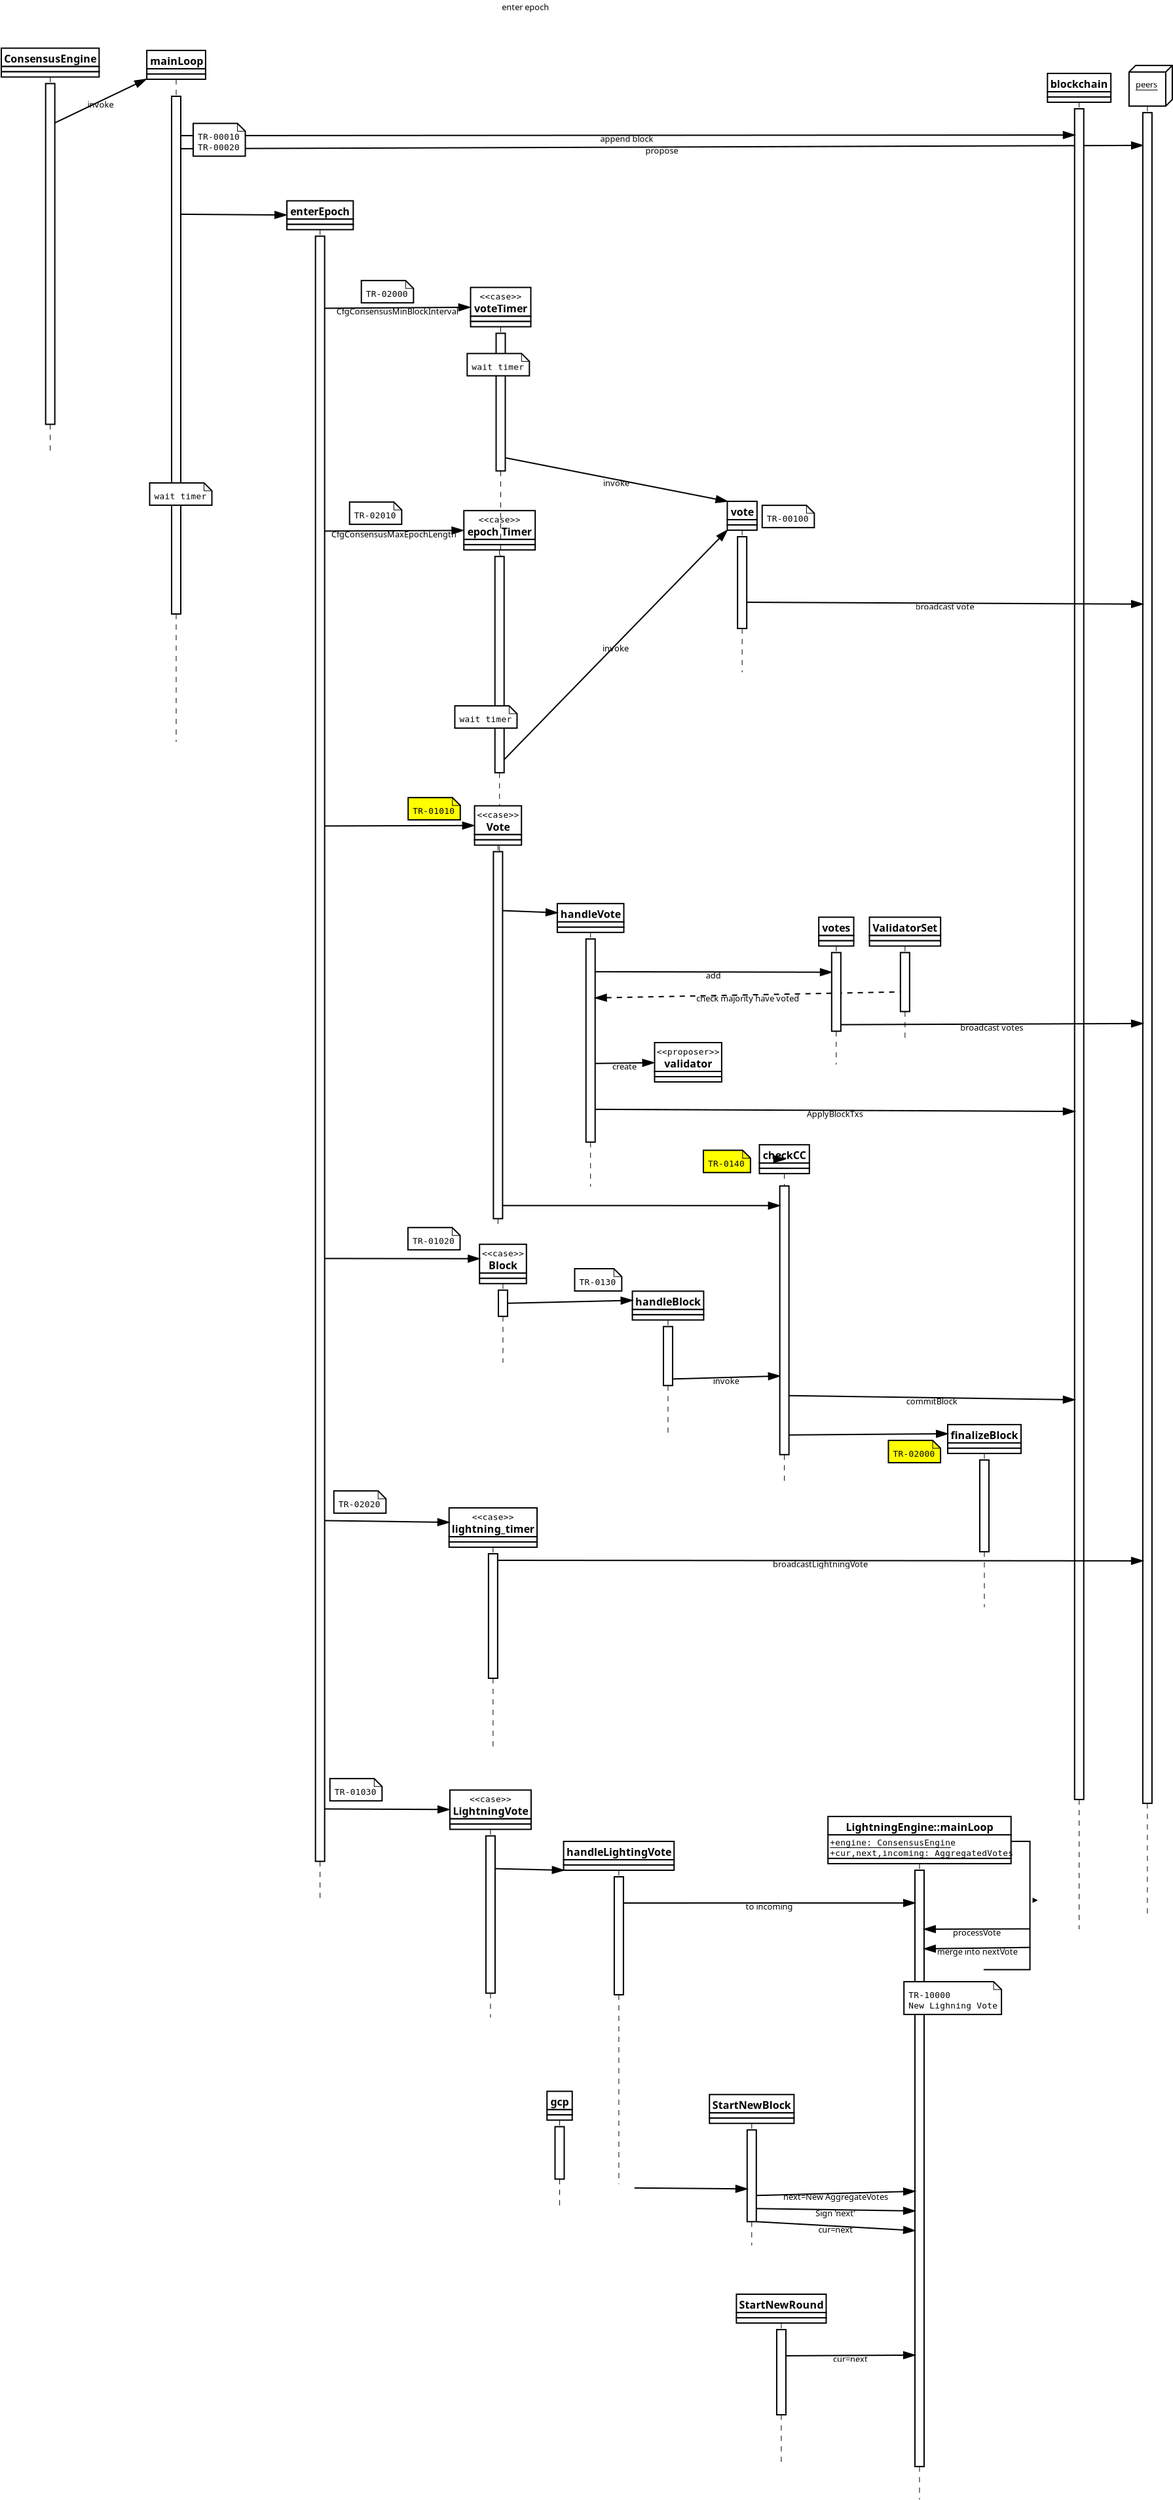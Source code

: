 <?xml version="1.0" encoding="UTF-8"?>
<dia:diagram xmlns:dia="http://www.lysator.liu.se/~alla/dia/">
  <dia:layer name="Background" visible="true" connectable="true"/>
  <dia:layer name="Background" visible="true" connectable="true" active="true">
    <dia:group>
      <dia:attribute name="meta">
        <dia:composite type="dict"/>
        <dia:connections>
          <dia:connection handle="0" to="O1" connection="6"/>
        </dia:connections>
      </dia:attribute>
      <dia:attribute name="matrix">
        <dia:matrix xx="1" xy="0" yx="0" yy="1.0" x0="2.842e-14" y0="0.0"/>
      </dia:attribute>
      <dia:object type="UML - Lifeline" version="0" id="O0">
        <dia:attribute name="obj_pos">
          <dia:point val="45.524,-43.62"/>
        </dia:attribute>
        <dia:attribute name="obj_bb">
          <dia:rectangle val="45.124,-43.645;45.924,6.966"/>
        </dia:attribute>
        <dia:attribute name="meta">
          <dia:composite type="dict"/>
        </dia:attribute>
        <dia:attribute name="conn_endpoints">
          <dia:point val="45.524,-43.62"/>
          <dia:point val="45.524,6.941"/>
        </dia:attribute>
        <dia:attribute name="line_colour">
          <dia:color val="#000000ff"/>
        </dia:attribute>
        <dia:attribute name="fill_colour">
          <dia:color val="#ffffffff"/>
        </dia:attribute>
        <dia:attribute name="rtop">
          <dia:real val="1.3"/>
        </dia:attribute>
        <dia:attribute name="rbot">
          <dia:real val="40.8"/>
        </dia:attribute>
        <dia:attribute name="draw_focus">
          <dia:boolean val="true"/>
        </dia:attribute>
        <dia:attribute name="draw_cross">
          <dia:boolean val="false"/>
        </dia:attribute>
        <dia:attribute name="cpl_northwest">
          <dia:int val="1"/>
        </dia:attribute>
        <dia:attribute name="cpl_southwest">
          <dia:int val="76"/>
        </dia:attribute>
        <dia:attribute name="cpl_northeast">
          <dia:int val="1"/>
        </dia:attribute>
        <dia:attribute name="cpl_southeast">
          <dia:int val="76"/>
        </dia:attribute>
        <dia:connections>
          <dia:connection handle="0" to="O0" connection="100"/>
          <dia:connection handle="1" to="O19" connection="8"/>
        </dia:connections>
      </dia:object>
      <dia:object type="UML - Class" version="0" id="O1">
        <dia:attribute name="obj_pos">
          <dia:point val="43.281,-45.82"/>
        </dia:attribute>
        <dia:attribute name="obj_bb">
          <dia:rectangle val="43.231,-45.87;47.818,-43.57"/>
        </dia:attribute>
        <dia:attribute name="elem_corner">
          <dia:point val="43.281,-45.82"/>
        </dia:attribute>
        <dia:attribute name="elem_width">
          <dia:real val="4.487"/>
        </dia:attribute>
        <dia:attribute name="elem_height">
          <dia:real val="2.2"/>
        </dia:attribute>
        <dia:attribute name="name">
          <dia:string>#mainLoop#</dia:string>
        </dia:attribute>
        <dia:attribute name="stereotype">
          <dia:string>##</dia:string>
        </dia:attribute>
        <dia:attribute name="comment">
          <dia:string>##</dia:string>
        </dia:attribute>
        <dia:attribute name="abstract">
          <dia:boolean val="false"/>
        </dia:attribute>
        <dia:attribute name="suppress_attributes">
          <dia:boolean val="false"/>
        </dia:attribute>
        <dia:attribute name="suppress_operations">
          <dia:boolean val="false"/>
        </dia:attribute>
        <dia:attribute name="visible_attributes">
          <dia:boolean val="true"/>
        </dia:attribute>
        <dia:attribute name="visible_operations">
          <dia:boolean val="true"/>
        </dia:attribute>
        <dia:attribute name="visible_comments">
          <dia:boolean val="false"/>
        </dia:attribute>
        <dia:attribute name="wrap_operations">
          <dia:boolean val="true"/>
        </dia:attribute>
        <dia:attribute name="wrap_after_char">
          <dia:int val="40"/>
        </dia:attribute>
        <dia:attribute name="comment_line_length">
          <dia:int val="17"/>
        </dia:attribute>
        <dia:attribute name="comment_tagging">
          <dia:boolean val="false"/>
        </dia:attribute>
        <dia:attribute name="allow_resizing">
          <dia:boolean val="false"/>
        </dia:attribute>
        <dia:attribute name="line_width">
          <dia:real val="0.1"/>
        </dia:attribute>
        <dia:attribute name="line_color">
          <dia:color val="#000000ff"/>
        </dia:attribute>
        <dia:attribute name="fill_color">
          <dia:color val="#ffffffff"/>
        </dia:attribute>
        <dia:attribute name="text_color">
          <dia:color val="#000000ff"/>
        </dia:attribute>
        <dia:attribute name="normal_font">
          <dia:font family="monospace" style="0" name="Courier"/>
        </dia:attribute>
        <dia:attribute name="abstract_font">
          <dia:font family="monospace" style="88" name="Courier-BoldOblique"/>
        </dia:attribute>
        <dia:attribute name="polymorphic_font">
          <dia:font family="monospace" style="8" name="Courier-Oblique"/>
        </dia:attribute>
        <dia:attribute name="classname_font">
          <dia:font family="sans" style="80" name="Helvetica-Bold"/>
        </dia:attribute>
        <dia:attribute name="abstract_classname_font">
          <dia:font family="sans" style="88" name="Helvetica-BoldOblique"/>
        </dia:attribute>
        <dia:attribute name="comment_font">
          <dia:font family="sans" style="8" name="Helvetica-Oblique"/>
        </dia:attribute>
        <dia:attribute name="normal_font_height">
          <dia:real val="0.8"/>
        </dia:attribute>
        <dia:attribute name="polymorphic_font_height">
          <dia:real val="0.8"/>
        </dia:attribute>
        <dia:attribute name="abstract_font_height">
          <dia:real val="0.8"/>
        </dia:attribute>
        <dia:attribute name="classname_font_height">
          <dia:real val="1"/>
        </dia:attribute>
        <dia:attribute name="abstract_classname_font_height">
          <dia:real val="1"/>
        </dia:attribute>
        <dia:attribute name="comment_font_height">
          <dia:real val="0.7"/>
        </dia:attribute>
        <dia:attribute name="attributes"/>
        <dia:attribute name="operations"/>
        <dia:attribute name="template">
          <dia:boolean val="false"/>
        </dia:attribute>
        <dia:attribute name="templates"/>
        <dia:connections>
          <dia:connection handle="0" to="O0" connection="90"/>
          <dia:connection handle="1" to="O8" connection="10"/>
        </dia:connections>
      </dia:object>
      <dia:object type="UML - Message" version="0" id="O2">
        <dia:attribute name="obj_pos">
          <dia:point val="45.874,-33.32"/>
        </dia:attribute>
        <dia:attribute name="obj_bb">
          <dia:rectangle val="45.824,-49.617;73.993,-32.863"/>
        </dia:attribute>
        <dia:attribute name="meta">
          <dia:composite type="dict"/>
        </dia:attribute>
        <dia:attribute name="conn_endpoints">
          <dia:point val="45.874,-33.32"/>
          <dia:point val="53.926,-33.264"/>
        </dia:attribute>
        <dia:attribute name="text">
          <dia:string>#enter epoch#</dia:string>
        </dia:attribute>
        <dia:attribute name="type">
          <dia:enum val="0"/>
        </dia:attribute>
        <dia:attribute name="text_font">
          <dia:font family="sans" style="0" name="Helvetica"/>
        </dia:attribute>
        <dia:attribute name="text_height">
          <dia:real val="0.8"/>
        </dia:attribute>
        <dia:attribute name="text_colour">
          <dia:color val="#000000ff"/>
        </dia:attribute>
        <dia:attribute name="text_pos">
          <dia:point val="72.183,-48.897"/>
        </dia:attribute>
        <dia:attribute name="line_width">
          <dia:real val="0.1"/>
        </dia:attribute>
        <dia:attribute name="line_colour">
          <dia:color val="#000000ff"/>
        </dia:attribute>
      </dia:object>
      <dia:object type="UML - Message" version="0" id="O3">
        <dia:attribute name="obj_pos">
          <dia:point val="45.874,-38.32"/>
        </dia:attribute>
        <dia:attribute name="obj_bb">
          <dia:rectangle val="45.824,-38.974;119.371,-37.867"/>
        </dia:attribute>
        <dia:attribute name="meta">
          <dia:composite type="dict"/>
        </dia:attribute>
        <dia:attribute name="conn_endpoints">
          <dia:point val="45.874,-38.32"/>
          <dia:point val="119.319,-38.574"/>
        </dia:attribute>
        <dia:attribute name="text">
          <dia:string>#propose#</dia:string>
        </dia:attribute>
        <dia:attribute name="type">
          <dia:enum val="0"/>
        </dia:attribute>
        <dia:attribute name="text_font">
          <dia:font family="sans" style="0" name="Helvetica"/>
        </dia:attribute>
        <dia:attribute name="text_height">
          <dia:real val="0.8"/>
        </dia:attribute>
        <dia:attribute name="text_colour">
          <dia:color val="#000000ff"/>
        </dia:attribute>
        <dia:attribute name="text_pos">
          <dia:point val="82.597,-37.947"/>
        </dia:attribute>
        <dia:attribute name="line_width">
          <dia:real val="0.1"/>
        </dia:attribute>
        <dia:attribute name="line_colour">
          <dia:color val="#000000ff"/>
        </dia:attribute>
      </dia:object>
      <dia:object type="UML - Class" version="0" id="O4">
        <dia:attribute name="obj_pos">
          <dia:point val="112.041,-44.065"/>
        </dia:attribute>
        <dia:attribute name="obj_bb">
          <dia:rectangle val="111.991,-44.115;116.931,-41.815"/>
        </dia:attribute>
        <dia:attribute name="elem_corner">
          <dia:point val="112.041,-44.065"/>
        </dia:attribute>
        <dia:attribute name="elem_width">
          <dia:real val="4.84"/>
        </dia:attribute>
        <dia:attribute name="elem_height">
          <dia:real val="2.2"/>
        </dia:attribute>
        <dia:attribute name="name">
          <dia:string>#blockchain#</dia:string>
        </dia:attribute>
        <dia:attribute name="stereotype">
          <dia:string>##</dia:string>
        </dia:attribute>
        <dia:attribute name="comment">
          <dia:string>##</dia:string>
        </dia:attribute>
        <dia:attribute name="abstract">
          <dia:boolean val="false"/>
        </dia:attribute>
        <dia:attribute name="suppress_attributes">
          <dia:boolean val="false"/>
        </dia:attribute>
        <dia:attribute name="suppress_operations">
          <dia:boolean val="false"/>
        </dia:attribute>
        <dia:attribute name="visible_attributes">
          <dia:boolean val="true"/>
        </dia:attribute>
        <dia:attribute name="visible_operations">
          <dia:boolean val="true"/>
        </dia:attribute>
        <dia:attribute name="visible_comments">
          <dia:boolean val="false"/>
        </dia:attribute>
        <dia:attribute name="wrap_operations">
          <dia:boolean val="true"/>
        </dia:attribute>
        <dia:attribute name="wrap_after_char">
          <dia:int val="40"/>
        </dia:attribute>
        <dia:attribute name="comment_line_length">
          <dia:int val="17"/>
        </dia:attribute>
        <dia:attribute name="comment_tagging">
          <dia:boolean val="false"/>
        </dia:attribute>
        <dia:attribute name="allow_resizing">
          <dia:boolean val="false"/>
        </dia:attribute>
        <dia:attribute name="line_width">
          <dia:real val="0.1"/>
        </dia:attribute>
        <dia:attribute name="line_color">
          <dia:color val="#000000ff"/>
        </dia:attribute>
        <dia:attribute name="fill_color">
          <dia:color val="#ffffffff"/>
        </dia:attribute>
        <dia:attribute name="text_color">
          <dia:color val="#000000ff"/>
        </dia:attribute>
        <dia:attribute name="normal_font">
          <dia:font family="monospace" style="0" name="Courier"/>
        </dia:attribute>
        <dia:attribute name="abstract_font">
          <dia:font family="monospace" style="88" name="Courier-BoldOblique"/>
        </dia:attribute>
        <dia:attribute name="polymorphic_font">
          <dia:font family="monospace" style="8" name="Courier-Oblique"/>
        </dia:attribute>
        <dia:attribute name="classname_font">
          <dia:font family="sans" style="80" name="Helvetica-Bold"/>
        </dia:attribute>
        <dia:attribute name="abstract_classname_font">
          <dia:font family="sans" style="88" name="Helvetica-BoldOblique"/>
        </dia:attribute>
        <dia:attribute name="comment_font">
          <dia:font family="sans" style="8" name="Helvetica-Oblique"/>
        </dia:attribute>
        <dia:attribute name="normal_font_height">
          <dia:real val="0.8"/>
        </dia:attribute>
        <dia:attribute name="polymorphic_font_height">
          <dia:real val="0.8"/>
        </dia:attribute>
        <dia:attribute name="abstract_font_height">
          <dia:real val="0.8"/>
        </dia:attribute>
        <dia:attribute name="classname_font_height">
          <dia:real val="1"/>
        </dia:attribute>
        <dia:attribute name="abstract_classname_font_height">
          <dia:real val="1"/>
        </dia:attribute>
        <dia:attribute name="comment_font_height">
          <dia:real val="0.7"/>
        </dia:attribute>
        <dia:attribute name="attributes"/>
        <dia:attribute name="operations"/>
        <dia:attribute name="template">
          <dia:boolean val="false"/>
        </dia:attribute>
        <dia:attribute name="templates"/>
        <dia:connections>
          <dia:connection handle="0" to="O4" connection="6"/>
        </dia:connections>
      </dia:object>
      <dia:object type="UML - Node" version="0" id="O5">
        <dia:attribute name="obj_pos">
          <dia:point val="118.269,-44.174"/>
        </dia:attribute>
        <dia:attribute name="obj_bb">
          <dia:rectangle val="118.219,-44.724;121.619,-41.524"/>
        </dia:attribute>
        <dia:attribute name="meta">
          <dia:composite type="dict"/>
        </dia:attribute>
        <dia:attribute name="elem_corner">
          <dia:point val="118.269,-44.174"/>
        </dia:attribute>
        <dia:attribute name="elem_width">
          <dia:real val="2.8"/>
        </dia:attribute>
        <dia:attribute name="elem_height">
          <dia:real val="2.6"/>
        </dia:attribute>
        <dia:attribute name="name">
          <dia:composite type="text">
            <dia:attribute name="string">
              <dia:string>#peers#</dia:string>
            </dia:attribute>
            <dia:attribute name="font">
              <dia:font family="sans" style="0" name="Helvetica"/>
            </dia:attribute>
            <dia:attribute name="height">
              <dia:real val="0.8"/>
            </dia:attribute>
            <dia:attribute name="pos">
              <dia:point val="118.769,-42.989"/>
            </dia:attribute>
            <dia:attribute name="color">
              <dia:color val="#000000ff"/>
            </dia:attribute>
            <dia:attribute name="alignment">
              <dia:enum val="0"/>
            </dia:attribute>
          </dia:composite>
        </dia:attribute>
        <dia:attribute name="line_width">
          <dia:real val="0.1"/>
        </dia:attribute>
        <dia:attribute name="line_colour">
          <dia:color val="#000000ff"/>
        </dia:attribute>
        <dia:attribute name="fill_colour">
          <dia:color val="#ffffffff"/>
        </dia:attribute>
        <dia:connections>
          <dia:connection handle="0" to="O0" connection="88"/>
          <dia:connection handle="1" to="O6" connection="9"/>
        </dia:connections>
      </dia:object>
      <dia:object type="UML - Lifeline" version="0" id="O6">
        <dia:attribute name="obj_pos">
          <dia:point val="114.461,-41.865"/>
        </dia:attribute>
        <dia:attribute name="obj_bb">
          <dia:rectangle val="114.061,-41.89;114.861,97.566"/>
        </dia:attribute>
        <dia:attribute name="meta">
          <dia:composite type="dict"/>
        </dia:attribute>
        <dia:attribute name="conn_endpoints">
          <dia:point val="114.461,-41.865"/>
          <dia:point val="114.461,97.541"/>
        </dia:attribute>
        <dia:attribute name="line_colour">
          <dia:color val="#000000ff"/>
        </dia:attribute>
        <dia:attribute name="fill_colour">
          <dia:color val="#ffffffff"/>
        </dia:attribute>
        <dia:attribute name="rtop">
          <dia:real val="0.5"/>
        </dia:attribute>
        <dia:attribute name="rbot">
          <dia:real val="129.5"/>
        </dia:attribute>
        <dia:attribute name="draw_focus">
          <dia:boolean val="true"/>
        </dia:attribute>
        <dia:attribute name="draw_cross">
          <dia:boolean val="false"/>
        </dia:attribute>
        <dia:attribute name="cpl_northwest">
          <dia:int val="1"/>
        </dia:attribute>
        <dia:attribute name="cpl_southwest">
          <dia:int val="255"/>
        </dia:attribute>
        <dia:attribute name="cpl_northeast">
          <dia:int val="1"/>
        </dia:attribute>
        <dia:attribute name="cpl_southeast">
          <dia:int val="255"/>
        </dia:attribute>
        <dia:connections>
          <dia:connection handle="0" to="O5" connection="6"/>
        </dia:connections>
      </dia:object>
      <dia:object type="UML - Message" version="0" id="O7">
        <dia:attribute name="obj_pos">
          <dia:point val="45.874,-39.32"/>
        </dia:attribute>
        <dia:attribute name="obj_bb">
          <dia:rectangle val="45.824,-39.765;114.161,-38.763"/>
        </dia:attribute>
        <dia:attribute name="meta">
          <dia:composite type="dict"/>
        </dia:attribute>
        <dia:attribute name="conn_endpoints">
          <dia:point val="45.874,-39.32"/>
          <dia:point val="114.111,-39.365"/>
        </dia:attribute>
        <dia:attribute name="text">
          <dia:string>#append block #</dia:string>
        </dia:attribute>
        <dia:attribute name="type">
          <dia:enum val="0"/>
        </dia:attribute>
        <dia:attribute name="text_font">
          <dia:font family="sans" style="0" name="Helvetica"/>
        </dia:attribute>
        <dia:attribute name="text_height">
          <dia:real val="0.8"/>
        </dia:attribute>
        <dia:attribute name="text_colour">
          <dia:color val="#000000ff"/>
        </dia:attribute>
        <dia:attribute name="text_pos">
          <dia:point val="79.993,-38.843"/>
        </dia:attribute>
        <dia:attribute name="line_width">
          <dia:real val="0.1"/>
        </dia:attribute>
        <dia:attribute name="line_colour">
          <dia:color val="#000000ff"/>
        </dia:attribute>
        <dia:connections>
          <dia:connection handle="0" to="O19" connection="6"/>
        </dia:connections>
      </dia:object>
      <dia:object type="UML - Lifeline" version="0" id="O8">
        <dia:attribute name="obj_pos">
          <dia:point val="119.669,-41.574"/>
        </dia:attribute>
        <dia:attribute name="obj_bb">
          <dia:rectangle val="119.269,-41.599;120.069,96.566"/>
        </dia:attribute>
        <dia:attribute name="meta">
          <dia:composite type="dict"/>
        </dia:attribute>
        <dia:attribute name="conn_endpoints">
          <dia:point val="119.669,-41.574"/>
          <dia:point val="119.669,96.541"/>
        </dia:attribute>
        <dia:attribute name="line_colour">
          <dia:color val="#000000ff"/>
        </dia:attribute>
        <dia:attribute name="fill_colour">
          <dia:color val="#ffffffff"/>
        </dia:attribute>
        <dia:attribute name="rtop">
          <dia:real val="0.5"/>
        </dia:attribute>
        <dia:attribute name="rbot">
          <dia:real val="129.5"/>
        </dia:attribute>
        <dia:attribute name="draw_focus">
          <dia:boolean val="true"/>
        </dia:attribute>
        <dia:attribute name="draw_cross">
          <dia:boolean val="false"/>
        </dia:attribute>
        <dia:attribute name="cpl_northwest">
          <dia:int val="1"/>
        </dia:attribute>
        <dia:attribute name="cpl_southwest">
          <dia:int val="255"/>
        </dia:attribute>
        <dia:attribute name="cpl_northeast">
          <dia:int val="1"/>
        </dia:attribute>
        <dia:attribute name="cpl_southeast">
          <dia:int val="255"/>
        </dia:attribute>
      </dia:object>
      <dia:object type="UML - Lifeline" version="0" id="O9">
        <dia:attribute name="obj_pos">
          <dia:point val="56.508,-32.145"/>
        </dia:attribute>
        <dia:attribute name="obj_bb">
          <dia:rectangle val="56.108,-32.17;56.908,95.416"/>
        </dia:attribute>
        <dia:attribute name="meta">
          <dia:composite type="dict"/>
        </dia:attribute>
        <dia:attribute name="conn_endpoints">
          <dia:point val="56.508,-32.145"/>
          <dia:point val="56.508,95.391"/>
        </dia:attribute>
        <dia:attribute name="line_colour">
          <dia:color val="#000000ff"/>
        </dia:attribute>
        <dia:attribute name="fill_colour">
          <dia:color val="#ffffffff"/>
        </dia:attribute>
        <dia:attribute name="rtop">
          <dia:real val="0.5"/>
        </dia:attribute>
        <dia:attribute name="rbot">
          <dia:real val="124.5"/>
        </dia:attribute>
        <dia:attribute name="draw_focus">
          <dia:boolean val="true"/>
        </dia:attribute>
        <dia:attribute name="draw_cross">
          <dia:boolean val="false"/>
        </dia:attribute>
        <dia:attribute name="cpl_northwest">
          <dia:int val="1"/>
        </dia:attribute>
        <dia:attribute name="cpl_southwest">
          <dia:int val="245"/>
        </dia:attribute>
        <dia:attribute name="cpl_northeast">
          <dia:int val="1"/>
        </dia:attribute>
        <dia:attribute name="cpl_southeast">
          <dia:int val="245"/>
        </dia:attribute>
      </dia:object>
      <dia:object type="UML - Note" version="0" id="O10">
        <dia:attribute name="obj_pos">
          <dia:point val="43.5,-12.82"/>
        </dia:attribute>
        <dia:attribute name="obj_bb">
          <dia:rectangle val="43.45,-12.87;48.3,-11.07"/>
        </dia:attribute>
        <dia:attribute name="meta">
          <dia:composite type="dict"/>
        </dia:attribute>
        <dia:attribute name="elem_corner">
          <dia:point val="43.5,-12.82"/>
        </dia:attribute>
        <dia:attribute name="elem_width">
          <dia:real val="4.75"/>
        </dia:attribute>
        <dia:attribute name="elem_height">
          <dia:real val="1.7"/>
        </dia:attribute>
        <dia:attribute name="text">
          <dia:composite type="text">
            <dia:attribute name="string">
              <dia:string>#wait timer#</dia:string>
            </dia:attribute>
            <dia:attribute name="font">
              <dia:font family="monospace" style="0" name="Courier"/>
            </dia:attribute>
            <dia:attribute name="height">
              <dia:real val="0.8"/>
            </dia:attribute>
            <dia:attribute name="pos">
              <dia:point val="43.85,-11.485"/>
            </dia:attribute>
            <dia:attribute name="color">
              <dia:color val="#000000ff"/>
            </dia:attribute>
            <dia:attribute name="alignment">
              <dia:enum val="0"/>
            </dia:attribute>
          </dia:composite>
        </dia:attribute>
        <dia:attribute name="line_width">
          <dia:real val="0.1"/>
        </dia:attribute>
        <dia:attribute name="line_colour">
          <dia:color val="#000000ff"/>
        </dia:attribute>
        <dia:attribute name="fill_colour">
          <dia:color val="#ffffffff"/>
        </dia:attribute>
      </dia:object>
      <dia:object type="UML - Class" version="0" id="O11">
        <dia:attribute name="obj_pos">
          <dia:point val="66.359,65.386"/>
        </dia:attribute>
        <dia:attribute name="obj_bb">
          <dia:rectangle val="66.309,65.336;73.124,68.436"/>
        </dia:attribute>
        <dia:attribute name="elem_corner">
          <dia:point val="66.359,65.386"/>
        </dia:attribute>
        <dia:attribute name="elem_width">
          <dia:real val="6.715"/>
        </dia:attribute>
        <dia:attribute name="elem_height">
          <dia:real val="3"/>
        </dia:attribute>
        <dia:attribute name="name">
          <dia:string>#lightning_timer#</dia:string>
        </dia:attribute>
        <dia:attribute name="stereotype">
          <dia:string>#case#</dia:string>
        </dia:attribute>
        <dia:attribute name="comment">
          <dia:string>##</dia:string>
        </dia:attribute>
        <dia:attribute name="abstract">
          <dia:boolean val="false"/>
        </dia:attribute>
        <dia:attribute name="suppress_attributes">
          <dia:boolean val="false"/>
        </dia:attribute>
        <dia:attribute name="suppress_operations">
          <dia:boolean val="false"/>
        </dia:attribute>
        <dia:attribute name="visible_attributes">
          <dia:boolean val="true"/>
        </dia:attribute>
        <dia:attribute name="visible_operations">
          <dia:boolean val="true"/>
        </dia:attribute>
        <dia:attribute name="visible_comments">
          <dia:boolean val="false"/>
        </dia:attribute>
        <dia:attribute name="wrap_operations">
          <dia:boolean val="true"/>
        </dia:attribute>
        <dia:attribute name="wrap_after_char">
          <dia:int val="40"/>
        </dia:attribute>
        <dia:attribute name="comment_line_length">
          <dia:int val="17"/>
        </dia:attribute>
        <dia:attribute name="comment_tagging">
          <dia:boolean val="false"/>
        </dia:attribute>
        <dia:attribute name="allow_resizing">
          <dia:boolean val="false"/>
        </dia:attribute>
        <dia:attribute name="line_width">
          <dia:real val="0.1"/>
        </dia:attribute>
        <dia:attribute name="line_color">
          <dia:color val="#000000ff"/>
        </dia:attribute>
        <dia:attribute name="fill_color">
          <dia:color val="#ffffffff"/>
        </dia:attribute>
        <dia:attribute name="text_color">
          <dia:color val="#000000ff"/>
        </dia:attribute>
        <dia:attribute name="normal_font">
          <dia:font family="monospace" style="0" name="Courier"/>
        </dia:attribute>
        <dia:attribute name="abstract_font">
          <dia:font family="monospace" style="88" name="Courier-BoldOblique"/>
        </dia:attribute>
        <dia:attribute name="polymorphic_font">
          <dia:font family="monospace" style="8" name="Courier-Oblique"/>
        </dia:attribute>
        <dia:attribute name="classname_font">
          <dia:font family="sans" style="80" name="Helvetica-Bold"/>
        </dia:attribute>
        <dia:attribute name="abstract_classname_font">
          <dia:font family="sans" style="88" name="Helvetica-BoldOblique"/>
        </dia:attribute>
        <dia:attribute name="comment_font">
          <dia:font family="sans" style="8" name="Helvetica-Oblique"/>
        </dia:attribute>
        <dia:attribute name="normal_font_height">
          <dia:real val="0.8"/>
        </dia:attribute>
        <dia:attribute name="polymorphic_font_height">
          <dia:real val="0.8"/>
        </dia:attribute>
        <dia:attribute name="abstract_font_height">
          <dia:real val="0.8"/>
        </dia:attribute>
        <dia:attribute name="classname_font_height">
          <dia:real val="1"/>
        </dia:attribute>
        <dia:attribute name="abstract_classname_font_height">
          <dia:real val="1"/>
        </dia:attribute>
        <dia:attribute name="comment_font_height">
          <dia:real val="0.7"/>
        </dia:attribute>
        <dia:attribute name="attributes"/>
        <dia:attribute name="operations"/>
        <dia:attribute name="template">
          <dia:boolean val="false"/>
        </dia:attribute>
        <dia:attribute name="templates"/>
      </dia:object>
      <dia:object type="UML - Class" version="0" id="O12">
        <dia:attribute name="obj_pos">
          <dia:point val="67.487,-10.707"/>
        </dia:attribute>
        <dia:attribute name="obj_bb">
          <dia:rectangle val="67.437,-10.757;72.982,-7.657"/>
        </dia:attribute>
        <dia:attribute name="elem_corner">
          <dia:point val="67.487,-10.707"/>
        </dia:attribute>
        <dia:attribute name="elem_width">
          <dia:real val="5.445"/>
        </dia:attribute>
        <dia:attribute name="elem_height">
          <dia:real val="3"/>
        </dia:attribute>
        <dia:attribute name="name">
          <dia:string>#epoch Timer#</dia:string>
        </dia:attribute>
        <dia:attribute name="stereotype">
          <dia:string>#case#</dia:string>
        </dia:attribute>
        <dia:attribute name="comment">
          <dia:string>##</dia:string>
        </dia:attribute>
        <dia:attribute name="abstract">
          <dia:boolean val="false"/>
        </dia:attribute>
        <dia:attribute name="suppress_attributes">
          <dia:boolean val="false"/>
        </dia:attribute>
        <dia:attribute name="suppress_operations">
          <dia:boolean val="false"/>
        </dia:attribute>
        <dia:attribute name="visible_attributes">
          <dia:boolean val="true"/>
        </dia:attribute>
        <dia:attribute name="visible_operations">
          <dia:boolean val="true"/>
        </dia:attribute>
        <dia:attribute name="visible_comments">
          <dia:boolean val="false"/>
        </dia:attribute>
        <dia:attribute name="wrap_operations">
          <dia:boolean val="true"/>
        </dia:attribute>
        <dia:attribute name="wrap_after_char">
          <dia:int val="40"/>
        </dia:attribute>
        <dia:attribute name="comment_line_length">
          <dia:int val="17"/>
        </dia:attribute>
        <dia:attribute name="comment_tagging">
          <dia:boolean val="false"/>
        </dia:attribute>
        <dia:attribute name="allow_resizing">
          <dia:boolean val="false"/>
        </dia:attribute>
        <dia:attribute name="line_width">
          <dia:real val="0.1"/>
        </dia:attribute>
        <dia:attribute name="line_color">
          <dia:color val="#000000ff"/>
        </dia:attribute>
        <dia:attribute name="fill_color">
          <dia:color val="#ffffffff"/>
        </dia:attribute>
        <dia:attribute name="text_color">
          <dia:color val="#000000ff"/>
        </dia:attribute>
        <dia:attribute name="normal_font">
          <dia:font family="monospace" style="0" name="Courier"/>
        </dia:attribute>
        <dia:attribute name="abstract_font">
          <dia:font family="monospace" style="88" name="Courier-BoldOblique"/>
        </dia:attribute>
        <dia:attribute name="polymorphic_font">
          <dia:font family="monospace" style="8" name="Courier-Oblique"/>
        </dia:attribute>
        <dia:attribute name="classname_font">
          <dia:font family="sans" style="80" name="Helvetica-Bold"/>
        </dia:attribute>
        <dia:attribute name="abstract_classname_font">
          <dia:font family="sans" style="88" name="Helvetica-BoldOblique"/>
        </dia:attribute>
        <dia:attribute name="comment_font">
          <dia:font family="sans" style="8" name="Helvetica-Oblique"/>
        </dia:attribute>
        <dia:attribute name="normal_font_height">
          <dia:real val="0.8"/>
        </dia:attribute>
        <dia:attribute name="polymorphic_font_height">
          <dia:real val="0.8"/>
        </dia:attribute>
        <dia:attribute name="abstract_font_height">
          <dia:real val="0.8"/>
        </dia:attribute>
        <dia:attribute name="classname_font_height">
          <dia:real val="1"/>
        </dia:attribute>
        <dia:attribute name="abstract_classname_font_height">
          <dia:real val="1"/>
        </dia:attribute>
        <dia:attribute name="comment_font_height">
          <dia:real val="0.7"/>
        </dia:attribute>
        <dia:attribute name="attributes"/>
        <dia:attribute name="operations"/>
        <dia:attribute name="template">
          <dia:boolean val="false"/>
        </dia:attribute>
        <dia:attribute name="templates"/>
        <dia:connections>
          <dia:connection handle="0" to="O13" connection="6"/>
        </dia:connections>
      </dia:object>
      <dia:object type="UML - Class" version="0" id="O13">
        <dia:attribute name="obj_pos">
          <dia:point val="68.0,-27.737"/>
        </dia:attribute>
        <dia:attribute name="obj_bb">
          <dia:rectangle val="67.95,-27.787;72.648,-24.687"/>
        </dia:attribute>
        <dia:attribute name="elem_corner">
          <dia:point val="68.0,-27.737"/>
        </dia:attribute>
        <dia:attribute name="elem_width">
          <dia:real val="4.598"/>
        </dia:attribute>
        <dia:attribute name="elem_height">
          <dia:real val="3"/>
        </dia:attribute>
        <dia:attribute name="name">
          <dia:string>#voteTimer#</dia:string>
        </dia:attribute>
        <dia:attribute name="stereotype">
          <dia:string>#case#</dia:string>
        </dia:attribute>
        <dia:attribute name="comment">
          <dia:string>##</dia:string>
        </dia:attribute>
        <dia:attribute name="abstract">
          <dia:boolean val="false"/>
        </dia:attribute>
        <dia:attribute name="suppress_attributes">
          <dia:boolean val="false"/>
        </dia:attribute>
        <dia:attribute name="suppress_operations">
          <dia:boolean val="false"/>
        </dia:attribute>
        <dia:attribute name="visible_attributes">
          <dia:boolean val="true"/>
        </dia:attribute>
        <dia:attribute name="visible_operations">
          <dia:boolean val="true"/>
        </dia:attribute>
        <dia:attribute name="visible_comments">
          <dia:boolean val="false"/>
        </dia:attribute>
        <dia:attribute name="wrap_operations">
          <dia:boolean val="true"/>
        </dia:attribute>
        <dia:attribute name="wrap_after_char">
          <dia:int val="40"/>
        </dia:attribute>
        <dia:attribute name="comment_line_length">
          <dia:int val="17"/>
        </dia:attribute>
        <dia:attribute name="comment_tagging">
          <dia:boolean val="false"/>
        </dia:attribute>
        <dia:attribute name="allow_resizing">
          <dia:boolean val="false"/>
        </dia:attribute>
        <dia:attribute name="line_width">
          <dia:real val="0.1"/>
        </dia:attribute>
        <dia:attribute name="line_color">
          <dia:color val="#000000ff"/>
        </dia:attribute>
        <dia:attribute name="fill_color">
          <dia:color val="#ffffffff"/>
        </dia:attribute>
        <dia:attribute name="text_color">
          <dia:color val="#000000ff"/>
        </dia:attribute>
        <dia:attribute name="normal_font">
          <dia:font family="monospace" style="0" name="Courier"/>
        </dia:attribute>
        <dia:attribute name="abstract_font">
          <dia:font family="monospace" style="88" name="Courier-BoldOblique"/>
        </dia:attribute>
        <dia:attribute name="polymorphic_font">
          <dia:font family="monospace" style="8" name="Courier-Oblique"/>
        </dia:attribute>
        <dia:attribute name="classname_font">
          <dia:font family="sans" style="80" name="Helvetica-Bold"/>
        </dia:attribute>
        <dia:attribute name="abstract_classname_font">
          <dia:font family="sans" style="88" name="Helvetica-BoldOblique"/>
        </dia:attribute>
        <dia:attribute name="comment_font">
          <dia:font family="sans" style="8" name="Helvetica-Oblique"/>
        </dia:attribute>
        <dia:attribute name="normal_font_height">
          <dia:real val="0.8"/>
        </dia:attribute>
        <dia:attribute name="polymorphic_font_height">
          <dia:real val="0.8"/>
        </dia:attribute>
        <dia:attribute name="abstract_font_height">
          <dia:real val="0.8"/>
        </dia:attribute>
        <dia:attribute name="classname_font_height">
          <dia:real val="1"/>
        </dia:attribute>
        <dia:attribute name="abstract_classname_font_height">
          <dia:real val="1"/>
        </dia:attribute>
        <dia:attribute name="comment_font_height">
          <dia:real val="0.7"/>
        </dia:attribute>
        <dia:attribute name="attributes"/>
        <dia:attribute name="operations"/>
        <dia:attribute name="template">
          <dia:boolean val="false"/>
        </dia:attribute>
        <dia:attribute name="templates"/>
      </dia:object>
      <dia:object type="UML - Lifeline" version="0" id="O14">
        <dia:attribute name="obj_pos">
          <dia:point val="70.299,-24.737"/>
        </dia:attribute>
        <dia:attribute name="obj_bb">
          <dia:rectangle val="69.899,-24.762;70.699,-7.005"/>
        </dia:attribute>
        <dia:attribute name="meta">
          <dia:composite type="dict"/>
        </dia:attribute>
        <dia:attribute name="conn_endpoints">
          <dia:point val="70.299,-24.737"/>
          <dia:point val="70.299,-7.03"/>
        </dia:attribute>
        <dia:attribute name="line_colour">
          <dia:color val="#000000ff"/>
        </dia:attribute>
        <dia:attribute name="fill_colour">
          <dia:color val="#ffffffff"/>
        </dia:attribute>
        <dia:attribute name="rtop">
          <dia:real val="0.5"/>
        </dia:attribute>
        <dia:attribute name="rbot">
          <dia:real val="11"/>
        </dia:attribute>
        <dia:attribute name="draw_focus">
          <dia:boolean val="true"/>
        </dia:attribute>
        <dia:attribute name="draw_cross">
          <dia:boolean val="false"/>
        </dia:attribute>
        <dia:attribute name="cpl_northwest">
          <dia:int val="1"/>
        </dia:attribute>
        <dia:attribute name="cpl_southwest">
          <dia:int val="18"/>
        </dia:attribute>
        <dia:attribute name="cpl_northeast">
          <dia:int val="1"/>
        </dia:attribute>
        <dia:attribute name="cpl_southeast">
          <dia:int val="18"/>
        </dia:attribute>
        <dia:connections>
          <dia:connection handle="0" to="O15" connection="6"/>
        </dia:connections>
      </dia:object>
      <dia:object type="UML - Class" version="0" id="O15">
        <dia:attribute name="obj_pos">
          <dia:point val="32.174,-45.991"/>
        </dia:attribute>
        <dia:attribute name="obj_bb">
          <dia:rectangle val="32.124,-46.041;39.691,-43.741"/>
        </dia:attribute>
        <dia:attribute name="elem_corner">
          <dia:point val="32.174,-45.991"/>
        </dia:attribute>
        <dia:attribute name="elem_width">
          <dia:real val="7.467"/>
        </dia:attribute>
        <dia:attribute name="elem_height">
          <dia:real val="2.2"/>
        </dia:attribute>
        <dia:attribute name="name">
          <dia:string>#ConsensusEngine#</dia:string>
        </dia:attribute>
        <dia:attribute name="stereotype">
          <dia:string>##</dia:string>
        </dia:attribute>
        <dia:attribute name="comment">
          <dia:string>##</dia:string>
        </dia:attribute>
        <dia:attribute name="abstract">
          <dia:boolean val="false"/>
        </dia:attribute>
        <dia:attribute name="suppress_attributes">
          <dia:boolean val="false"/>
        </dia:attribute>
        <dia:attribute name="suppress_operations">
          <dia:boolean val="false"/>
        </dia:attribute>
        <dia:attribute name="visible_attributes">
          <dia:boolean val="true"/>
        </dia:attribute>
        <dia:attribute name="visible_operations">
          <dia:boolean val="true"/>
        </dia:attribute>
        <dia:attribute name="visible_comments">
          <dia:boolean val="false"/>
        </dia:attribute>
        <dia:attribute name="wrap_operations">
          <dia:boolean val="true"/>
        </dia:attribute>
        <dia:attribute name="wrap_after_char">
          <dia:int val="40"/>
        </dia:attribute>
        <dia:attribute name="comment_line_length">
          <dia:int val="17"/>
        </dia:attribute>
        <dia:attribute name="comment_tagging">
          <dia:boolean val="false"/>
        </dia:attribute>
        <dia:attribute name="allow_resizing">
          <dia:boolean val="false"/>
        </dia:attribute>
        <dia:attribute name="line_width">
          <dia:real val="0.1"/>
        </dia:attribute>
        <dia:attribute name="line_color">
          <dia:color val="#000000ff"/>
        </dia:attribute>
        <dia:attribute name="fill_color">
          <dia:color val="#ffffffff"/>
        </dia:attribute>
        <dia:attribute name="text_color">
          <dia:color val="#000000ff"/>
        </dia:attribute>
        <dia:attribute name="normal_font">
          <dia:font family="monospace" style="0" name="Courier"/>
        </dia:attribute>
        <dia:attribute name="abstract_font">
          <dia:font family="monospace" style="88" name="Courier-BoldOblique"/>
        </dia:attribute>
        <dia:attribute name="polymorphic_font">
          <dia:font family="monospace" style="8" name="Courier-Oblique"/>
        </dia:attribute>
        <dia:attribute name="classname_font">
          <dia:font family="sans" style="80" name="Helvetica-Bold"/>
        </dia:attribute>
        <dia:attribute name="abstract_classname_font">
          <dia:font family="sans" style="88" name="Helvetica-BoldOblique"/>
        </dia:attribute>
        <dia:attribute name="comment_font">
          <dia:font family="sans" style="8" name="Helvetica-Oblique"/>
        </dia:attribute>
        <dia:attribute name="normal_font_height">
          <dia:real val="0.8"/>
        </dia:attribute>
        <dia:attribute name="polymorphic_font_height">
          <dia:real val="0.8"/>
        </dia:attribute>
        <dia:attribute name="abstract_font_height">
          <dia:real val="0.8"/>
        </dia:attribute>
        <dia:attribute name="classname_font_height">
          <dia:real val="1"/>
        </dia:attribute>
        <dia:attribute name="abstract_classname_font_height">
          <dia:real val="1"/>
        </dia:attribute>
        <dia:attribute name="comment_font_height">
          <dia:real val="0.7"/>
        </dia:attribute>
        <dia:attribute name="attributes"/>
        <dia:attribute name="operations"/>
        <dia:attribute name="template">
          <dia:boolean val="false"/>
        </dia:attribute>
        <dia:attribute name="templates"/>
        <dia:connections>
          <dia:connection handle="0" to="O16" connection="61"/>
          <dia:connection handle="1" to="O1" connection="8"/>
        </dia:connections>
      </dia:object>
      <dia:object type="UML - Lifeline" version="0" id="O16">
        <dia:attribute name="obj_pos">
          <dia:point val="35.908,-43.791"/>
        </dia:attribute>
        <dia:attribute name="obj_bb">
          <dia:rectangle val="35.508,-43.816;36.308,-14.907"/>
        </dia:attribute>
        <dia:attribute name="meta">
          <dia:composite type="dict"/>
        </dia:attribute>
        <dia:attribute name="conn_endpoints">
          <dia:point val="35.908,-43.791"/>
          <dia:point val="35.908,-14.932"/>
        </dia:attribute>
        <dia:attribute name="line_colour">
          <dia:color val="#000000ff"/>
        </dia:attribute>
        <dia:attribute name="fill_colour">
          <dia:color val="#ffffffff"/>
        </dia:attribute>
        <dia:attribute name="rtop">
          <dia:real val="0.5"/>
        </dia:attribute>
        <dia:attribute name="rbot">
          <dia:real val="26.5"/>
        </dia:attribute>
        <dia:attribute name="draw_focus">
          <dia:boolean val="true"/>
        </dia:attribute>
        <dia:attribute name="draw_cross">
          <dia:boolean val="false"/>
        </dia:attribute>
        <dia:attribute name="cpl_northwest">
          <dia:int val="1"/>
        </dia:attribute>
        <dia:attribute name="cpl_southwest">
          <dia:int val="49"/>
        </dia:attribute>
        <dia:attribute name="cpl_northeast">
          <dia:int val="1"/>
        </dia:attribute>
        <dia:attribute name="cpl_southeast">
          <dia:int val="49"/>
        </dia:attribute>
        <dia:connections>
          <dia:connection handle="0" to="O21" connection="67"/>
          <dia:connection handle="1" to="O23" connection="5"/>
        </dia:connections>
      </dia:object>
      <dia:object type="UML - Message" version="0" id="O17">
        <dia:attribute name="obj_pos">
          <dia:point val="36.258,-40.291"/>
        </dia:attribute>
        <dia:attribute name="obj_bb">
          <dia:rectangle val="36.191,-44.007;43.45,-40.224"/>
        </dia:attribute>
        <dia:attribute name="meta">
          <dia:composite type="dict"/>
        </dia:attribute>
        <dia:attribute name="conn_endpoints">
          <dia:point val="36.258,-40.291"/>
          <dia:point val="43.233,-43.625"/>
        </dia:attribute>
        <dia:attribute name="text">
          <dia:string>#invoke#</dia:string>
        </dia:attribute>
        <dia:attribute name="type">
          <dia:enum val="0"/>
        </dia:attribute>
        <dia:attribute name="text_font">
          <dia:font family="sans" style="0" name="Helvetica"/>
        </dia:attribute>
        <dia:attribute name="text_height">
          <dia:real val="0.8"/>
        </dia:attribute>
        <dia:attribute name="text_colour">
          <dia:color val="#000000ff"/>
        </dia:attribute>
        <dia:attribute name="text_pos">
          <dia:point val="39.746,-41.458"/>
        </dia:attribute>
        <dia:attribute name="line_width">
          <dia:real val="0.1"/>
        </dia:attribute>
        <dia:attribute name="line_colour">
          <dia:color val="#000000ff"/>
        </dia:attribute>
      </dia:object>
      <dia:object type="UML - Message" version="0" id="O18">
        <dia:attribute name="obj_pos">
          <dia:point val="70.559,8.293"/>
        </dia:attribute>
        <dia:attribute name="obj_bb">
          <dia:rectangle val="70.488,-9.529;87.919,8.364"/>
        </dia:attribute>
        <dia:attribute name="meta">
          <dia:composite type="dict"/>
        </dia:attribute>
        <dia:attribute name="conn_endpoints">
          <dia:point val="70.559,8.293"/>
          <dia:point val="87.597,-9.214"/>
        </dia:attribute>
        <dia:attribute name="text">
          <dia:string>#invoke#</dia:string>
        </dia:attribute>
        <dia:attribute name="type">
          <dia:enum val="0"/>
        </dia:attribute>
        <dia:attribute name="text_font">
          <dia:font family="sans" style="0" name="Helvetica"/>
        </dia:attribute>
        <dia:attribute name="text_height">
          <dia:real val="0.8"/>
        </dia:attribute>
        <dia:attribute name="text_colour">
          <dia:color val="#000000ff"/>
        </dia:attribute>
        <dia:attribute name="text_pos">
          <dia:point val="79.078,0.039"/>
        </dia:attribute>
        <dia:attribute name="line_width">
          <dia:real val="0.1"/>
        </dia:attribute>
        <dia:attribute name="line_colour">
          <dia:color val="#000000ff"/>
        </dia:attribute>
        <dia:connections>
          <dia:connection handle="0" to="O9" connection="296"/>
          <dia:connection handle="1" to="O12" connection="8"/>
        </dia:connections>
      </dia:object>
      <dia:object type="UML - Class" version="0" id="O19">
        <dia:attribute name="obj_pos">
          <dia:point val="53.976,-34.345"/>
        </dia:attribute>
        <dia:attribute name="obj_bb">
          <dia:rectangle val="53.926,-34.395;59.091,-32.095"/>
        </dia:attribute>
        <dia:attribute name="elem_corner">
          <dia:point val="53.976,-34.345"/>
        </dia:attribute>
        <dia:attribute name="elem_width">
          <dia:real val="5.065"/>
        </dia:attribute>
        <dia:attribute name="elem_height">
          <dia:real val="2.2"/>
        </dia:attribute>
        <dia:attribute name="name">
          <dia:string>#enterEpoch#</dia:string>
        </dia:attribute>
        <dia:attribute name="stereotype">
          <dia:string>##</dia:string>
        </dia:attribute>
        <dia:attribute name="comment">
          <dia:string>##</dia:string>
        </dia:attribute>
        <dia:attribute name="abstract">
          <dia:boolean val="false"/>
        </dia:attribute>
        <dia:attribute name="suppress_attributes">
          <dia:boolean val="false"/>
        </dia:attribute>
        <dia:attribute name="suppress_operations">
          <dia:boolean val="false"/>
        </dia:attribute>
        <dia:attribute name="visible_attributes">
          <dia:boolean val="true"/>
        </dia:attribute>
        <dia:attribute name="visible_operations">
          <dia:boolean val="true"/>
        </dia:attribute>
        <dia:attribute name="visible_comments">
          <dia:boolean val="false"/>
        </dia:attribute>
        <dia:attribute name="wrap_operations">
          <dia:boolean val="true"/>
        </dia:attribute>
        <dia:attribute name="wrap_after_char">
          <dia:int val="40"/>
        </dia:attribute>
        <dia:attribute name="comment_line_length">
          <dia:int val="17"/>
        </dia:attribute>
        <dia:attribute name="comment_tagging">
          <dia:boolean val="false"/>
        </dia:attribute>
        <dia:attribute name="allow_resizing">
          <dia:boolean val="false"/>
        </dia:attribute>
        <dia:attribute name="line_width">
          <dia:real val="0.1"/>
        </dia:attribute>
        <dia:attribute name="line_color">
          <dia:color val="#000000ff"/>
        </dia:attribute>
        <dia:attribute name="fill_color">
          <dia:color val="#ffffffff"/>
        </dia:attribute>
        <dia:attribute name="text_color">
          <dia:color val="#000000ff"/>
        </dia:attribute>
        <dia:attribute name="normal_font">
          <dia:font family="monospace" style="0" name="Courier"/>
        </dia:attribute>
        <dia:attribute name="abstract_font">
          <dia:font family="monospace" style="88" name="Courier-BoldOblique"/>
        </dia:attribute>
        <dia:attribute name="polymorphic_font">
          <dia:font family="monospace" style="8" name="Courier-Oblique"/>
        </dia:attribute>
        <dia:attribute name="classname_font">
          <dia:font family="sans" style="80" name="Helvetica-Bold"/>
        </dia:attribute>
        <dia:attribute name="abstract_classname_font">
          <dia:font family="sans" style="88" name="Helvetica-BoldOblique"/>
        </dia:attribute>
        <dia:attribute name="comment_font">
          <dia:font family="sans" style="8" name="Helvetica-Oblique"/>
        </dia:attribute>
        <dia:attribute name="normal_font_height">
          <dia:real val="0.8"/>
        </dia:attribute>
        <dia:attribute name="polymorphic_font_height">
          <dia:real val="0.8"/>
        </dia:attribute>
        <dia:attribute name="abstract_font_height">
          <dia:real val="0.8"/>
        </dia:attribute>
        <dia:attribute name="classname_font_height">
          <dia:real val="1"/>
        </dia:attribute>
        <dia:attribute name="abstract_classname_font_height">
          <dia:real val="1"/>
        </dia:attribute>
        <dia:attribute name="comment_font_height">
          <dia:real val="0.7"/>
        </dia:attribute>
        <dia:attribute name="attributes"/>
        <dia:attribute name="operations"/>
        <dia:attribute name="template">
          <dia:boolean val="false"/>
        </dia:attribute>
        <dia:attribute name="templates"/>
        <dia:connections>
          <dia:connection handle="0" to="O12" connection="6"/>
        </dia:connections>
      </dia:object>
      <dia:object type="UML - Message" version="0" id="O20">
        <dia:attribute name="obj_pos">
          <dia:point val="56.858,-9.145"/>
        </dia:attribute>
        <dia:attribute name="obj_bb">
          <dia:rectangle val="56.808,-9.594;67.488,-8.57"/>
        </dia:attribute>
        <dia:attribute name="meta">
          <dia:composite type="dict"/>
        </dia:attribute>
        <dia:attribute name="conn_endpoints">
          <dia:point val="56.858,-9.145"/>
          <dia:point val="67.436,-9.194"/>
        </dia:attribute>
        <dia:attribute name="text">
          <dia:string>#CfgConsensusMaxEpochLength#</dia:string>
        </dia:attribute>
        <dia:attribute name="type">
          <dia:enum val="0"/>
        </dia:attribute>
        <dia:attribute name="text_font">
          <dia:font family="sans" style="0" name="Helvetica"/>
        </dia:attribute>
        <dia:attribute name="text_height">
          <dia:real val="0.8"/>
        </dia:attribute>
        <dia:attribute name="text_colour">
          <dia:color val="#000000ff"/>
        </dia:attribute>
        <dia:attribute name="text_pos">
          <dia:point val="62.148,-8.67"/>
        </dia:attribute>
        <dia:attribute name="line_width">
          <dia:real val="0.1"/>
        </dia:attribute>
        <dia:attribute name="line_colour">
          <dia:color val="#000000ff"/>
        </dia:attribute>
        <dia:connections>
          <dia:connection handle="0" to="O9" connection="262"/>
          <dia:connection handle="1" to="O13" connection="8"/>
        </dia:connections>
      </dia:object>
      <dia:object type="UML - Lifeline" version="0" id="O21">
        <dia:attribute name="obj_pos">
          <dia:point val="70.209,-7.707"/>
        </dia:attribute>
        <dia:attribute name="obj_bb">
          <dia:rectangle val="69.809,-7.732;70.609,17.773"/>
        </dia:attribute>
        <dia:attribute name="meta">
          <dia:composite type="dict"/>
        </dia:attribute>
        <dia:attribute name="conn_endpoints">
          <dia:point val="70.209,-7.707"/>
          <dia:point val="70.209,17.748"/>
        </dia:attribute>
        <dia:attribute name="line_colour">
          <dia:color val="#000000ff"/>
        </dia:attribute>
        <dia:attribute name="fill_colour">
          <dia:color val="#ffffffff"/>
        </dia:attribute>
        <dia:attribute name="rtop">
          <dia:real val="0.5"/>
        </dia:attribute>
        <dia:attribute name="rbot">
          <dia:real val="17"/>
        </dia:attribute>
        <dia:attribute name="draw_focus">
          <dia:boolean val="true"/>
        </dia:attribute>
        <dia:attribute name="draw_cross">
          <dia:boolean val="false"/>
        </dia:attribute>
        <dia:attribute name="cpl_northwest">
          <dia:int val="1"/>
        </dia:attribute>
        <dia:attribute name="cpl_southwest">
          <dia:int val="30"/>
        </dia:attribute>
        <dia:attribute name="cpl_northeast">
          <dia:int val="1"/>
        </dia:attribute>
        <dia:attribute name="cpl_southeast">
          <dia:int val="30"/>
        </dia:attribute>
      </dia:object>
      <dia:object type="UML - Message" version="0" id="O22">
        <dia:attribute name="obj_pos">
          <dia:point val="56.858,-26.145"/>
        </dia:attribute>
        <dia:attribute name="obj_bb">
          <dia:rectangle val="56.808,-26.621;68.009,-25.583"/>
        </dia:attribute>
        <dia:attribute name="meta">
          <dia:composite type="dict"/>
        </dia:attribute>
        <dia:attribute name="conn_endpoints">
          <dia:point val="56.858,-26.145"/>
          <dia:point val="67.956,-26.221"/>
        </dia:attribute>
        <dia:attribute name="text">
          <dia:string>#CfgConsensusMinBlockInterval#</dia:string>
        </dia:attribute>
        <dia:attribute name="type">
          <dia:enum val="0"/>
        </dia:attribute>
        <dia:attribute name="text_font">
          <dia:font family="sans" style="0" name="Helvetica"/>
        </dia:attribute>
        <dia:attribute name="text_height">
          <dia:real val="0.8"/>
        </dia:attribute>
        <dia:attribute name="text_colour">
          <dia:color val="#000000ff"/>
        </dia:attribute>
        <dia:attribute name="text_pos">
          <dia:point val="62.407,-25.683"/>
        </dia:attribute>
        <dia:attribute name="line_width">
          <dia:real val="0.1"/>
        </dia:attribute>
        <dia:attribute name="line_colour">
          <dia:color val="#000000ff"/>
        </dia:attribute>
        <dia:connections>
          <dia:connection handle="0" to="O23" connection="6"/>
        </dia:connections>
      </dia:object>
      <dia:object type="UML - Class" version="0" id="O23">
        <dia:attribute name="obj_pos">
          <dia:point val="87.597,-11.414"/>
        </dia:attribute>
        <dia:attribute name="obj_bb">
          <dia:rectangle val="87.547,-11.464;89.917,-9.164"/>
        </dia:attribute>
        <dia:attribute name="elem_corner">
          <dia:point val="87.597,-11.414"/>
        </dia:attribute>
        <dia:attribute name="elem_width">
          <dia:real val="2.27"/>
        </dia:attribute>
        <dia:attribute name="elem_height">
          <dia:real val="2.2"/>
        </dia:attribute>
        <dia:attribute name="name">
          <dia:string>#vote#</dia:string>
        </dia:attribute>
        <dia:attribute name="stereotype">
          <dia:string>##</dia:string>
        </dia:attribute>
        <dia:attribute name="comment">
          <dia:string>##</dia:string>
        </dia:attribute>
        <dia:attribute name="abstract">
          <dia:boolean val="false"/>
        </dia:attribute>
        <dia:attribute name="suppress_attributes">
          <dia:boolean val="false"/>
        </dia:attribute>
        <dia:attribute name="suppress_operations">
          <dia:boolean val="false"/>
        </dia:attribute>
        <dia:attribute name="visible_attributes">
          <dia:boolean val="true"/>
        </dia:attribute>
        <dia:attribute name="visible_operations">
          <dia:boolean val="true"/>
        </dia:attribute>
        <dia:attribute name="visible_comments">
          <dia:boolean val="false"/>
        </dia:attribute>
        <dia:attribute name="wrap_operations">
          <dia:boolean val="true"/>
        </dia:attribute>
        <dia:attribute name="wrap_after_char">
          <dia:int val="40"/>
        </dia:attribute>
        <dia:attribute name="comment_line_length">
          <dia:int val="17"/>
        </dia:attribute>
        <dia:attribute name="comment_tagging">
          <dia:boolean val="false"/>
        </dia:attribute>
        <dia:attribute name="allow_resizing">
          <dia:boolean val="false"/>
        </dia:attribute>
        <dia:attribute name="line_width">
          <dia:real val="0.1"/>
        </dia:attribute>
        <dia:attribute name="line_color">
          <dia:color val="#000000ff"/>
        </dia:attribute>
        <dia:attribute name="fill_color">
          <dia:color val="#ffffffff"/>
        </dia:attribute>
        <dia:attribute name="text_color">
          <dia:color val="#000000ff"/>
        </dia:attribute>
        <dia:attribute name="normal_font">
          <dia:font family="monospace" style="0" name="Courier"/>
        </dia:attribute>
        <dia:attribute name="abstract_font">
          <dia:font family="monospace" style="88" name="Courier-BoldOblique"/>
        </dia:attribute>
        <dia:attribute name="polymorphic_font">
          <dia:font family="monospace" style="8" name="Courier-Oblique"/>
        </dia:attribute>
        <dia:attribute name="classname_font">
          <dia:font family="sans" style="80" name="Helvetica-Bold"/>
        </dia:attribute>
        <dia:attribute name="abstract_classname_font">
          <dia:font family="sans" style="88" name="Helvetica-BoldOblique"/>
        </dia:attribute>
        <dia:attribute name="comment_font">
          <dia:font family="sans" style="8" name="Helvetica-Oblique"/>
        </dia:attribute>
        <dia:attribute name="normal_font_height">
          <dia:real val="0.8"/>
        </dia:attribute>
        <dia:attribute name="polymorphic_font_height">
          <dia:real val="0.8"/>
        </dia:attribute>
        <dia:attribute name="abstract_font_height">
          <dia:real val="0.8"/>
        </dia:attribute>
        <dia:attribute name="classname_font_height">
          <dia:real val="1"/>
        </dia:attribute>
        <dia:attribute name="abstract_classname_font_height">
          <dia:real val="1"/>
        </dia:attribute>
        <dia:attribute name="comment_font_height">
          <dia:real val="0.7"/>
        </dia:attribute>
        <dia:attribute name="attributes"/>
        <dia:attribute name="operations"/>
        <dia:attribute name="template">
          <dia:boolean val="false"/>
        </dia:attribute>
        <dia:attribute name="templates"/>
        <dia:connections>
          <dia:connection handle="0" to="O14" connection="43"/>
          <dia:connection handle="1" to="O23" connection="0"/>
        </dia:connections>
      </dia:object>
      <dia:object type="UML - Lifeline" version="0" id="O24">
        <dia:attribute name="obj_pos">
          <dia:point val="88.732,-9.214"/>
        </dia:attribute>
        <dia:attribute name="obj_bb">
          <dia:rectangle val="88.332,-9.239;89.132,1.652"/>
        </dia:attribute>
        <dia:attribute name="meta">
          <dia:composite type="dict"/>
        </dia:attribute>
        <dia:attribute name="conn_endpoints">
          <dia:point val="88.732,-9.214"/>
          <dia:point val="88.732,1.627"/>
        </dia:attribute>
        <dia:attribute name="line_colour">
          <dia:color val="#000000ff"/>
        </dia:attribute>
        <dia:attribute name="fill_colour">
          <dia:color val="#ffffffff"/>
        </dia:attribute>
        <dia:attribute name="rtop">
          <dia:real val="0.5"/>
        </dia:attribute>
        <dia:attribute name="rbot">
          <dia:real val="7.5"/>
        </dia:attribute>
        <dia:attribute name="draw_focus">
          <dia:boolean val="true"/>
        </dia:attribute>
        <dia:attribute name="draw_cross">
          <dia:boolean val="false"/>
        </dia:attribute>
        <dia:attribute name="cpl_northwest">
          <dia:int val="1"/>
        </dia:attribute>
        <dia:attribute name="cpl_southwest">
          <dia:int val="11"/>
        </dia:attribute>
        <dia:attribute name="cpl_northeast">
          <dia:int val="1"/>
        </dia:attribute>
        <dia:attribute name="cpl_southeast">
          <dia:int val="11"/>
        </dia:attribute>
      </dia:object>
      <dia:object type="UML - Message" version="0" id="O25">
        <dia:attribute name="obj_pos">
          <dia:point val="70.649,-14.737"/>
        </dia:attribute>
        <dia:attribute name="obj_bb">
          <dia:rectangle val="70.591,-14.796;87.723,-11.012"/>
        </dia:attribute>
        <dia:attribute name="meta">
          <dia:composite type="dict"/>
        </dia:attribute>
        <dia:attribute name="conn_endpoints">
          <dia:point val="70.649,-14.737"/>
          <dia:point val="87.597,-11.414"/>
        </dia:attribute>
        <dia:attribute name="text">
          <dia:string>#invoke#</dia:string>
        </dia:attribute>
        <dia:attribute name="type">
          <dia:enum val="0"/>
        </dia:attribute>
        <dia:attribute name="text_font">
          <dia:font family="sans" style="0" name="Helvetica"/>
        </dia:attribute>
        <dia:attribute name="text_height">
          <dia:real val="0.8"/>
        </dia:attribute>
        <dia:attribute name="text_colour">
          <dia:color val="#000000ff"/>
        </dia:attribute>
        <dia:attribute name="text_pos">
          <dia:point val="79.123,-12.575"/>
        </dia:attribute>
        <dia:attribute name="line_width">
          <dia:real val="0.1"/>
        </dia:attribute>
        <dia:attribute name="line_colour">
          <dia:color val="#000000ff"/>
        </dia:attribute>
      </dia:object>
      <dia:object type="UML - Note" version="0" id="O26">
        <dia:attribute name="obj_pos">
          <dia:point val="66.796,4.188"/>
        </dia:attribute>
        <dia:attribute name="obj_bb">
          <dia:rectangle val="66.746,4.138;71.596,5.938"/>
        </dia:attribute>
        <dia:attribute name="meta">
          <dia:composite type="dict"/>
        </dia:attribute>
        <dia:attribute name="elem_corner">
          <dia:point val="66.796,4.188"/>
        </dia:attribute>
        <dia:attribute name="elem_width">
          <dia:real val="4.75"/>
        </dia:attribute>
        <dia:attribute name="elem_height">
          <dia:real val="1.7"/>
        </dia:attribute>
        <dia:attribute name="text">
          <dia:composite type="text">
            <dia:attribute name="string">
              <dia:string>#wait timer#</dia:string>
            </dia:attribute>
            <dia:attribute name="font">
              <dia:font family="monospace" style="0" name="Courier"/>
            </dia:attribute>
            <dia:attribute name="height">
              <dia:real val="0.8"/>
            </dia:attribute>
            <dia:attribute name="pos">
              <dia:point val="67.146,5.523"/>
            </dia:attribute>
            <dia:attribute name="color">
              <dia:color val="#000000ff"/>
            </dia:attribute>
            <dia:attribute name="alignment">
              <dia:enum val="0"/>
            </dia:attribute>
          </dia:composite>
        </dia:attribute>
        <dia:attribute name="line_width">
          <dia:real val="0.1"/>
        </dia:attribute>
        <dia:attribute name="line_colour">
          <dia:color val="#000000ff"/>
        </dia:attribute>
        <dia:attribute name="fill_colour">
          <dia:color val="#ffffffff"/>
        </dia:attribute>
        <dia:connections>
          <dia:connection handle="0" to="O24" connection="27"/>
          <dia:connection handle="1" to="O8" connection="80"/>
        </dia:connections>
      </dia:object>
      <dia:object type="UML - Note" version="0" id="O27">
        <dia:attribute name="obj_pos">
          <dia:point val="67.74,-22.693"/>
        </dia:attribute>
        <dia:attribute name="obj_bb">
          <dia:rectangle val="67.691,-22.743;72.54,-20.943"/>
        </dia:attribute>
        <dia:attribute name="meta">
          <dia:composite type="dict"/>
        </dia:attribute>
        <dia:attribute name="elem_corner">
          <dia:point val="67.74,-22.693"/>
        </dia:attribute>
        <dia:attribute name="elem_width">
          <dia:real val="4.75"/>
        </dia:attribute>
        <dia:attribute name="elem_height">
          <dia:real val="1.7"/>
        </dia:attribute>
        <dia:attribute name="text">
          <dia:composite type="text">
            <dia:attribute name="string">
              <dia:string>#wait timer#</dia:string>
            </dia:attribute>
            <dia:attribute name="font">
              <dia:font family="monospace" style="0" name="Courier"/>
            </dia:attribute>
            <dia:attribute name="height">
              <dia:real val="0.8"/>
            </dia:attribute>
            <dia:attribute name="pos">
              <dia:point val="68.091,-21.358"/>
            </dia:attribute>
            <dia:attribute name="color">
              <dia:color val="#000000ff"/>
            </dia:attribute>
            <dia:attribute name="alignment">
              <dia:enum val="0"/>
            </dia:attribute>
          </dia:composite>
        </dia:attribute>
        <dia:attribute name="line_width">
          <dia:real val="0.1"/>
        </dia:attribute>
        <dia:attribute name="line_colour">
          <dia:color val="#000000ff"/>
        </dia:attribute>
        <dia:attribute name="fill_colour">
          <dia:color val="#ffffffff"/>
        </dia:attribute>
      </dia:object>
      <dia:object type="UML - Message" version="0" id="O28">
        <dia:attribute name="obj_pos">
          <dia:point val="89.082,-3.714"/>
        </dia:attribute>
        <dia:attribute name="obj_bb">
          <dia:rectangle val="89.032,-3.974;119.371,-3.044"/>
        </dia:attribute>
        <dia:attribute name="meta">
          <dia:composite type="dict"/>
        </dia:attribute>
        <dia:attribute name="conn_endpoints">
          <dia:point val="89.082,-3.714"/>
          <dia:point val="119.319,-3.574"/>
        </dia:attribute>
        <dia:attribute name="text">
          <dia:string>#broadcast vote#</dia:string>
        </dia:attribute>
        <dia:attribute name="type">
          <dia:enum val="0"/>
        </dia:attribute>
        <dia:attribute name="text_font">
          <dia:font family="sans" style="0" name="Helvetica"/>
        </dia:attribute>
        <dia:attribute name="text_height">
          <dia:real val="0.8"/>
        </dia:attribute>
        <dia:attribute name="text_colour">
          <dia:color val="#000000ff"/>
        </dia:attribute>
        <dia:attribute name="text_pos">
          <dia:point val="104.201,-3.144"/>
        </dia:attribute>
        <dia:attribute name="line_width">
          <dia:real val="0.1"/>
        </dia:attribute>
        <dia:attribute name="line_colour">
          <dia:color val="#000000ff"/>
        </dia:attribute>
        <dia:connections>
          <dia:connection handle="0" to="O29" connection="6"/>
        </dia:connections>
      </dia:object>
      <dia:object type="UML - Class" version="0" id="O29">
        <dia:attribute name="obj_pos">
          <dia:point val="74.62,19.275"/>
        </dia:attribute>
        <dia:attribute name="obj_bb">
          <dia:rectangle val="74.57,19.225;79.748,21.525"/>
        </dia:attribute>
        <dia:attribute name="elem_corner">
          <dia:point val="74.62,19.275"/>
        </dia:attribute>
        <dia:attribute name="elem_width">
          <dia:real val="5.077"/>
        </dia:attribute>
        <dia:attribute name="elem_height">
          <dia:real val="2.2"/>
        </dia:attribute>
        <dia:attribute name="name">
          <dia:string>#handleVote#</dia:string>
        </dia:attribute>
        <dia:attribute name="stereotype">
          <dia:string>##</dia:string>
        </dia:attribute>
        <dia:attribute name="comment">
          <dia:string>##</dia:string>
        </dia:attribute>
        <dia:attribute name="abstract">
          <dia:boolean val="false"/>
        </dia:attribute>
        <dia:attribute name="suppress_attributes">
          <dia:boolean val="false"/>
        </dia:attribute>
        <dia:attribute name="suppress_operations">
          <dia:boolean val="false"/>
        </dia:attribute>
        <dia:attribute name="visible_attributes">
          <dia:boolean val="true"/>
        </dia:attribute>
        <dia:attribute name="visible_operations">
          <dia:boolean val="true"/>
        </dia:attribute>
        <dia:attribute name="visible_comments">
          <dia:boolean val="false"/>
        </dia:attribute>
        <dia:attribute name="wrap_operations">
          <dia:boolean val="true"/>
        </dia:attribute>
        <dia:attribute name="wrap_after_char">
          <dia:int val="40"/>
        </dia:attribute>
        <dia:attribute name="comment_line_length">
          <dia:int val="17"/>
        </dia:attribute>
        <dia:attribute name="comment_tagging">
          <dia:boolean val="false"/>
        </dia:attribute>
        <dia:attribute name="allow_resizing">
          <dia:boolean val="false"/>
        </dia:attribute>
        <dia:attribute name="line_width">
          <dia:real val="0.1"/>
        </dia:attribute>
        <dia:attribute name="line_color">
          <dia:color val="#000000ff"/>
        </dia:attribute>
        <dia:attribute name="fill_color">
          <dia:color val="#ffffffff"/>
        </dia:attribute>
        <dia:attribute name="text_color">
          <dia:color val="#000000ff"/>
        </dia:attribute>
        <dia:attribute name="normal_font">
          <dia:font family="monospace" style="0" name="Courier"/>
        </dia:attribute>
        <dia:attribute name="abstract_font">
          <dia:font family="monospace" style="88" name="Courier-BoldOblique"/>
        </dia:attribute>
        <dia:attribute name="polymorphic_font">
          <dia:font family="monospace" style="8" name="Courier-Oblique"/>
        </dia:attribute>
        <dia:attribute name="classname_font">
          <dia:font family="sans" style="80" name="Helvetica-Bold"/>
        </dia:attribute>
        <dia:attribute name="abstract_classname_font">
          <dia:font family="sans" style="88" name="Helvetica-BoldOblique"/>
        </dia:attribute>
        <dia:attribute name="comment_font">
          <dia:font family="sans" style="8" name="Helvetica-Oblique"/>
        </dia:attribute>
        <dia:attribute name="normal_font_height">
          <dia:real val="0.8"/>
        </dia:attribute>
        <dia:attribute name="polymorphic_font_height">
          <dia:real val="0.8"/>
        </dia:attribute>
        <dia:attribute name="abstract_font_height">
          <dia:real val="0.8"/>
        </dia:attribute>
        <dia:attribute name="classname_font_height">
          <dia:real val="1"/>
        </dia:attribute>
        <dia:attribute name="abstract_classname_font_height">
          <dia:real val="1"/>
        </dia:attribute>
        <dia:attribute name="comment_font_height">
          <dia:real val="0.7"/>
        </dia:attribute>
        <dia:attribute name="attributes"/>
        <dia:attribute name="operations"/>
        <dia:attribute name="template">
          <dia:boolean val="false"/>
        </dia:attribute>
        <dia:attribute name="templates"/>
        <dia:connections>
          <dia:connection handle="0" to="O78" connection="26"/>
          <dia:connection handle="1" to="O8" connection="144"/>
        </dia:connections>
      </dia:object>
      <dia:object type="UML - Lifeline" version="0" id="O30">
        <dia:attribute name="obj_pos">
          <dia:point val="77.159,21.475"/>
        </dia:attribute>
        <dia:attribute name="obj_bb">
          <dia:rectangle val="76.759,21.45;77.559,40.902"/>
        </dia:attribute>
        <dia:attribute name="meta">
          <dia:composite type="dict"/>
        </dia:attribute>
        <dia:attribute name="conn_endpoints">
          <dia:point val="77.159,21.475"/>
          <dia:point val="77.159,40.877"/>
        </dia:attribute>
        <dia:attribute name="line_colour">
          <dia:color val="#000000ff"/>
        </dia:attribute>
        <dia:attribute name="fill_colour">
          <dia:color val="#ffffffff"/>
        </dia:attribute>
        <dia:attribute name="rtop">
          <dia:real val="0.5"/>
        </dia:attribute>
        <dia:attribute name="rbot">
          <dia:real val="16"/>
        </dia:attribute>
        <dia:attribute name="draw_focus">
          <dia:boolean val="true"/>
        </dia:attribute>
        <dia:attribute name="draw_cross">
          <dia:boolean val="false"/>
        </dia:attribute>
        <dia:attribute name="cpl_northwest">
          <dia:int val="1"/>
        </dia:attribute>
        <dia:attribute name="cpl_southwest">
          <dia:int val="28"/>
        </dia:attribute>
        <dia:attribute name="cpl_northeast">
          <dia:int val="1"/>
        </dia:attribute>
        <dia:attribute name="cpl_southeast">
          <dia:int val="28"/>
        </dia:attribute>
        <dia:connections>
          <dia:connection handle="0" to="O30" connection="39"/>
          <dia:connection handle="1" to="O78" connection="8"/>
        </dia:connections>
      </dia:object>
      <dia:object type="UML - Message" version="0" id="O31">
        <dia:attribute name="obj_pos">
          <dia:point val="96.265,28.514"/>
        </dia:attribute>
        <dia:attribute name="obj_bb">
          <dia:rectangle val="96.215,28.026;119.371,29.07"/>
        </dia:attribute>
        <dia:attribute name="meta">
          <dia:composite type="dict"/>
        </dia:attribute>
        <dia:attribute name="conn_endpoints">
          <dia:point val="96.265,28.514"/>
          <dia:point val="119.319,28.426"/>
        </dia:attribute>
        <dia:attribute name="text">
          <dia:string>#broadcast votes#</dia:string>
        </dia:attribute>
        <dia:attribute name="type">
          <dia:enum val="0"/>
        </dia:attribute>
        <dia:attribute name="text_font">
          <dia:font family="sans" style="0" name="Helvetica"/>
        </dia:attribute>
        <dia:attribute name="text_height">
          <dia:real val="0.8"/>
        </dia:attribute>
        <dia:attribute name="text_colour">
          <dia:color val="#000000ff"/>
        </dia:attribute>
        <dia:attribute name="text_pos">
          <dia:point val="107.792,28.97"/>
        </dia:attribute>
        <dia:attribute name="line_width">
          <dia:real val="0.1"/>
        </dia:attribute>
        <dia:attribute name="line_colour">
          <dia:color val="#000000ff"/>
        </dia:attribute>
        <dia:connections>
          <dia:connection handle="0" to="O30" connection="43"/>
          <dia:connection handle="1" to="O80" connection="11"/>
        </dia:connections>
      </dia:object>
      <dia:object type="UML - Message" version="0" id="O32">
        <dia:attribute name="obj_pos">
          <dia:point val="77.509,24.475"/>
        </dia:attribute>
        <dia:attribute name="obj_bb">
          <dia:rectangle val="77.459,24.114;95.616,25.095"/>
        </dia:attribute>
        <dia:attribute name="meta">
          <dia:composite type="dict"/>
        </dia:attribute>
        <dia:attribute name="conn_endpoints">
          <dia:point val="77.509,24.475"/>
          <dia:point val="95.565,24.514"/>
        </dia:attribute>
        <dia:attribute name="text">
          <dia:string>#add#</dia:string>
        </dia:attribute>
        <dia:attribute name="type">
          <dia:enum val="0"/>
        </dia:attribute>
        <dia:attribute name="text_font">
          <dia:font family="sans" style="0" name="Helvetica"/>
        </dia:attribute>
        <dia:attribute name="text_height">
          <dia:real val="0.8"/>
        </dia:attribute>
        <dia:attribute name="text_colour">
          <dia:color val="#000000ff"/>
        </dia:attribute>
        <dia:attribute name="text_pos">
          <dia:point val="86.537,24.994"/>
        </dia:attribute>
        <dia:attribute name="line_width">
          <dia:real val="0.1"/>
        </dia:attribute>
        <dia:attribute name="line_colour">
          <dia:color val="#000000ff"/>
        </dia:attribute>
      </dia:object>
      <dia:object type="UML - Message" version="0" id="O33">
        <dia:attribute name="obj_pos">
          <dia:point val="77.509,26.475"/>
        </dia:attribute>
        <dia:attribute name="obj_bb">
          <dia:rectangle val="77.458,25.613;100.874,26.845"/>
        </dia:attribute>
        <dia:attribute name="meta">
          <dia:composite type="dict"/>
        </dia:attribute>
        <dia:attribute name="conn_endpoints">
          <dia:point val="77.509,26.475"/>
          <dia:point val="100.816,26.014"/>
        </dia:attribute>
        <dia:attribute name="text">
          <dia:string>#check majority have voted#</dia:string>
        </dia:attribute>
        <dia:attribute name="type">
          <dia:enum val="4"/>
        </dia:attribute>
        <dia:attribute name="text_font">
          <dia:font family="sans" style="0" name="Helvetica"/>
        </dia:attribute>
        <dia:attribute name="text_height">
          <dia:real val="0.8"/>
        </dia:attribute>
        <dia:attribute name="text_colour">
          <dia:color val="#000000ff"/>
        </dia:attribute>
        <dia:attribute name="text_pos">
          <dia:point val="89.162,26.744"/>
        </dia:attribute>
        <dia:attribute name="line_width">
          <dia:real val="0.1"/>
        </dia:attribute>
        <dia:attribute name="line_colour">
          <dia:color val="#000000ff"/>
        </dia:attribute>
        <dia:connections>
          <dia:connection handle="0" to="O30" connection="53"/>
          <dia:connection handle="1" to="O34" connection="8"/>
        </dia:connections>
      </dia:object>
      <dia:object type="UML - Class" version="0" id="O34">
        <dia:attribute name="obj_pos">
          <dia:point val="82.048,29.883"/>
        </dia:attribute>
        <dia:attribute name="obj_bb">
          <dia:rectangle val="81.998,29.833;87.218,32.933"/>
        </dia:attribute>
        <dia:attribute name="elem_corner">
          <dia:point val="82.048,29.883"/>
        </dia:attribute>
        <dia:attribute name="elem_width">
          <dia:real val="5.12"/>
        </dia:attribute>
        <dia:attribute name="elem_height">
          <dia:real val="3"/>
        </dia:attribute>
        <dia:attribute name="name">
          <dia:string>#validator#</dia:string>
        </dia:attribute>
        <dia:attribute name="stereotype">
          <dia:string>#proposer#</dia:string>
        </dia:attribute>
        <dia:attribute name="comment">
          <dia:string>##</dia:string>
        </dia:attribute>
        <dia:attribute name="abstract">
          <dia:boolean val="false"/>
        </dia:attribute>
        <dia:attribute name="suppress_attributes">
          <dia:boolean val="false"/>
        </dia:attribute>
        <dia:attribute name="suppress_operations">
          <dia:boolean val="false"/>
        </dia:attribute>
        <dia:attribute name="visible_attributes">
          <dia:boolean val="true"/>
        </dia:attribute>
        <dia:attribute name="visible_operations">
          <dia:boolean val="true"/>
        </dia:attribute>
        <dia:attribute name="visible_comments">
          <dia:boolean val="false"/>
        </dia:attribute>
        <dia:attribute name="wrap_operations">
          <dia:boolean val="true"/>
        </dia:attribute>
        <dia:attribute name="wrap_after_char">
          <dia:int val="40"/>
        </dia:attribute>
        <dia:attribute name="comment_line_length">
          <dia:int val="17"/>
        </dia:attribute>
        <dia:attribute name="comment_tagging">
          <dia:boolean val="false"/>
        </dia:attribute>
        <dia:attribute name="allow_resizing">
          <dia:boolean val="false"/>
        </dia:attribute>
        <dia:attribute name="line_width">
          <dia:real val="0.1"/>
        </dia:attribute>
        <dia:attribute name="line_color">
          <dia:color val="#000000ff"/>
        </dia:attribute>
        <dia:attribute name="fill_color">
          <dia:color val="#ffffffff"/>
        </dia:attribute>
        <dia:attribute name="text_color">
          <dia:color val="#000000ff"/>
        </dia:attribute>
        <dia:attribute name="normal_font">
          <dia:font family="monospace" style="0" name="Courier"/>
        </dia:attribute>
        <dia:attribute name="abstract_font">
          <dia:font family="monospace" style="88" name="Courier-BoldOblique"/>
        </dia:attribute>
        <dia:attribute name="polymorphic_font">
          <dia:font family="monospace" style="8" name="Courier-Oblique"/>
        </dia:attribute>
        <dia:attribute name="classname_font">
          <dia:font family="sans" style="80" name="Helvetica-Bold"/>
        </dia:attribute>
        <dia:attribute name="abstract_classname_font">
          <dia:font family="sans" style="88" name="Helvetica-BoldOblique"/>
        </dia:attribute>
        <dia:attribute name="comment_font">
          <dia:font family="sans" style="8" name="Helvetica-Oblique"/>
        </dia:attribute>
        <dia:attribute name="normal_font_height">
          <dia:real val="0.8"/>
        </dia:attribute>
        <dia:attribute name="polymorphic_font_height">
          <dia:real val="0.8"/>
        </dia:attribute>
        <dia:attribute name="abstract_font_height">
          <dia:real val="0.8"/>
        </dia:attribute>
        <dia:attribute name="classname_font_height">
          <dia:real val="1"/>
        </dia:attribute>
        <dia:attribute name="abstract_classname_font_height">
          <dia:real val="1"/>
        </dia:attribute>
        <dia:attribute name="comment_font_height">
          <dia:real val="0.7"/>
        </dia:attribute>
        <dia:attribute name="attributes"/>
        <dia:attribute name="operations"/>
        <dia:attribute name="template">
          <dia:boolean val="false"/>
        </dia:attribute>
        <dia:attribute name="templates"/>
      </dia:object>
      <dia:object type="UML - Message" version="0" id="O35">
        <dia:attribute name="obj_pos">
          <dia:point val="77.509,31.475"/>
        </dia:attribute>
        <dia:attribute name="obj_bb">
          <dia:rectangle val="77.458,31.016;82.055,32.046"/>
        </dia:attribute>
        <dia:attribute name="meta">
          <dia:composite type="dict"/>
        </dia:attribute>
        <dia:attribute name="conn_endpoints">
          <dia:point val="77.509,31.475"/>
          <dia:point val="82.0,31.417"/>
        </dia:attribute>
        <dia:attribute name="text">
          <dia:string>#create#</dia:string>
        </dia:attribute>
        <dia:attribute name="type">
          <dia:enum val="0"/>
        </dia:attribute>
        <dia:attribute name="text_font">
          <dia:font family="sans" style="0" name="Helvetica"/>
        </dia:attribute>
        <dia:attribute name="text_height">
          <dia:real val="0.8"/>
        </dia:attribute>
        <dia:attribute name="text_colour">
          <dia:color val="#000000ff"/>
        </dia:attribute>
        <dia:attribute name="text_pos">
          <dia:point val="79.754,31.946"/>
        </dia:attribute>
        <dia:attribute name="line_width">
          <dia:real val="0.1"/>
        </dia:attribute>
        <dia:attribute name="line_colour">
          <dia:color val="#000000ff"/>
        </dia:attribute>
        <dia:connections>
          <dia:connection handle="0" to="O36" connection="6"/>
        </dia:connections>
      </dia:object>
      <dia:object type="UML - Class" version="0" id="O36">
        <dia:attribute name="obj_pos">
          <dia:point val="75.102,90.832"/>
        </dia:attribute>
        <dia:attribute name="obj_bb">
          <dia:rectangle val="75.052,90.782;83.584,93.082"/>
        </dia:attribute>
        <dia:attribute name="elem_corner">
          <dia:point val="75.102,90.832"/>
        </dia:attribute>
        <dia:attribute name="elem_width">
          <dia:real val="8.433"/>
        </dia:attribute>
        <dia:attribute name="elem_height">
          <dia:real val="2.2"/>
        </dia:attribute>
        <dia:attribute name="name">
          <dia:string>#handleLightingVote#</dia:string>
        </dia:attribute>
        <dia:attribute name="stereotype">
          <dia:string>##</dia:string>
        </dia:attribute>
        <dia:attribute name="comment">
          <dia:string>##</dia:string>
        </dia:attribute>
        <dia:attribute name="abstract">
          <dia:boolean val="false"/>
        </dia:attribute>
        <dia:attribute name="suppress_attributes">
          <dia:boolean val="false"/>
        </dia:attribute>
        <dia:attribute name="suppress_operations">
          <dia:boolean val="false"/>
        </dia:attribute>
        <dia:attribute name="visible_attributes">
          <dia:boolean val="true"/>
        </dia:attribute>
        <dia:attribute name="visible_operations">
          <dia:boolean val="true"/>
        </dia:attribute>
        <dia:attribute name="visible_comments">
          <dia:boolean val="false"/>
        </dia:attribute>
        <dia:attribute name="wrap_operations">
          <dia:boolean val="true"/>
        </dia:attribute>
        <dia:attribute name="wrap_after_char">
          <dia:int val="40"/>
        </dia:attribute>
        <dia:attribute name="comment_line_length">
          <dia:int val="17"/>
        </dia:attribute>
        <dia:attribute name="comment_tagging">
          <dia:boolean val="false"/>
        </dia:attribute>
        <dia:attribute name="allow_resizing">
          <dia:boolean val="false"/>
        </dia:attribute>
        <dia:attribute name="line_width">
          <dia:real val="0.1"/>
        </dia:attribute>
        <dia:attribute name="line_color">
          <dia:color val="#000000ff"/>
        </dia:attribute>
        <dia:attribute name="fill_color">
          <dia:color val="#ffffffff"/>
        </dia:attribute>
        <dia:attribute name="text_color">
          <dia:color val="#000000ff"/>
        </dia:attribute>
        <dia:attribute name="normal_font">
          <dia:font family="monospace" style="0" name="Courier"/>
        </dia:attribute>
        <dia:attribute name="abstract_font">
          <dia:font family="monospace" style="88" name="Courier-BoldOblique"/>
        </dia:attribute>
        <dia:attribute name="polymorphic_font">
          <dia:font family="monospace" style="8" name="Courier-Oblique"/>
        </dia:attribute>
        <dia:attribute name="classname_font">
          <dia:font family="sans" style="80" name="Helvetica-Bold"/>
        </dia:attribute>
        <dia:attribute name="abstract_classname_font">
          <dia:font family="sans" style="88" name="Helvetica-BoldOblique"/>
        </dia:attribute>
        <dia:attribute name="comment_font">
          <dia:font family="sans" style="8" name="Helvetica-Oblique"/>
        </dia:attribute>
        <dia:attribute name="normal_font_height">
          <dia:real val="0.8"/>
        </dia:attribute>
        <dia:attribute name="polymorphic_font_height">
          <dia:real val="0.8"/>
        </dia:attribute>
        <dia:attribute name="abstract_font_height">
          <dia:real val="0.8"/>
        </dia:attribute>
        <dia:attribute name="classname_font_height">
          <dia:real val="1"/>
        </dia:attribute>
        <dia:attribute name="abstract_classname_font_height">
          <dia:real val="1"/>
        </dia:attribute>
        <dia:attribute name="comment_font_height">
          <dia:real val="0.7"/>
        </dia:attribute>
        <dia:attribute name="attributes"/>
        <dia:attribute name="operations"/>
        <dia:attribute name="template">
          <dia:boolean val="false"/>
        </dia:attribute>
        <dia:attribute name="templates"/>
      </dia:object>
      <dia:object type="UML - Lifeline" version="0" id="O37">
        <dia:attribute name="obj_pos">
          <dia:point val="79.318,93.032"/>
        </dia:attribute>
        <dia:attribute name="obj_bb">
          <dia:rectangle val="78.918,93.007;79.718,116.997"/>
        </dia:attribute>
        <dia:attribute name="meta">
          <dia:composite type="dict"/>
        </dia:attribute>
        <dia:attribute name="conn_endpoints">
          <dia:point val="79.318,93.032"/>
          <dia:point val="79.318,116.972"/>
        </dia:attribute>
        <dia:attribute name="line_colour">
          <dia:color val="#000000ff"/>
        </dia:attribute>
        <dia:attribute name="fill_colour">
          <dia:color val="#ffffffff"/>
        </dia:attribute>
        <dia:attribute name="rtop">
          <dia:real val="0.5"/>
        </dia:attribute>
        <dia:attribute name="rbot">
          <dia:real val="9.5"/>
        </dia:attribute>
        <dia:attribute name="draw_focus">
          <dia:boolean val="true"/>
        </dia:attribute>
        <dia:attribute name="draw_cross">
          <dia:boolean val="false"/>
        </dia:attribute>
        <dia:attribute name="cpl_northwest">
          <dia:int val="1"/>
        </dia:attribute>
        <dia:attribute name="cpl_southwest">
          <dia:int val="15"/>
        </dia:attribute>
        <dia:attribute name="cpl_northeast">
          <dia:int val="1"/>
        </dia:attribute>
        <dia:attribute name="cpl_southeast">
          <dia:int val="15"/>
        </dia:attribute>
      </dia:object>
      <dia:object type="UML - Class" version="0" id="O38">
        <dia:attribute name="obj_pos">
          <dia:point val="95.284,88.929"/>
        </dia:attribute>
        <dia:attribute name="obj_bb">
          <dia:rectangle val="95.234,88.879;109.309,92.579"/>
        </dia:attribute>
        <dia:attribute name="elem_corner">
          <dia:point val="95.284,88.929"/>
        </dia:attribute>
        <dia:attribute name="elem_width">
          <dia:real val="13.975"/>
        </dia:attribute>
        <dia:attribute name="elem_height">
          <dia:real val="3.6"/>
        </dia:attribute>
        <dia:attribute name="name">
          <dia:string>#LightningEngine::mainLoop#</dia:string>
        </dia:attribute>
        <dia:attribute name="stereotype">
          <dia:string>##</dia:string>
        </dia:attribute>
        <dia:attribute name="comment">
          <dia:string>##</dia:string>
        </dia:attribute>
        <dia:attribute name="abstract">
          <dia:boolean val="false"/>
        </dia:attribute>
        <dia:attribute name="suppress_attributes">
          <dia:boolean val="false"/>
        </dia:attribute>
        <dia:attribute name="suppress_operations">
          <dia:boolean val="false"/>
        </dia:attribute>
        <dia:attribute name="visible_attributes">
          <dia:boolean val="true"/>
        </dia:attribute>
        <dia:attribute name="visible_operations">
          <dia:boolean val="true"/>
        </dia:attribute>
        <dia:attribute name="visible_comments">
          <dia:boolean val="false"/>
        </dia:attribute>
        <dia:attribute name="wrap_operations">
          <dia:boolean val="true"/>
        </dia:attribute>
        <dia:attribute name="wrap_after_char">
          <dia:int val="40"/>
        </dia:attribute>
        <dia:attribute name="comment_line_length">
          <dia:int val="17"/>
        </dia:attribute>
        <dia:attribute name="comment_tagging">
          <dia:boolean val="false"/>
        </dia:attribute>
        <dia:attribute name="allow_resizing">
          <dia:boolean val="false"/>
        </dia:attribute>
        <dia:attribute name="line_width">
          <dia:real val="0.1"/>
        </dia:attribute>
        <dia:attribute name="line_color">
          <dia:color val="#000000ff"/>
        </dia:attribute>
        <dia:attribute name="fill_color">
          <dia:color val="#ffffffff"/>
        </dia:attribute>
        <dia:attribute name="text_color">
          <dia:color val="#000000ff"/>
        </dia:attribute>
        <dia:attribute name="normal_font">
          <dia:font family="monospace" style="0" name="Courier"/>
        </dia:attribute>
        <dia:attribute name="abstract_font">
          <dia:font family="monospace" style="88" name="Courier-BoldOblique"/>
        </dia:attribute>
        <dia:attribute name="polymorphic_font">
          <dia:font family="monospace" style="8" name="Courier-Oblique"/>
        </dia:attribute>
        <dia:attribute name="classname_font">
          <dia:font family="sans" style="80" name="Helvetica-Bold"/>
        </dia:attribute>
        <dia:attribute name="abstract_classname_font">
          <dia:font family="sans" style="88" name="Helvetica-BoldOblique"/>
        </dia:attribute>
        <dia:attribute name="comment_font">
          <dia:font family="sans" style="8" name="Helvetica-Oblique"/>
        </dia:attribute>
        <dia:attribute name="normal_font_height">
          <dia:real val="0.8"/>
        </dia:attribute>
        <dia:attribute name="polymorphic_font_height">
          <dia:real val="0.8"/>
        </dia:attribute>
        <dia:attribute name="abstract_font_height">
          <dia:real val="0.8"/>
        </dia:attribute>
        <dia:attribute name="classname_font_height">
          <dia:real val="1"/>
        </dia:attribute>
        <dia:attribute name="abstract_classname_font_height">
          <dia:real val="1"/>
        </dia:attribute>
        <dia:attribute name="comment_font_height">
          <dia:real val="0.7"/>
        </dia:attribute>
        <dia:attribute name="attributes">
          <dia:composite type="umlattribute">
            <dia:attribute name="name">
              <dia:string>#engine#</dia:string>
            </dia:attribute>
            <dia:attribute name="type">
              <dia:string>#ConsensusEngine#</dia:string>
            </dia:attribute>
            <dia:attribute name="value">
              <dia:string>##</dia:string>
            </dia:attribute>
            <dia:attribute name="comment">
              <dia:string>##</dia:string>
            </dia:attribute>
            <dia:attribute name="visibility">
              <dia:enum val="0"/>
            </dia:attribute>
            <dia:attribute name="abstract">
              <dia:boolean val="false"/>
            </dia:attribute>
            <dia:attribute name="class_scope">
              <dia:boolean val="true"/>
            </dia:attribute>
          </dia:composite>
          <dia:composite type="umlattribute">
            <dia:attribute name="name">
              <dia:string>#cur,next,incoming#</dia:string>
            </dia:attribute>
            <dia:attribute name="type">
              <dia:string>#AggregatedVotes#</dia:string>
            </dia:attribute>
            <dia:attribute name="value">
              <dia:string>##</dia:string>
            </dia:attribute>
            <dia:attribute name="comment">
              <dia:string>##</dia:string>
            </dia:attribute>
            <dia:attribute name="visibility">
              <dia:enum val="0"/>
            </dia:attribute>
            <dia:attribute name="abstract">
              <dia:boolean val="false"/>
            </dia:attribute>
            <dia:attribute name="class_scope">
              <dia:boolean val="false"/>
            </dia:attribute>
          </dia:composite>
        </dia:attribute>
        <dia:attribute name="operations"/>
        <dia:attribute name="template">
          <dia:boolean val="false"/>
        </dia:attribute>
        <dia:attribute name="templates"/>
        <dia:connections>
          <dia:connection handle="0" to="O38" connection="6"/>
        </dia:connections>
      </dia:object>
      <dia:object type="UML - Class" version="0" id="O39">
        <dia:attribute name="obj_pos">
          <dia:point val="73.834,109.9"/>
        </dia:attribute>
        <dia:attribute name="obj_bb">
          <dia:rectangle val="73.784,109.85;75.809,112.15"/>
        </dia:attribute>
        <dia:attribute name="elem_corner">
          <dia:point val="73.834,109.9"/>
        </dia:attribute>
        <dia:attribute name="elem_width">
          <dia:real val="1.925"/>
        </dia:attribute>
        <dia:attribute name="elem_height">
          <dia:real val="2.2"/>
        </dia:attribute>
        <dia:attribute name="name">
          <dia:string>#gcp#</dia:string>
        </dia:attribute>
        <dia:attribute name="stereotype">
          <dia:string>##</dia:string>
        </dia:attribute>
        <dia:attribute name="comment">
          <dia:string>##</dia:string>
        </dia:attribute>
        <dia:attribute name="abstract">
          <dia:boolean val="false"/>
        </dia:attribute>
        <dia:attribute name="suppress_attributes">
          <dia:boolean val="false"/>
        </dia:attribute>
        <dia:attribute name="suppress_operations">
          <dia:boolean val="false"/>
        </dia:attribute>
        <dia:attribute name="visible_attributes">
          <dia:boolean val="true"/>
        </dia:attribute>
        <dia:attribute name="visible_operations">
          <dia:boolean val="true"/>
        </dia:attribute>
        <dia:attribute name="visible_comments">
          <dia:boolean val="false"/>
        </dia:attribute>
        <dia:attribute name="wrap_operations">
          <dia:boolean val="true"/>
        </dia:attribute>
        <dia:attribute name="wrap_after_char">
          <dia:int val="40"/>
        </dia:attribute>
        <dia:attribute name="comment_line_length">
          <dia:int val="17"/>
        </dia:attribute>
        <dia:attribute name="comment_tagging">
          <dia:boolean val="false"/>
        </dia:attribute>
        <dia:attribute name="allow_resizing">
          <dia:boolean val="false"/>
        </dia:attribute>
        <dia:attribute name="line_width">
          <dia:real val="0.1"/>
        </dia:attribute>
        <dia:attribute name="line_color">
          <dia:color val="#000000ff"/>
        </dia:attribute>
        <dia:attribute name="fill_color">
          <dia:color val="#ffffffff"/>
        </dia:attribute>
        <dia:attribute name="text_color">
          <dia:color val="#000000ff"/>
        </dia:attribute>
        <dia:attribute name="normal_font">
          <dia:font family="monospace" style="0" name="Courier"/>
        </dia:attribute>
        <dia:attribute name="abstract_font">
          <dia:font family="monospace" style="88" name="Courier-BoldOblique"/>
        </dia:attribute>
        <dia:attribute name="polymorphic_font">
          <dia:font family="monospace" style="8" name="Courier-Oblique"/>
        </dia:attribute>
        <dia:attribute name="classname_font">
          <dia:font family="sans" style="80" name="Helvetica-Bold"/>
        </dia:attribute>
        <dia:attribute name="abstract_classname_font">
          <dia:font family="sans" style="88" name="Helvetica-BoldOblique"/>
        </dia:attribute>
        <dia:attribute name="comment_font">
          <dia:font family="sans" style="8" name="Helvetica-Oblique"/>
        </dia:attribute>
        <dia:attribute name="normal_font_height">
          <dia:real val="0.8"/>
        </dia:attribute>
        <dia:attribute name="polymorphic_font_height">
          <dia:real val="0.8"/>
        </dia:attribute>
        <dia:attribute name="abstract_font_height">
          <dia:real val="0.8"/>
        </dia:attribute>
        <dia:attribute name="classname_font_height">
          <dia:real val="1"/>
        </dia:attribute>
        <dia:attribute name="abstract_classname_font_height">
          <dia:real val="1"/>
        </dia:attribute>
        <dia:attribute name="comment_font_height">
          <dia:real val="0.7"/>
        </dia:attribute>
        <dia:attribute name="attributes"/>
        <dia:attribute name="operations"/>
        <dia:attribute name="template">
          <dia:boolean val="false"/>
        </dia:attribute>
        <dia:attribute name="templates"/>
        <dia:connections>
          <dia:connection handle="0" to="O37" connection="25"/>
          <dia:connection handle="1" to="O40" connection="10"/>
        </dia:connections>
      </dia:object>
      <dia:object type="UML - Lifeline" version="0" id="O40">
        <dia:attribute name="obj_pos">
          <dia:point val="102.271,92.529"/>
        </dia:attribute>
        <dia:attribute name="obj_bb">
          <dia:rectangle val="101.871,92.504;102.671,141.072"/>
        </dia:attribute>
        <dia:attribute name="meta">
          <dia:composite type="dict"/>
        </dia:attribute>
        <dia:attribute name="conn_endpoints">
          <dia:point val="102.271,92.529"/>
          <dia:point val="102.271,141.047"/>
        </dia:attribute>
        <dia:attribute name="line_colour">
          <dia:color val="#000000ff"/>
        </dia:attribute>
        <dia:attribute name="fill_colour">
          <dia:color val="#ffffffff"/>
        </dia:attribute>
        <dia:attribute name="rtop">
          <dia:real val="0.5"/>
        </dia:attribute>
        <dia:attribute name="rbot">
          <dia:real val="46"/>
        </dia:attribute>
        <dia:attribute name="draw_focus">
          <dia:boolean val="true"/>
        </dia:attribute>
        <dia:attribute name="draw_cross">
          <dia:boolean val="false"/>
        </dia:attribute>
        <dia:attribute name="cpl_northwest">
          <dia:int val="1"/>
        </dia:attribute>
        <dia:attribute name="cpl_southwest">
          <dia:int val="88"/>
        </dia:attribute>
        <dia:attribute name="cpl_northeast">
          <dia:int val="1"/>
        </dia:attribute>
        <dia:attribute name="cpl_southeast">
          <dia:int val="88"/>
        </dia:attribute>
        <dia:connections>
          <dia:connection handle="1" to="O40" connection="103"/>
        </dia:connections>
      </dia:object>
      <dia:object type="UML - Message" version="0" id="O41">
        <dia:attribute name="obj_pos">
          <dia:point val="79.668,95.532"/>
        </dia:attribute>
        <dia:attribute name="obj_bb">
          <dia:rectangle val="79.618,95.129;101.971,96.13"/>
        </dia:attribute>
        <dia:attribute name="meta">
          <dia:composite type="dict"/>
        </dia:attribute>
        <dia:attribute name="conn_endpoints">
          <dia:point val="79.668,95.532"/>
          <dia:point val="101.921,95.529"/>
        </dia:attribute>
        <dia:attribute name="text">
          <dia:string>#to incoming#</dia:string>
        </dia:attribute>
        <dia:attribute name="type">
          <dia:enum val="0"/>
        </dia:attribute>
        <dia:attribute name="text_font">
          <dia:font family="sans" style="0" name="Helvetica"/>
        </dia:attribute>
        <dia:attribute name="text_height">
          <dia:real val="0.8"/>
        </dia:attribute>
        <dia:attribute name="text_colour">
          <dia:color val="#000000ff"/>
        </dia:attribute>
        <dia:attribute name="text_pos">
          <dia:point val="90.795,96.031"/>
        </dia:attribute>
        <dia:attribute name="line_width">
          <dia:real val="0.1"/>
        </dia:attribute>
        <dia:attribute name="line_colour">
          <dia:color val="#000000ff"/>
        </dia:attribute>
        <dia:connections>
          <dia:connection handle="1" to="O40" connection="106"/>
        </dia:connections>
      </dia:object>
      <dia:object type="UML - Message" version="0" id="O42">
        <dia:attribute name="obj_pos">
          <dia:point val="110.669,97.505"/>
        </dia:attribute>
        <dia:attribute name="obj_bb">
          <dia:rectangle val="102.57,97.129;110.719,98.117"/>
        </dia:attribute>
        <dia:attribute name="meta">
          <dia:composite type="dict"/>
        </dia:attribute>
        <dia:attribute name="conn_endpoints">
          <dia:point val="110.669,97.505"/>
          <dia:point val="102.621,97.529"/>
        </dia:attribute>
        <dia:attribute name="text">
          <dia:string>#processVote#</dia:string>
        </dia:attribute>
        <dia:attribute name="type">
          <dia:enum val="0"/>
        </dia:attribute>
        <dia:attribute name="text_font">
          <dia:font family="sans" style="0" name="Helvetica"/>
        </dia:attribute>
        <dia:attribute name="text_height">
          <dia:real val="0.8"/>
        </dia:attribute>
        <dia:attribute name="text_colour">
          <dia:color val="#000000ff"/>
        </dia:attribute>
        <dia:attribute name="text_pos">
          <dia:point val="106.645,98.017"/>
        </dia:attribute>
        <dia:attribute name="line_width">
          <dia:real val="0.1"/>
        </dia:attribute>
        <dia:attribute name="line_colour">
          <dia:color val="#000000ff"/>
        </dia:attribute>
        <dia:connections>
          <dia:connection handle="1" to="O38" connection="9"/>
        </dia:connections>
      </dia:object>
      <dia:object type="UML - Message" version="0" id="O43">
        <dia:attribute name="obj_pos">
          <dia:point val="110.739,98.919"/>
        </dia:attribute>
        <dia:attribute name="obj_bb">
          <dia:rectangle val="102.566,98.629;110.79,99.574"/>
        </dia:attribute>
        <dia:attribute name="meta">
          <dia:composite type="dict"/>
        </dia:attribute>
        <dia:attribute name="conn_endpoints">
          <dia:point val="110.739,98.919"/>
          <dia:point val="102.621,99.029"/>
        </dia:attribute>
        <dia:attribute name="text">
          <dia:string>#merge into nextVote#</dia:string>
        </dia:attribute>
        <dia:attribute name="type">
          <dia:enum val="0"/>
        </dia:attribute>
        <dia:attribute name="text_font">
          <dia:font family="sans" style="0" name="Helvetica"/>
        </dia:attribute>
        <dia:attribute name="text_height">
          <dia:real val="0.8"/>
        </dia:attribute>
        <dia:attribute name="text_colour">
          <dia:color val="#000000ff"/>
        </dia:attribute>
        <dia:attribute name="text_pos">
          <dia:point val="106.68,99.474"/>
        </dia:attribute>
        <dia:attribute name="line_width">
          <dia:real val="0.1"/>
        </dia:attribute>
        <dia:attribute name="line_colour">
          <dia:color val="#000000ff"/>
        </dia:attribute>
      </dia:object>
      <dia:object type="UML - Association" version="2" id="O44">
        <dia:attribute name="obj_pos">
          <dia:point val="107.167,100.616"/>
        </dia:attribute>
        <dia:attribute name="obj_bb">
          <dia:rectangle val="107.117,90.779;111.303,102.216"/>
        </dia:attribute>
        <dia:attribute name="meta">
          <dia:composite type="dict"/>
        </dia:attribute>
        <dia:attribute name="orth_points">
          <dia:point val="107.167,100.616"/>
          <dia:point val="110.703,100.616"/>
          <dia:point val="110.703,90.829"/>
          <dia:point val="109.259,90.829"/>
        </dia:attribute>
        <dia:attribute name="orth_orient">
          <dia:enum val="0"/>
          <dia:enum val="1"/>
          <dia:enum val="0"/>
        </dia:attribute>
        <dia:attribute name="orth_autoroute">
          <dia:boolean val="false"/>
        </dia:attribute>
        <dia:attribute name="name">
          <dia:string>##</dia:string>
        </dia:attribute>
        <dia:attribute name="direction">
          <dia:enum val="1"/>
        </dia:attribute>
        <dia:attribute name="show_direction">
          <dia:boolean val="true"/>
        </dia:attribute>
        <dia:attribute name="assoc_type">
          <dia:enum val="0"/>
        </dia:attribute>
        <dia:attribute name="role_a">
          <dia:string>##</dia:string>
        </dia:attribute>
        <dia:attribute name="multipicity_a">
          <dia:string>##</dia:string>
        </dia:attribute>
        <dia:attribute name="visibility_a">
          <dia:enum val="3"/>
        </dia:attribute>
        <dia:attribute name="show_arrow_a">
          <dia:boolean val="false"/>
        </dia:attribute>
        <dia:attribute name="role_b">
          <dia:string>##</dia:string>
        </dia:attribute>
        <dia:attribute name="multipicity_b">
          <dia:string>##</dia:string>
        </dia:attribute>
        <dia:attribute name="visibility_b">
          <dia:enum val="3"/>
        </dia:attribute>
        <dia:attribute name="show_arrow_b">
          <dia:boolean val="false"/>
        </dia:attribute>
        <dia:attribute name="text_font">
          <dia:font family="monospace" style="0" name="Courier"/>
        </dia:attribute>
        <dia:attribute name="text_height">
          <dia:real val="0.8"/>
        </dia:attribute>
        <dia:attribute name="text_colour">
          <dia:color val="#000000ff"/>
        </dia:attribute>
        <dia:attribute name="line_width">
          <dia:real val="0.1"/>
        </dia:attribute>
        <dia:attribute name="line_colour">
          <dia:color val="#000000ff"/>
        </dia:attribute>
      </dia:object>
      <dia:object type="UML - Note" version="0" id="O45">
        <dia:attribute name="obj_pos">
          <dia:point val="101.084,101.535"/>
        </dia:attribute>
        <dia:attribute name="obj_bb">
          <dia:rectangle val="101.034,101.485;108.579,104.085"/>
        </dia:attribute>
        <dia:attribute name="meta">
          <dia:composite type="dict"/>
        </dia:attribute>
        <dia:attribute name="elem_corner">
          <dia:point val="101.084,101.535"/>
        </dia:attribute>
        <dia:attribute name="elem_width">
          <dia:real val="7.445"/>
        </dia:attribute>
        <dia:attribute name="elem_height">
          <dia:real val="2.5"/>
        </dia:attribute>
        <dia:attribute name="text">
          <dia:composite type="text">
            <dia:attribute name="string">
              <dia:string>#TR-10000
New Lighning Vote#</dia:string>
            </dia:attribute>
            <dia:attribute name="font">
              <dia:font family="monospace" style="0" name="Courier"/>
            </dia:attribute>
            <dia:attribute name="height">
              <dia:real val="0.8"/>
            </dia:attribute>
            <dia:attribute name="pos">
              <dia:point val="101.434,102.87"/>
            </dia:attribute>
            <dia:attribute name="color">
              <dia:color val="#000000ff"/>
            </dia:attribute>
            <dia:attribute name="alignment">
              <dia:enum val="0"/>
            </dia:attribute>
          </dia:composite>
        </dia:attribute>
        <dia:attribute name="line_width">
          <dia:real val="0.1"/>
        </dia:attribute>
        <dia:attribute name="line_colour">
          <dia:color val="#000000ff"/>
        </dia:attribute>
        <dia:attribute name="fill_colour">
          <dia:color val="#ffffffff"/>
        </dia:attribute>
        <dia:connections>
          <dia:connection handle="0" to="O39" connection="6"/>
        </dia:connections>
      </dia:object>
      <dia:object type="UML - Class" version="0" id="O46">
        <dia:attribute name="obj_pos">
          <dia:point val="86.235,110.147"/>
        </dia:attribute>
        <dia:attribute name="obj_bb">
          <dia:rectangle val="86.185,110.097;92.742,112.397"/>
        </dia:attribute>
        <dia:attribute name="elem_corner">
          <dia:point val="86.235,110.147"/>
        </dia:attribute>
        <dia:attribute name="elem_width">
          <dia:real val="6.458"/>
        </dia:attribute>
        <dia:attribute name="elem_height">
          <dia:real val="2.2"/>
        </dia:attribute>
        <dia:attribute name="name">
          <dia:string>#StartNewBlock#</dia:string>
        </dia:attribute>
        <dia:attribute name="stereotype">
          <dia:string>##</dia:string>
        </dia:attribute>
        <dia:attribute name="comment">
          <dia:string>##</dia:string>
        </dia:attribute>
        <dia:attribute name="abstract">
          <dia:boolean val="false"/>
        </dia:attribute>
        <dia:attribute name="suppress_attributes">
          <dia:boolean val="false"/>
        </dia:attribute>
        <dia:attribute name="suppress_operations">
          <dia:boolean val="false"/>
        </dia:attribute>
        <dia:attribute name="visible_attributes">
          <dia:boolean val="true"/>
        </dia:attribute>
        <dia:attribute name="visible_operations">
          <dia:boolean val="true"/>
        </dia:attribute>
        <dia:attribute name="visible_comments">
          <dia:boolean val="false"/>
        </dia:attribute>
        <dia:attribute name="wrap_operations">
          <dia:boolean val="true"/>
        </dia:attribute>
        <dia:attribute name="wrap_after_char">
          <dia:int val="40"/>
        </dia:attribute>
        <dia:attribute name="comment_line_length">
          <dia:int val="17"/>
        </dia:attribute>
        <dia:attribute name="comment_tagging">
          <dia:boolean val="false"/>
        </dia:attribute>
        <dia:attribute name="allow_resizing">
          <dia:boolean val="false"/>
        </dia:attribute>
        <dia:attribute name="line_width">
          <dia:real val="0.1"/>
        </dia:attribute>
        <dia:attribute name="line_color">
          <dia:color val="#000000ff"/>
        </dia:attribute>
        <dia:attribute name="fill_color">
          <dia:color val="#ffffffff"/>
        </dia:attribute>
        <dia:attribute name="text_color">
          <dia:color val="#000000ff"/>
        </dia:attribute>
        <dia:attribute name="normal_font">
          <dia:font family="monospace" style="0" name="Courier"/>
        </dia:attribute>
        <dia:attribute name="abstract_font">
          <dia:font family="monospace" style="88" name="Courier-BoldOblique"/>
        </dia:attribute>
        <dia:attribute name="polymorphic_font">
          <dia:font family="monospace" style="8" name="Courier-Oblique"/>
        </dia:attribute>
        <dia:attribute name="classname_font">
          <dia:font family="sans" style="80" name="Helvetica-Bold"/>
        </dia:attribute>
        <dia:attribute name="abstract_classname_font">
          <dia:font family="sans" style="88" name="Helvetica-BoldOblique"/>
        </dia:attribute>
        <dia:attribute name="comment_font">
          <dia:font family="sans" style="8" name="Helvetica-Oblique"/>
        </dia:attribute>
        <dia:attribute name="normal_font_height">
          <dia:real val="0.8"/>
        </dia:attribute>
        <dia:attribute name="polymorphic_font_height">
          <dia:real val="0.8"/>
        </dia:attribute>
        <dia:attribute name="abstract_font_height">
          <dia:real val="0.8"/>
        </dia:attribute>
        <dia:attribute name="classname_font_height">
          <dia:real val="1"/>
        </dia:attribute>
        <dia:attribute name="abstract_classname_font_height">
          <dia:real val="1"/>
        </dia:attribute>
        <dia:attribute name="comment_font_height">
          <dia:real val="0.7"/>
        </dia:attribute>
        <dia:attribute name="attributes"/>
        <dia:attribute name="operations"/>
        <dia:attribute name="template">
          <dia:boolean val="false"/>
        </dia:attribute>
        <dia:attribute name="templates"/>
        <dia:connections>
          <dia:connection handle="0" to="O46" connection="6"/>
        </dia:connections>
      </dia:object>
      <dia:object type="UML - Lifeline" version="0" id="O47">
        <dia:attribute name="obj_pos">
          <dia:point val="74.797,112.1"/>
        </dia:attribute>
        <dia:attribute name="obj_bb">
          <dia:rectangle val="74.397,112.075;75.197,118.938"/>
        </dia:attribute>
        <dia:attribute name="meta">
          <dia:composite type="dict"/>
        </dia:attribute>
        <dia:attribute name="conn_endpoints">
          <dia:point val="74.797,112.1"/>
          <dia:point val="74.797,118.913"/>
        </dia:attribute>
        <dia:attribute name="line_colour">
          <dia:color val="#000000ff"/>
        </dia:attribute>
        <dia:attribute name="fill_colour">
          <dia:color val="#ffffffff"/>
        </dia:attribute>
        <dia:attribute name="rtop">
          <dia:real val="0.5"/>
        </dia:attribute>
        <dia:attribute name="rbot">
          <dia:real val="4.5"/>
        </dia:attribute>
        <dia:attribute name="draw_focus">
          <dia:boolean val="true"/>
        </dia:attribute>
        <dia:attribute name="draw_cross">
          <dia:boolean val="false"/>
        </dia:attribute>
        <dia:attribute name="cpl_northwest">
          <dia:int val="1"/>
        </dia:attribute>
        <dia:attribute name="cpl_southwest">
          <dia:int val="5"/>
        </dia:attribute>
        <dia:attribute name="cpl_northeast">
          <dia:int val="1"/>
        </dia:attribute>
        <dia:attribute name="cpl_southeast">
          <dia:int val="5"/>
        </dia:attribute>
        <dia:connections>
          <dia:connection handle="1" to="O48" connection="14"/>
        </dia:connections>
      </dia:object>
      <dia:object type="UML - Lifeline" version="0" id="O48">
        <dia:attribute name="obj_pos">
          <dia:point val="89.463,112.347"/>
        </dia:attribute>
        <dia:attribute name="obj_bb">
          <dia:rectangle val="89.063,112.322;89.863,121.692"/>
        </dia:attribute>
        <dia:attribute name="meta">
          <dia:composite type="dict"/>
        </dia:attribute>
        <dia:attribute name="conn_endpoints">
          <dia:point val="89.463,112.347"/>
          <dia:point val="89.463,121.667"/>
        </dia:attribute>
        <dia:attribute name="line_colour">
          <dia:color val="#000000ff"/>
        </dia:attribute>
        <dia:attribute name="fill_colour">
          <dia:color val="#ffffffff"/>
        </dia:attribute>
        <dia:attribute name="rtop">
          <dia:real val="0.5"/>
        </dia:attribute>
        <dia:attribute name="rbot">
          <dia:real val="7.5"/>
        </dia:attribute>
        <dia:attribute name="draw_focus">
          <dia:boolean val="true"/>
        </dia:attribute>
        <dia:attribute name="draw_cross">
          <dia:boolean val="false"/>
        </dia:attribute>
        <dia:attribute name="cpl_northwest">
          <dia:int val="1"/>
        </dia:attribute>
        <dia:attribute name="cpl_southwest">
          <dia:int val="11"/>
        </dia:attribute>
        <dia:attribute name="cpl_northeast">
          <dia:int val="1"/>
        </dia:attribute>
        <dia:attribute name="cpl_southeast">
          <dia:int val="11"/>
        </dia:attribute>
        <dia:connections>
          <dia:connection handle="0" to="O48" connection="27"/>
          <dia:connection handle="1" to="O40" connection="54"/>
        </dia:connections>
      </dia:object>
      <dia:object type="UML - Message" version="0" id="O49">
        <dia:attribute name="obj_pos">
          <dia:point val="80.504,117.273"/>
        </dia:attribute>
        <dia:attribute name="obj_bb">
          <dia:rectangle val="80.453,116.946;89.167,117.91"/>
        </dia:attribute>
        <dia:attribute name="meta">
          <dia:composite type="dict"/>
        </dia:attribute>
        <dia:attribute name="conn_endpoints">
          <dia:point val="80.504,117.273"/>
          <dia:point val="89.113,117.347"/>
        </dia:attribute>
        <dia:attribute name="text">
          <dia:string>##</dia:string>
        </dia:attribute>
        <dia:attribute name="type">
          <dia:enum val="0"/>
        </dia:attribute>
        <dia:attribute name="text_font">
          <dia:font family="sans" style="0" name="Helvetica"/>
        </dia:attribute>
        <dia:attribute name="text_height">
          <dia:real val="0.8"/>
        </dia:attribute>
        <dia:attribute name="text_colour">
          <dia:color val="#000000ff"/>
        </dia:attribute>
        <dia:attribute name="text_pos">
          <dia:point val="84.808,117.81"/>
        </dia:attribute>
        <dia:attribute name="line_width">
          <dia:real val="0.1"/>
        </dia:attribute>
        <dia:attribute name="line_colour">
          <dia:color val="#000000ff"/>
        </dia:attribute>
        <dia:connections>
          <dia:connection handle="0" to="O48" connection="29"/>
          <dia:connection handle="1" to="O40" connection="57"/>
        </dia:connections>
      </dia:object>
      <dia:object type="UML - Message" version="0" id="O50">
        <dia:attribute name="obj_pos">
          <dia:point val="89.813,117.847"/>
        </dia:attribute>
        <dia:attribute name="obj_bb">
          <dia:rectangle val="89.762,117.128;101.982,118.288"/>
        </dia:attribute>
        <dia:attribute name="meta">
          <dia:composite type="dict"/>
        </dia:attribute>
        <dia:attribute name="conn_endpoints">
          <dia:point val="89.813,117.847"/>
          <dia:point val="101.921,117.529"/>
        </dia:attribute>
        <dia:attribute name="text">
          <dia:string>#next=New AggregateVotes#</dia:string>
        </dia:attribute>
        <dia:attribute name="type">
          <dia:enum val="0"/>
        </dia:attribute>
        <dia:attribute name="text_font">
          <dia:font family="sans" style="0" name="Helvetica"/>
        </dia:attribute>
        <dia:attribute name="text_height">
          <dia:real val="0.8"/>
        </dia:attribute>
        <dia:attribute name="text_colour">
          <dia:color val="#000000ff"/>
        </dia:attribute>
        <dia:attribute name="text_pos">
          <dia:point val="95.867,118.188"/>
        </dia:attribute>
        <dia:attribute name="line_width">
          <dia:real val="0.1"/>
        </dia:attribute>
        <dia:attribute name="line_colour">
          <dia:color val="#000000ff"/>
        </dia:attribute>
        <dia:connections>
          <dia:connection handle="0" to="O48" connection="5"/>
          <dia:connection handle="1" to="O40" connection="60"/>
        </dia:connections>
      </dia:object>
      <dia:object type="UML - Message" version="0" id="O51">
        <dia:attribute name="obj_pos">
          <dia:point val="89.813,118.847"/>
        </dia:attribute>
        <dia:attribute name="obj_bb">
          <dia:rectangle val="89.763,118.629;101.977,119.538"/>
        </dia:attribute>
        <dia:attribute name="meta">
          <dia:composite type="dict"/>
        </dia:attribute>
        <dia:attribute name="conn_endpoints">
          <dia:point val="89.813,118.847"/>
          <dia:point val="101.921,119.029"/>
        </dia:attribute>
        <dia:attribute name="text">
          <dia:string>#Sign 'next'#</dia:string>
        </dia:attribute>
        <dia:attribute name="type">
          <dia:enum val="0"/>
        </dia:attribute>
        <dia:attribute name="text_font">
          <dia:font family="sans" style="0" name="Helvetica"/>
        </dia:attribute>
        <dia:attribute name="text_height">
          <dia:real val="0.8"/>
        </dia:attribute>
        <dia:attribute name="text_colour">
          <dia:color val="#000000ff"/>
        </dia:attribute>
        <dia:attribute name="text_pos">
          <dia:point val="95.867,119.438"/>
        </dia:attribute>
        <dia:attribute name="line_width">
          <dia:real val="0.1"/>
        </dia:attribute>
        <dia:attribute name="line_colour">
          <dia:color val="#000000ff"/>
        </dia:attribute>
      </dia:object>
      <dia:object type="UML - Message" version="0" id="O52">
        <dia:attribute name="obj_pos">
          <dia:point val="89.813,119.847"/>
        </dia:attribute>
        <dia:attribute name="obj_bb">
          <dia:rectangle val="89.761,119.794;101.994,120.931"/>
        </dia:attribute>
        <dia:attribute name="meta">
          <dia:composite type="dict"/>
        </dia:attribute>
        <dia:attribute name="conn_endpoints">
          <dia:point val="89.813,119.847"/>
          <dia:point val="101.921,120.529"/>
        </dia:attribute>
        <dia:attribute name="text">
          <dia:string>#cur=next#</dia:string>
        </dia:attribute>
        <dia:attribute name="type">
          <dia:enum val="0"/>
        </dia:attribute>
        <dia:attribute name="text_font">
          <dia:font family="sans" style="0" name="Helvetica"/>
        </dia:attribute>
        <dia:attribute name="text_height">
          <dia:real val="0.8"/>
        </dia:attribute>
        <dia:attribute name="text_colour">
          <dia:color val="#000000ff"/>
        </dia:attribute>
        <dia:attribute name="text_pos">
          <dia:point val="95.867,120.688"/>
        </dia:attribute>
        <dia:attribute name="line_width">
          <dia:real val="0.1"/>
        </dia:attribute>
        <dia:attribute name="line_colour">
          <dia:color val="#000000ff"/>
        </dia:attribute>
        <dia:connections>
          <dia:connection handle="0" to="O53" connection="6"/>
        </dia:connections>
      </dia:object>
      <dia:object type="UML - Class" version="0" id="O53">
        <dia:attribute name="obj_pos">
          <dia:point val="88.294,125.38"/>
        </dia:attribute>
        <dia:attribute name="obj_bb">
          <dia:rectangle val="88.244,125.33;95.196,127.63"/>
        </dia:attribute>
        <dia:attribute name="elem_corner">
          <dia:point val="88.294,125.38"/>
        </dia:attribute>
        <dia:attribute name="elem_width">
          <dia:real val="6.853"/>
        </dia:attribute>
        <dia:attribute name="elem_height">
          <dia:real val="2.2"/>
        </dia:attribute>
        <dia:attribute name="name">
          <dia:string>#StartNewRound#</dia:string>
        </dia:attribute>
        <dia:attribute name="stereotype">
          <dia:string>##</dia:string>
        </dia:attribute>
        <dia:attribute name="comment">
          <dia:string>##</dia:string>
        </dia:attribute>
        <dia:attribute name="abstract">
          <dia:boolean val="false"/>
        </dia:attribute>
        <dia:attribute name="suppress_attributes">
          <dia:boolean val="false"/>
        </dia:attribute>
        <dia:attribute name="suppress_operations">
          <dia:boolean val="false"/>
        </dia:attribute>
        <dia:attribute name="visible_attributes">
          <dia:boolean val="true"/>
        </dia:attribute>
        <dia:attribute name="visible_operations">
          <dia:boolean val="true"/>
        </dia:attribute>
        <dia:attribute name="visible_comments">
          <dia:boolean val="false"/>
        </dia:attribute>
        <dia:attribute name="wrap_operations">
          <dia:boolean val="true"/>
        </dia:attribute>
        <dia:attribute name="wrap_after_char">
          <dia:int val="40"/>
        </dia:attribute>
        <dia:attribute name="comment_line_length">
          <dia:int val="17"/>
        </dia:attribute>
        <dia:attribute name="comment_tagging">
          <dia:boolean val="false"/>
        </dia:attribute>
        <dia:attribute name="allow_resizing">
          <dia:boolean val="false"/>
        </dia:attribute>
        <dia:attribute name="line_width">
          <dia:real val="0.1"/>
        </dia:attribute>
        <dia:attribute name="line_color">
          <dia:color val="#000000ff"/>
        </dia:attribute>
        <dia:attribute name="fill_color">
          <dia:color val="#ffffffff"/>
        </dia:attribute>
        <dia:attribute name="text_color">
          <dia:color val="#000000ff"/>
        </dia:attribute>
        <dia:attribute name="normal_font">
          <dia:font family="monospace" style="0" name="Courier"/>
        </dia:attribute>
        <dia:attribute name="abstract_font">
          <dia:font family="monospace" style="88" name="Courier-BoldOblique"/>
        </dia:attribute>
        <dia:attribute name="polymorphic_font">
          <dia:font family="monospace" style="8" name="Courier-Oblique"/>
        </dia:attribute>
        <dia:attribute name="classname_font">
          <dia:font family="sans" style="80" name="Helvetica-Bold"/>
        </dia:attribute>
        <dia:attribute name="abstract_classname_font">
          <dia:font family="sans" style="88" name="Helvetica-BoldOblique"/>
        </dia:attribute>
        <dia:attribute name="comment_font">
          <dia:font family="sans" style="8" name="Helvetica-Oblique"/>
        </dia:attribute>
        <dia:attribute name="normal_font_height">
          <dia:real val="0.8"/>
        </dia:attribute>
        <dia:attribute name="polymorphic_font_height">
          <dia:real val="0.8"/>
        </dia:attribute>
        <dia:attribute name="abstract_font_height">
          <dia:real val="0.8"/>
        </dia:attribute>
        <dia:attribute name="classname_font_height">
          <dia:real val="1"/>
        </dia:attribute>
        <dia:attribute name="abstract_classname_font_height">
          <dia:real val="1"/>
        </dia:attribute>
        <dia:attribute name="comment_font_height">
          <dia:real val="0.7"/>
        </dia:attribute>
        <dia:attribute name="attributes"/>
        <dia:attribute name="operations"/>
        <dia:attribute name="template">
          <dia:boolean val="false"/>
        </dia:attribute>
        <dia:attribute name="templates"/>
        <dia:connections>
          <dia:connection handle="0" to="O54" connection="20"/>
          <dia:connection handle="1" to="O40" connection="79"/>
        </dia:connections>
      </dia:object>
      <dia:object type="UML - Lifeline" version="0" id="O54">
        <dia:attribute name="obj_pos">
          <dia:point val="91.72,127.58"/>
        </dia:attribute>
        <dia:attribute name="obj_bb">
          <dia:rectangle val="91.32,127.555;92.12,138.304"/>
        </dia:attribute>
        <dia:attribute name="meta">
          <dia:composite type="dict"/>
        </dia:attribute>
        <dia:attribute name="conn_endpoints">
          <dia:point val="91.72,127.58"/>
          <dia:point val="91.72,138.279"/>
        </dia:attribute>
        <dia:attribute name="line_colour">
          <dia:color val="#000000ff"/>
        </dia:attribute>
        <dia:attribute name="fill_colour">
          <dia:color val="#ffffffff"/>
        </dia:attribute>
        <dia:attribute name="rtop">
          <dia:real val="0.5"/>
        </dia:attribute>
        <dia:attribute name="rbot">
          <dia:real val="7"/>
        </dia:attribute>
        <dia:attribute name="draw_focus">
          <dia:boolean val="true"/>
        </dia:attribute>
        <dia:attribute name="draw_cross">
          <dia:boolean val="false"/>
        </dia:attribute>
        <dia:attribute name="cpl_northwest">
          <dia:int val="1"/>
        </dia:attribute>
        <dia:attribute name="cpl_southwest">
          <dia:int val="10"/>
        </dia:attribute>
        <dia:attribute name="cpl_northeast">
          <dia:int val="1"/>
        </dia:attribute>
        <dia:attribute name="cpl_southeast">
          <dia:int val="10"/>
        </dia:attribute>
      </dia:object>
      <dia:object type="UML - Message" version="0" id="O55">
        <dia:attribute name="obj_pos">
          <dia:point val="92.07,130.08"/>
        </dia:attribute>
        <dia:attribute name="obj_bb">
          <dia:rectangle val="92.02,129.629;101.973,130.655"/>
        </dia:attribute>
        <dia:attribute name="meta">
          <dia:composite type="dict"/>
        </dia:attribute>
        <dia:attribute name="conn_endpoints">
          <dia:point val="92.07,130.08"/>
          <dia:point val="101.921,130.029"/>
        </dia:attribute>
        <dia:attribute name="text">
          <dia:string>#cur=next#</dia:string>
        </dia:attribute>
        <dia:attribute name="type">
          <dia:enum val="0"/>
        </dia:attribute>
        <dia:attribute name="text_font">
          <dia:font family="sans" style="0" name="Helvetica"/>
        </dia:attribute>
        <dia:attribute name="text_height">
          <dia:real val="0.8"/>
        </dia:attribute>
        <dia:attribute name="text_colour">
          <dia:color val="#000000ff"/>
        </dia:attribute>
        <dia:attribute name="text_pos">
          <dia:point val="96.996,130.555"/>
        </dia:attribute>
        <dia:attribute name="line_width">
          <dia:real val="0.1"/>
        </dia:attribute>
        <dia:attribute name="line_colour">
          <dia:color val="#000000ff"/>
        </dia:attribute>
      </dia:object>
      <dia:object type="UML - Class" version="0" id="O56">
        <dia:attribute name="obj_pos">
          <dia:point val="68.303,11.815"/>
        </dia:attribute>
        <dia:attribute name="obj_bb">
          <dia:rectangle val="68.253,11.765;71.933,14.865"/>
        </dia:attribute>
        <dia:attribute name="elem_corner">
          <dia:point val="68.303,11.815"/>
        </dia:attribute>
        <dia:attribute name="elem_width">
          <dia:real val="3.58"/>
        </dia:attribute>
        <dia:attribute name="elem_height">
          <dia:real val="3"/>
        </dia:attribute>
        <dia:attribute name="name">
          <dia:string>#Vote#</dia:string>
        </dia:attribute>
        <dia:attribute name="stereotype">
          <dia:string>#case#</dia:string>
        </dia:attribute>
        <dia:attribute name="comment">
          <dia:string>##</dia:string>
        </dia:attribute>
        <dia:attribute name="abstract">
          <dia:boolean val="false"/>
        </dia:attribute>
        <dia:attribute name="suppress_attributes">
          <dia:boolean val="false"/>
        </dia:attribute>
        <dia:attribute name="suppress_operations">
          <dia:boolean val="false"/>
        </dia:attribute>
        <dia:attribute name="visible_attributes">
          <dia:boolean val="true"/>
        </dia:attribute>
        <dia:attribute name="visible_operations">
          <dia:boolean val="true"/>
        </dia:attribute>
        <dia:attribute name="visible_comments">
          <dia:boolean val="false"/>
        </dia:attribute>
        <dia:attribute name="wrap_operations">
          <dia:boolean val="true"/>
        </dia:attribute>
        <dia:attribute name="wrap_after_char">
          <dia:int val="40"/>
        </dia:attribute>
        <dia:attribute name="comment_line_length">
          <dia:int val="17"/>
        </dia:attribute>
        <dia:attribute name="comment_tagging">
          <dia:boolean val="false"/>
        </dia:attribute>
        <dia:attribute name="allow_resizing">
          <dia:boolean val="false"/>
        </dia:attribute>
        <dia:attribute name="line_width">
          <dia:real val="0.1"/>
        </dia:attribute>
        <dia:attribute name="line_color">
          <dia:color val="#000000ff"/>
        </dia:attribute>
        <dia:attribute name="fill_color">
          <dia:color val="#ffffffff"/>
        </dia:attribute>
        <dia:attribute name="text_color">
          <dia:color val="#000000ff"/>
        </dia:attribute>
        <dia:attribute name="normal_font">
          <dia:font family="monospace" style="0" name="Courier"/>
        </dia:attribute>
        <dia:attribute name="abstract_font">
          <dia:font family="monospace" style="88" name="Courier-BoldOblique"/>
        </dia:attribute>
        <dia:attribute name="polymorphic_font">
          <dia:font family="monospace" style="8" name="Courier-Oblique"/>
        </dia:attribute>
        <dia:attribute name="classname_font">
          <dia:font family="sans" style="80" name="Helvetica-Bold"/>
        </dia:attribute>
        <dia:attribute name="abstract_classname_font">
          <dia:font family="sans" style="88" name="Helvetica-BoldOblique"/>
        </dia:attribute>
        <dia:attribute name="comment_font">
          <dia:font family="sans" style="8" name="Helvetica-Oblique"/>
        </dia:attribute>
        <dia:attribute name="normal_font_height">
          <dia:real val="0.8"/>
        </dia:attribute>
        <dia:attribute name="polymorphic_font_height">
          <dia:real val="0.8"/>
        </dia:attribute>
        <dia:attribute name="abstract_font_height">
          <dia:real val="0.8"/>
        </dia:attribute>
        <dia:attribute name="classname_font_height">
          <dia:real val="1"/>
        </dia:attribute>
        <dia:attribute name="abstract_classname_font_height">
          <dia:real val="1"/>
        </dia:attribute>
        <dia:attribute name="comment_font_height">
          <dia:real val="0.7"/>
        </dia:attribute>
        <dia:attribute name="attributes"/>
        <dia:attribute name="operations"/>
        <dia:attribute name="template">
          <dia:boolean val="false"/>
        </dia:attribute>
        <dia:attribute name="templates"/>
      </dia:object>
      <dia:object type="UML - Class" version="0" id="O57">
        <dia:attribute name="obj_pos">
          <dia:point val="68.683,45.271"/>
        </dia:attribute>
        <dia:attribute name="obj_bb">
          <dia:rectangle val="68.632,45.221;72.312,48.321"/>
        </dia:attribute>
        <dia:attribute name="elem_corner">
          <dia:point val="68.683,45.271"/>
        </dia:attribute>
        <dia:attribute name="elem_width">
          <dia:real val="3.58"/>
        </dia:attribute>
        <dia:attribute name="elem_height">
          <dia:real val="3"/>
        </dia:attribute>
        <dia:attribute name="name">
          <dia:string>#Block#</dia:string>
        </dia:attribute>
        <dia:attribute name="stereotype">
          <dia:string>#case#</dia:string>
        </dia:attribute>
        <dia:attribute name="comment">
          <dia:string>##</dia:string>
        </dia:attribute>
        <dia:attribute name="abstract">
          <dia:boolean val="false"/>
        </dia:attribute>
        <dia:attribute name="suppress_attributes">
          <dia:boolean val="false"/>
        </dia:attribute>
        <dia:attribute name="suppress_operations">
          <dia:boolean val="false"/>
        </dia:attribute>
        <dia:attribute name="visible_attributes">
          <dia:boolean val="true"/>
        </dia:attribute>
        <dia:attribute name="visible_operations">
          <dia:boolean val="true"/>
        </dia:attribute>
        <dia:attribute name="visible_comments">
          <dia:boolean val="false"/>
        </dia:attribute>
        <dia:attribute name="wrap_operations">
          <dia:boolean val="true"/>
        </dia:attribute>
        <dia:attribute name="wrap_after_char">
          <dia:int val="40"/>
        </dia:attribute>
        <dia:attribute name="comment_line_length">
          <dia:int val="17"/>
        </dia:attribute>
        <dia:attribute name="comment_tagging">
          <dia:boolean val="false"/>
        </dia:attribute>
        <dia:attribute name="allow_resizing">
          <dia:boolean val="false"/>
        </dia:attribute>
        <dia:attribute name="line_width">
          <dia:real val="0.1"/>
        </dia:attribute>
        <dia:attribute name="line_color">
          <dia:color val="#000000ff"/>
        </dia:attribute>
        <dia:attribute name="fill_color">
          <dia:color val="#ffffffff"/>
        </dia:attribute>
        <dia:attribute name="text_color">
          <dia:color val="#000000ff"/>
        </dia:attribute>
        <dia:attribute name="normal_font">
          <dia:font family="monospace" style="0" name="Courier"/>
        </dia:attribute>
        <dia:attribute name="abstract_font">
          <dia:font family="monospace" style="88" name="Courier-BoldOblique"/>
        </dia:attribute>
        <dia:attribute name="polymorphic_font">
          <dia:font family="monospace" style="8" name="Courier-Oblique"/>
        </dia:attribute>
        <dia:attribute name="classname_font">
          <dia:font family="sans" style="80" name="Helvetica-Bold"/>
        </dia:attribute>
        <dia:attribute name="abstract_classname_font">
          <dia:font family="sans" style="88" name="Helvetica-BoldOblique"/>
        </dia:attribute>
        <dia:attribute name="comment_font">
          <dia:font family="sans" style="8" name="Helvetica-Oblique"/>
        </dia:attribute>
        <dia:attribute name="normal_font_height">
          <dia:real val="0.8"/>
        </dia:attribute>
        <dia:attribute name="polymorphic_font_height">
          <dia:real val="0.8"/>
        </dia:attribute>
        <dia:attribute name="abstract_font_height">
          <dia:real val="0.8"/>
        </dia:attribute>
        <dia:attribute name="classname_font_height">
          <dia:real val="1"/>
        </dia:attribute>
        <dia:attribute name="abstract_classname_font_height">
          <dia:real val="1"/>
        </dia:attribute>
        <dia:attribute name="comment_font_height">
          <dia:real val="0.7"/>
        </dia:attribute>
        <dia:attribute name="attributes"/>
        <dia:attribute name="operations"/>
        <dia:attribute name="template">
          <dia:boolean val="false"/>
        </dia:attribute>
        <dia:attribute name="templates"/>
        <dia:connections>
          <dia:connection handle="0" to="O9" connection="447"/>
          <dia:connection handle="1" to="O11" connection="3"/>
        </dia:connections>
      </dia:object>
      <dia:object type="UML - Class" version="0" id="O58">
        <dia:attribute name="obj_pos">
          <dia:point val="66.42,86.912"/>
        </dia:attribute>
        <dia:attribute name="obj_bb">
          <dia:rectangle val="66.37,86.862;72.67,89.962"/>
        </dia:attribute>
        <dia:attribute name="elem_corner">
          <dia:point val="66.42,86.912"/>
        </dia:attribute>
        <dia:attribute name="elem_width">
          <dia:real val="6.2"/>
        </dia:attribute>
        <dia:attribute name="elem_height">
          <dia:real val="3"/>
        </dia:attribute>
        <dia:attribute name="name">
          <dia:string>#LightningVote#</dia:string>
        </dia:attribute>
        <dia:attribute name="stereotype">
          <dia:string>#case#</dia:string>
        </dia:attribute>
        <dia:attribute name="comment">
          <dia:string>##</dia:string>
        </dia:attribute>
        <dia:attribute name="abstract">
          <dia:boolean val="false"/>
        </dia:attribute>
        <dia:attribute name="suppress_attributes">
          <dia:boolean val="false"/>
        </dia:attribute>
        <dia:attribute name="suppress_operations">
          <dia:boolean val="false"/>
        </dia:attribute>
        <dia:attribute name="visible_attributes">
          <dia:boolean val="true"/>
        </dia:attribute>
        <dia:attribute name="visible_operations">
          <dia:boolean val="true"/>
        </dia:attribute>
        <dia:attribute name="visible_comments">
          <dia:boolean val="false"/>
        </dia:attribute>
        <dia:attribute name="wrap_operations">
          <dia:boolean val="true"/>
        </dia:attribute>
        <dia:attribute name="wrap_after_char">
          <dia:int val="40"/>
        </dia:attribute>
        <dia:attribute name="comment_line_length">
          <dia:int val="17"/>
        </dia:attribute>
        <dia:attribute name="comment_tagging">
          <dia:boolean val="false"/>
        </dia:attribute>
        <dia:attribute name="allow_resizing">
          <dia:boolean val="false"/>
        </dia:attribute>
        <dia:attribute name="line_width">
          <dia:real val="0.1"/>
        </dia:attribute>
        <dia:attribute name="line_color">
          <dia:color val="#000000ff"/>
        </dia:attribute>
        <dia:attribute name="fill_color">
          <dia:color val="#ffffffff"/>
        </dia:attribute>
        <dia:attribute name="text_color">
          <dia:color val="#000000ff"/>
        </dia:attribute>
        <dia:attribute name="normal_font">
          <dia:font family="monospace" style="0" name="Courier"/>
        </dia:attribute>
        <dia:attribute name="abstract_font">
          <dia:font family="monospace" style="88" name="Courier-BoldOblique"/>
        </dia:attribute>
        <dia:attribute name="polymorphic_font">
          <dia:font family="monospace" style="8" name="Courier-Oblique"/>
        </dia:attribute>
        <dia:attribute name="classname_font">
          <dia:font family="sans" style="80" name="Helvetica-Bold"/>
        </dia:attribute>
        <dia:attribute name="abstract_classname_font">
          <dia:font family="sans" style="88" name="Helvetica-BoldOblique"/>
        </dia:attribute>
        <dia:attribute name="comment_font">
          <dia:font family="sans" style="8" name="Helvetica-Oblique"/>
        </dia:attribute>
        <dia:attribute name="normal_font_height">
          <dia:real val="0.8"/>
        </dia:attribute>
        <dia:attribute name="polymorphic_font_height">
          <dia:real val="0.8"/>
        </dia:attribute>
        <dia:attribute name="abstract_font_height">
          <dia:real val="0.8"/>
        </dia:attribute>
        <dia:attribute name="classname_font_height">
          <dia:real val="1"/>
        </dia:attribute>
        <dia:attribute name="abstract_classname_font_height">
          <dia:real val="1"/>
        </dia:attribute>
        <dia:attribute name="comment_font_height">
          <dia:real val="0.7"/>
        </dia:attribute>
        <dia:attribute name="attributes"/>
        <dia:attribute name="operations"/>
        <dia:attribute name="template">
          <dia:boolean val="false"/>
        </dia:attribute>
        <dia:attribute name="templates"/>
        <dia:connections>
          <dia:connection handle="0" to="O56" connection="6"/>
        </dia:connections>
      </dia:object>
      <dia:object type="UML - Message" version="0" id="O59">
        <dia:attribute name="obj_pos">
          <dia:point val="56.858,66.355"/>
        </dia:attribute>
        <dia:attribute name="obj_bb">
          <dia:rectangle val="56.808,64.1;66.414,66.887"/>
        </dia:attribute>
        <dia:attribute name="meta">
          <dia:composite type="dict"/>
        </dia:attribute>
        <dia:attribute name="conn_endpoints">
          <dia:point val="56.858,66.355"/>
          <dia:point val="66.359,66.486"/>
        </dia:attribute>
        <dia:attribute name="text">
          <dia:string>##</dia:string>
        </dia:attribute>
        <dia:attribute name="type">
          <dia:enum val="0"/>
        </dia:attribute>
        <dia:attribute name="text_font">
          <dia:font family="sans" style="0" name="Helvetica"/>
        </dia:attribute>
        <dia:attribute name="text_height">
          <dia:real val="0.8"/>
        </dia:attribute>
        <dia:attribute name="text_colour">
          <dia:color val="#000000ff"/>
        </dia:attribute>
        <dia:attribute name="text_pos">
          <dia:point val="61.566,64.8"/>
        </dia:attribute>
        <dia:attribute name="line_width">
          <dia:real val="0.1"/>
        </dia:attribute>
        <dia:attribute name="line_colour">
          <dia:color val="#000000ff"/>
        </dia:attribute>
        <dia:connections>
          <dia:connection handle="0" to="O58" connection="6"/>
        </dia:connections>
      </dia:object>
      <dia:object type="UML - Lifeline" version="0" id="O60">
        <dia:attribute name="obj_pos">
          <dia:point val="70.093,14.815"/>
        </dia:attribute>
        <dia:attribute name="obj_bb">
          <dia:rectangle val="69.693,14.79;70.493,43.84"/>
        </dia:attribute>
        <dia:attribute name="meta">
          <dia:composite type="dict"/>
        </dia:attribute>
        <dia:attribute name="conn_endpoints">
          <dia:point val="70.093,14.815"/>
          <dia:point val="70.093,43.815"/>
        </dia:attribute>
        <dia:attribute name="line_colour">
          <dia:color val="#000000ff"/>
        </dia:attribute>
        <dia:attribute name="fill_colour">
          <dia:color val="#ffffffff"/>
        </dia:attribute>
        <dia:attribute name="rtop">
          <dia:real val="0.5"/>
        </dia:attribute>
        <dia:attribute name="rbot">
          <dia:real val="28.5"/>
        </dia:attribute>
        <dia:attribute name="draw_focus">
          <dia:boolean val="true"/>
        </dia:attribute>
        <dia:attribute name="draw_cross">
          <dia:boolean val="false"/>
        </dia:attribute>
        <dia:attribute name="cpl_northwest">
          <dia:int val="1"/>
        </dia:attribute>
        <dia:attribute name="cpl_southwest">
          <dia:int val="53"/>
        </dia:attribute>
        <dia:attribute name="cpl_northeast">
          <dia:int val="1"/>
        </dia:attribute>
        <dia:attribute name="cpl_southeast">
          <dia:int val="53"/>
        </dia:attribute>
        <dia:connections>
          <dia:connection handle="0" to="O61" connection="32"/>
          <dia:connection handle="1" to="O36" connection="5"/>
        </dia:connections>
      </dia:object>
      <dia:object type="UML - Lifeline" version="0" id="O61">
        <dia:attribute name="obj_pos">
          <dia:point val="69.52,89.912"/>
        </dia:attribute>
        <dia:attribute name="obj_bb">
          <dia:rectangle val="69.12,89.887;69.92,104.291"/>
        </dia:attribute>
        <dia:attribute name="meta">
          <dia:composite type="dict"/>
        </dia:attribute>
        <dia:attribute name="conn_endpoints">
          <dia:point val="69.52,89.912"/>
          <dia:point val="69.52,104.266"/>
        </dia:attribute>
        <dia:attribute name="line_colour">
          <dia:color val="#000000ff"/>
        </dia:attribute>
        <dia:attribute name="fill_colour">
          <dia:color val="#ffffffff"/>
        </dia:attribute>
        <dia:attribute name="rtop">
          <dia:real val="0.5"/>
        </dia:attribute>
        <dia:attribute name="rbot">
          <dia:real val="12.5"/>
        </dia:attribute>
        <dia:attribute name="draw_focus">
          <dia:boolean val="true"/>
        </dia:attribute>
        <dia:attribute name="draw_cross">
          <dia:boolean val="false"/>
        </dia:attribute>
        <dia:attribute name="cpl_northwest">
          <dia:int val="1"/>
        </dia:attribute>
        <dia:attribute name="cpl_southwest">
          <dia:int val="21"/>
        </dia:attribute>
        <dia:attribute name="cpl_northeast">
          <dia:int val="1"/>
        </dia:attribute>
        <dia:attribute name="cpl_southeast">
          <dia:int val="21"/>
        </dia:attribute>
      </dia:object>
      <dia:object type="UML - Message" version="0" id="O62">
        <dia:attribute name="obj_pos">
          <dia:point val="69.87,92.912"/>
        </dia:attribute>
        <dia:attribute name="obj_bb">
          <dia:rectangle val="69.819,92.631;75.161,93.572"/>
        </dia:attribute>
        <dia:attribute name="meta">
          <dia:composite type="dict"/>
        </dia:attribute>
        <dia:attribute name="conn_endpoints">
          <dia:point val="69.87,92.912"/>
          <dia:point val="75.102,93.032"/>
        </dia:attribute>
        <dia:attribute name="text">
          <dia:string>##</dia:string>
        </dia:attribute>
        <dia:attribute name="type">
          <dia:enum val="0"/>
        </dia:attribute>
        <dia:attribute name="text_font">
          <dia:font family="sans" style="0" name="Helvetica"/>
        </dia:attribute>
        <dia:attribute name="text_height">
          <dia:real val="0.8"/>
        </dia:attribute>
        <dia:attribute name="text_colour">
          <dia:color val="#000000ff"/>
        </dia:attribute>
        <dia:attribute name="text_pos">
          <dia:point val="72.486,93.472"/>
        </dia:attribute>
        <dia:attribute name="line_width">
          <dia:real val="0.1"/>
        </dia:attribute>
        <dia:attribute name="line_colour">
          <dia:color val="#000000ff"/>
        </dia:attribute>
        <dia:connections>
          <dia:connection handle="0" to="O63" connection="6"/>
        </dia:connections>
      </dia:object>
      <dia:object type="UML - Class" version="0" id="O63">
        <dia:attribute name="obj_pos">
          <dia:point val="80.351,48.85"/>
        </dia:attribute>
        <dia:attribute name="obj_bb">
          <dia:rectangle val="80.301,48.8;85.843,51.1"/>
        </dia:attribute>
        <dia:attribute name="elem_corner">
          <dia:point val="80.351,48.85"/>
        </dia:attribute>
        <dia:attribute name="elem_width">
          <dia:real val="5.442"/>
        </dia:attribute>
        <dia:attribute name="elem_height">
          <dia:real val="2.2"/>
        </dia:attribute>
        <dia:attribute name="name">
          <dia:string>#handleBlock#</dia:string>
        </dia:attribute>
        <dia:attribute name="stereotype">
          <dia:string>##</dia:string>
        </dia:attribute>
        <dia:attribute name="comment">
          <dia:string>##</dia:string>
        </dia:attribute>
        <dia:attribute name="abstract">
          <dia:boolean val="false"/>
        </dia:attribute>
        <dia:attribute name="suppress_attributes">
          <dia:boolean val="false"/>
        </dia:attribute>
        <dia:attribute name="suppress_operations">
          <dia:boolean val="false"/>
        </dia:attribute>
        <dia:attribute name="visible_attributes">
          <dia:boolean val="true"/>
        </dia:attribute>
        <dia:attribute name="visible_operations">
          <dia:boolean val="true"/>
        </dia:attribute>
        <dia:attribute name="visible_comments">
          <dia:boolean val="false"/>
        </dia:attribute>
        <dia:attribute name="wrap_operations">
          <dia:boolean val="true"/>
        </dia:attribute>
        <dia:attribute name="wrap_after_char">
          <dia:int val="40"/>
        </dia:attribute>
        <dia:attribute name="comment_line_length">
          <dia:int val="17"/>
        </dia:attribute>
        <dia:attribute name="comment_tagging">
          <dia:boolean val="false"/>
        </dia:attribute>
        <dia:attribute name="allow_resizing">
          <dia:boolean val="false"/>
        </dia:attribute>
        <dia:attribute name="line_width">
          <dia:real val="0.1"/>
        </dia:attribute>
        <dia:attribute name="line_color">
          <dia:color val="#000000ff"/>
        </dia:attribute>
        <dia:attribute name="fill_color">
          <dia:color val="#ffffffff"/>
        </dia:attribute>
        <dia:attribute name="text_color">
          <dia:color val="#000000ff"/>
        </dia:attribute>
        <dia:attribute name="normal_font">
          <dia:font family="monospace" style="0" name="Courier"/>
        </dia:attribute>
        <dia:attribute name="abstract_font">
          <dia:font family="monospace" style="88" name="Courier-BoldOblique"/>
        </dia:attribute>
        <dia:attribute name="polymorphic_font">
          <dia:font family="monospace" style="8" name="Courier-Oblique"/>
        </dia:attribute>
        <dia:attribute name="classname_font">
          <dia:font family="sans" style="80" name="Helvetica-Bold"/>
        </dia:attribute>
        <dia:attribute name="abstract_classname_font">
          <dia:font family="sans" style="88" name="Helvetica-BoldOblique"/>
        </dia:attribute>
        <dia:attribute name="comment_font">
          <dia:font family="sans" style="8" name="Helvetica-Oblique"/>
        </dia:attribute>
        <dia:attribute name="normal_font_height">
          <dia:real val="0.8"/>
        </dia:attribute>
        <dia:attribute name="polymorphic_font_height">
          <dia:real val="0.8"/>
        </dia:attribute>
        <dia:attribute name="abstract_font_height">
          <dia:real val="0.8"/>
        </dia:attribute>
        <dia:attribute name="classname_font_height">
          <dia:real val="1"/>
        </dia:attribute>
        <dia:attribute name="abstract_classname_font_height">
          <dia:real val="1"/>
        </dia:attribute>
        <dia:attribute name="comment_font_height">
          <dia:real val="0.7"/>
        </dia:attribute>
        <dia:attribute name="attributes"/>
        <dia:attribute name="operations"/>
        <dia:attribute name="template">
          <dia:boolean val="false"/>
        </dia:attribute>
        <dia:attribute name="templates"/>
        <dia:connections>
          <dia:connection handle="0" to="O30" connection="60"/>
          <dia:connection handle="1" to="O6" connection="158"/>
        </dia:connections>
      </dia:object>
      <dia:object type="UML - Lifeline" version="0" id="O64">
        <dia:attribute name="obj_pos">
          <dia:point val="83.072,51.05"/>
        </dia:attribute>
        <dia:attribute name="obj_bb">
          <dia:rectangle val="82.672,51.025;83.472,59.865"/>
        </dia:attribute>
        <dia:attribute name="meta">
          <dia:composite type="dict"/>
        </dia:attribute>
        <dia:attribute name="conn_endpoints">
          <dia:point val="83.072,51.05"/>
          <dia:point val="83.072,59.84"/>
        </dia:attribute>
        <dia:attribute name="line_colour">
          <dia:color val="#000000ff"/>
        </dia:attribute>
        <dia:attribute name="fill_colour">
          <dia:color val="#ffffffff"/>
        </dia:attribute>
        <dia:attribute name="rtop">
          <dia:real val="0.5"/>
        </dia:attribute>
        <dia:attribute name="rbot">
          <dia:real val="5"/>
        </dia:attribute>
        <dia:attribute name="draw_focus">
          <dia:boolean val="true"/>
        </dia:attribute>
        <dia:attribute name="draw_cross">
          <dia:boolean val="false"/>
        </dia:attribute>
        <dia:attribute name="cpl_northwest">
          <dia:int val="1"/>
        </dia:attribute>
        <dia:attribute name="cpl_southwest">
          <dia:int val="6"/>
        </dia:attribute>
        <dia:attribute name="cpl_northeast">
          <dia:int val="1"/>
        </dia:attribute>
        <dia:attribute name="cpl_southeast">
          <dia:int val="6"/>
        </dia:attribute>
        <dia:connections>
          <dia:connection handle="0" to="O75" connection="3"/>
          <dia:connection handle="1" to="O63" connection="3"/>
        </dia:connections>
      </dia:object>
      <dia:object type="UML - Message" version="0" id="O65">
        <dia:attribute name="obj_pos">
          <dia:point val="77.509,34.975"/>
        </dia:attribute>
        <dia:attribute name="obj_bb">
          <dia:rectangle val="77.459,34.735;114.162,35.655"/>
        </dia:attribute>
        <dia:attribute name="meta">
          <dia:composite type="dict"/>
        </dia:attribute>
        <dia:attribute name="conn_endpoints">
          <dia:point val="77.509,34.975"/>
          <dia:point val="114.111,35.135"/>
        </dia:attribute>
        <dia:attribute name="text">
          <dia:string>#ApplyBlockTxs#</dia:string>
        </dia:attribute>
        <dia:attribute name="type">
          <dia:enum val="0"/>
        </dia:attribute>
        <dia:attribute name="text_font">
          <dia:font family="sans" style="0" name="Helvetica"/>
        </dia:attribute>
        <dia:attribute name="text_height">
          <dia:real val="0.8"/>
        </dia:attribute>
        <dia:attribute name="text_colour">
          <dia:color val="#000000ff"/>
        </dia:attribute>
        <dia:attribute name="text_pos">
          <dia:point val="95.81,35.555"/>
        </dia:attribute>
        <dia:attribute name="line_width">
          <dia:real val="0.1"/>
        </dia:attribute>
        <dia:attribute name="line_colour">
          <dia:color val="#000000ff"/>
        </dia:attribute>
      </dia:object>
      <dia:object type="UML - Message" version="0" id="O66">
        <dia:attribute name="obj_pos">
          <dia:point val="70.823,49.771"/>
        </dia:attribute>
        <dia:attribute name="obj_bb">
          <dia:rectangle val="70.771,49.149;80.41,50.261"/>
        </dia:attribute>
        <dia:attribute name="meta">
          <dia:composite type="dict"/>
        </dia:attribute>
        <dia:attribute name="conn_endpoints">
          <dia:point val="70.823,49.771"/>
          <dia:point val="80.351,49.55"/>
        </dia:attribute>
        <dia:attribute name="text">
          <dia:string>##</dia:string>
        </dia:attribute>
        <dia:attribute name="type">
          <dia:enum val="0"/>
        </dia:attribute>
        <dia:attribute name="text_font">
          <dia:font family="sans" style="0" name="Helvetica"/>
        </dia:attribute>
        <dia:attribute name="text_height">
          <dia:real val="0.8"/>
        </dia:attribute>
        <dia:attribute name="text_colour">
          <dia:color val="#000000ff"/>
        </dia:attribute>
        <dia:attribute name="text_pos">
          <dia:point val="75.587,50.161"/>
        </dia:attribute>
        <dia:attribute name="line_width">
          <dia:real val="0.1"/>
        </dia:attribute>
        <dia:attribute name="line_colour">
          <dia:color val="#000000ff"/>
        </dia:attribute>
        <dia:connections>
          <dia:connection handle="0" to="O64" connection="20"/>
          <dia:connection handle="1" to="O69" connection="34"/>
        </dia:connections>
      </dia:object>
      <dia:object type="UML - Class" version="0" id="O67">
        <dia:attribute name="obj_pos">
          <dia:point val="90.048,37.676"/>
        </dia:attribute>
        <dia:attribute name="obj_bb">
          <dia:rectangle val="89.998,37.626;93.913,39.926"/>
        </dia:attribute>
        <dia:attribute name="elem_corner">
          <dia:point val="90.048,37.676"/>
        </dia:attribute>
        <dia:attribute name="elem_width">
          <dia:real val="3.815"/>
        </dia:attribute>
        <dia:attribute name="elem_height">
          <dia:real val="2.2"/>
        </dia:attribute>
        <dia:attribute name="name">
          <dia:string>#checkCC#</dia:string>
        </dia:attribute>
        <dia:attribute name="stereotype">
          <dia:string>##</dia:string>
        </dia:attribute>
        <dia:attribute name="comment">
          <dia:string>##</dia:string>
        </dia:attribute>
        <dia:attribute name="abstract">
          <dia:boolean val="false"/>
        </dia:attribute>
        <dia:attribute name="suppress_attributes">
          <dia:boolean val="false"/>
        </dia:attribute>
        <dia:attribute name="suppress_operations">
          <dia:boolean val="false"/>
        </dia:attribute>
        <dia:attribute name="visible_attributes">
          <dia:boolean val="true"/>
        </dia:attribute>
        <dia:attribute name="visible_operations">
          <dia:boolean val="true"/>
        </dia:attribute>
        <dia:attribute name="visible_comments">
          <dia:boolean val="false"/>
        </dia:attribute>
        <dia:attribute name="wrap_operations">
          <dia:boolean val="true"/>
        </dia:attribute>
        <dia:attribute name="wrap_after_char">
          <dia:int val="40"/>
        </dia:attribute>
        <dia:attribute name="comment_line_length">
          <dia:int val="17"/>
        </dia:attribute>
        <dia:attribute name="comment_tagging">
          <dia:boolean val="false"/>
        </dia:attribute>
        <dia:attribute name="allow_resizing">
          <dia:boolean val="false"/>
        </dia:attribute>
        <dia:attribute name="line_width">
          <dia:real val="0.1"/>
        </dia:attribute>
        <dia:attribute name="line_color">
          <dia:color val="#000000ff"/>
        </dia:attribute>
        <dia:attribute name="fill_color">
          <dia:color val="#ffffffff"/>
        </dia:attribute>
        <dia:attribute name="text_color">
          <dia:color val="#000000ff"/>
        </dia:attribute>
        <dia:attribute name="normal_font">
          <dia:font family="monospace" style="0" name="Courier"/>
        </dia:attribute>
        <dia:attribute name="abstract_font">
          <dia:font family="monospace" style="88" name="Courier-BoldOblique"/>
        </dia:attribute>
        <dia:attribute name="polymorphic_font">
          <dia:font family="monospace" style="8" name="Courier-Oblique"/>
        </dia:attribute>
        <dia:attribute name="classname_font">
          <dia:font family="sans" style="80" name="Helvetica-Bold"/>
        </dia:attribute>
        <dia:attribute name="abstract_classname_font">
          <dia:font family="sans" style="88" name="Helvetica-BoldOblique"/>
        </dia:attribute>
        <dia:attribute name="comment_font">
          <dia:font family="sans" style="8" name="Helvetica-Oblique"/>
        </dia:attribute>
        <dia:attribute name="normal_font_height">
          <dia:real val="0.8"/>
        </dia:attribute>
        <dia:attribute name="polymorphic_font_height">
          <dia:real val="0.8"/>
        </dia:attribute>
        <dia:attribute name="abstract_font_height">
          <dia:real val="0.8"/>
        </dia:attribute>
        <dia:attribute name="classname_font_height">
          <dia:real val="1"/>
        </dia:attribute>
        <dia:attribute name="abstract_classname_font_height">
          <dia:real val="1"/>
        </dia:attribute>
        <dia:attribute name="comment_font_height">
          <dia:real val="0.7"/>
        </dia:attribute>
        <dia:attribute name="attributes"/>
        <dia:attribute name="operations"/>
        <dia:attribute name="template">
          <dia:boolean val="false"/>
        </dia:attribute>
        <dia:attribute name="templates"/>
        <dia:connections>
          <dia:connection handle="0" to="O67" connection="6"/>
        </dia:connections>
      </dia:object>
      <dia:object type="UML - Message" version="0" id="O68">
        <dia:attribute name="obj_pos">
          <dia:point val="83.422,55.55"/>
        </dia:attribute>
        <dia:attribute name="obj_bb">
          <dia:rectangle val="83.371,54.919;91.666,56.035"/>
        </dia:attribute>
        <dia:attribute name="meta">
          <dia:composite type="dict"/>
        </dia:attribute>
        <dia:attribute name="conn_endpoints">
          <dia:point val="83.422,55.55"/>
          <dia:point val="91.605,55.32"/>
        </dia:attribute>
        <dia:attribute name="text">
          <dia:string>#invoke#</dia:string>
        </dia:attribute>
        <dia:attribute name="type">
          <dia:enum val="0"/>
        </dia:attribute>
        <dia:attribute name="text_font">
          <dia:font family="sans" style="0" name="Helvetica"/>
        </dia:attribute>
        <dia:attribute name="text_height">
          <dia:real val="0.8"/>
        </dia:attribute>
        <dia:attribute name="text_colour">
          <dia:color val="#000000ff"/>
        </dia:attribute>
        <dia:attribute name="text_pos">
          <dia:point val="87.514,55.935"/>
        </dia:attribute>
        <dia:attribute name="line_width">
          <dia:real val="0.1"/>
        </dia:attribute>
        <dia:attribute name="line_colour">
          <dia:color val="#000000ff"/>
        </dia:attribute>
        <dia:connections>
          <dia:connection handle="0" to="O69" connection="76"/>
          <dia:connection handle="1" to="O6" connection="202"/>
        </dia:connections>
      </dia:object>
      <dia:object type="UML - Lifeline" version="0" id="O69">
        <dia:attribute name="obj_pos">
          <dia:point val="91.955,39.876"/>
        </dia:attribute>
        <dia:attribute name="obj_bb">
          <dia:rectangle val="91.555,39.851;92.355,63.723"/>
        </dia:attribute>
        <dia:attribute name="meta">
          <dia:composite type="dict"/>
        </dia:attribute>
        <dia:attribute name="conn_endpoints">
          <dia:point val="91.955,39.876"/>
          <dia:point val="91.955,63.698"/>
        </dia:attribute>
        <dia:attribute name="line_colour">
          <dia:color val="#000000ff"/>
        </dia:attribute>
        <dia:attribute name="fill_colour">
          <dia:color val="#ffffffff"/>
        </dia:attribute>
        <dia:attribute name="rtop">
          <dia:real val="0.945"/>
        </dia:attribute>
        <dia:attribute name="rbot">
          <dia:real val="21.445"/>
        </dia:attribute>
        <dia:attribute name="draw_focus">
          <dia:boolean val="true"/>
        </dia:attribute>
        <dia:attribute name="draw_cross">
          <dia:boolean val="false"/>
        </dia:attribute>
        <dia:attribute name="cpl_northwest">
          <dia:int val="1"/>
        </dia:attribute>
        <dia:attribute name="cpl_southwest">
          <dia:int val="38"/>
        </dia:attribute>
        <dia:attribute name="cpl_northeast">
          <dia:int val="1"/>
        </dia:attribute>
        <dia:attribute name="cpl_southeast">
          <dia:int val="38"/>
        </dia:attribute>
        <dia:connections>
          <dia:connection handle="0" to="O11" connection="6"/>
        </dia:connections>
      </dia:object>
      <dia:object type="UML - Message" version="0" id="O70">
        <dia:attribute name="obj_pos">
          <dia:point val="92.305,56.82"/>
        </dia:attribute>
        <dia:attribute name="obj_bb">
          <dia:rectangle val="92.254,56.734;114.166,57.578"/>
        </dia:attribute>
        <dia:attribute name="meta">
          <dia:composite type="dict"/>
        </dia:attribute>
        <dia:attribute name="conn_endpoints">
          <dia:point val="92.305,56.82"/>
          <dia:point val="114.111,57.135"/>
        </dia:attribute>
        <dia:attribute name="text">
          <dia:string>#commitBlock#</dia:string>
        </dia:attribute>
        <dia:attribute name="type">
          <dia:enum val="0"/>
        </dia:attribute>
        <dia:attribute name="text_font">
          <dia:font family="sans" style="0" name="Helvetica"/>
        </dia:attribute>
        <dia:attribute name="text_height">
          <dia:real val="0.8"/>
        </dia:attribute>
        <dia:attribute name="text_colour">
          <dia:color val="#000000ff"/>
        </dia:attribute>
        <dia:attribute name="text_pos">
          <dia:point val="103.208,57.477"/>
        </dia:attribute>
        <dia:attribute name="line_width">
          <dia:real val="0.1"/>
        </dia:attribute>
        <dia:attribute name="line_colour">
          <dia:color val="#000000ff"/>
        </dia:attribute>
        <dia:connections>
          <dia:connection handle="0" to="O71" connection="24"/>
          <dia:connection handle="1" to="O8" connection="226"/>
        </dia:connections>
      </dia:object>
      <dia:object type="UML - Lifeline" version="0" id="O71">
        <dia:attribute name="obj_pos">
          <dia:point val="69.716,68.386"/>
        </dia:attribute>
        <dia:attribute name="obj_bb">
          <dia:rectangle val="69.316,68.361;70.116,83.67"/>
        </dia:attribute>
        <dia:attribute name="meta">
          <dia:composite type="dict"/>
        </dia:attribute>
        <dia:attribute name="conn_endpoints">
          <dia:point val="69.716,68.386"/>
          <dia:point val="69.716,83.645"/>
        </dia:attribute>
        <dia:attribute name="line_colour">
          <dia:color val="#000000ff"/>
        </dia:attribute>
        <dia:attribute name="fill_colour">
          <dia:color val="#ffffffff"/>
        </dia:attribute>
        <dia:attribute name="rtop">
          <dia:real val="0.5"/>
        </dia:attribute>
        <dia:attribute name="rbot">
          <dia:real val="10"/>
        </dia:attribute>
        <dia:attribute name="draw_focus">
          <dia:boolean val="true"/>
        </dia:attribute>
        <dia:attribute name="draw_cross">
          <dia:boolean val="false"/>
        </dia:attribute>
        <dia:attribute name="cpl_northwest">
          <dia:int val="1"/>
        </dia:attribute>
        <dia:attribute name="cpl_southwest">
          <dia:int val="16"/>
        </dia:attribute>
        <dia:attribute name="cpl_northeast">
          <dia:int val="1"/>
        </dia:attribute>
        <dia:attribute name="cpl_southeast">
          <dia:int val="16"/>
        </dia:attribute>
        <dia:connections>
          <dia:connection handle="0" to="O9" connection="491"/>
          <dia:connection handle="1" to="O58" connection="8"/>
        </dia:connections>
      </dia:object>
      <dia:object type="UML - Message" version="0" id="O72">
        <dia:attribute name="obj_pos">
          <dia:point val="70.066,69.386"/>
        </dia:attribute>
        <dia:attribute name="obj_bb">
          <dia:rectangle val="70.016,69.026;119.37,70.006"/>
        </dia:attribute>
        <dia:attribute name="meta">
          <dia:composite type="dict"/>
        </dia:attribute>
        <dia:attribute name="conn_endpoints">
          <dia:point val="70.066,69.386"/>
          <dia:point val="119.319,69.426"/>
        </dia:attribute>
        <dia:attribute name="text">
          <dia:string>#broadcastLightningVote#</dia:string>
        </dia:attribute>
        <dia:attribute name="type">
          <dia:enum val="0"/>
        </dia:attribute>
        <dia:attribute name="text_font">
          <dia:font family="sans" style="0" name="Helvetica"/>
        </dia:attribute>
        <dia:attribute name="text_height">
          <dia:real val="0.8"/>
        </dia:attribute>
        <dia:attribute name="text_colour">
          <dia:color val="#000000ff"/>
        </dia:attribute>
        <dia:attribute name="text_pos">
          <dia:point val="94.693,69.906"/>
        </dia:attribute>
        <dia:attribute name="line_width">
          <dia:real val="0.1"/>
        </dia:attribute>
        <dia:attribute name="line_colour">
          <dia:color val="#000000ff"/>
        </dia:attribute>
        <dia:connections>
          <dia:connection handle="0" to="O9" connection="407"/>
          <dia:connection handle="1" to="O57" connection="3"/>
        </dia:connections>
      </dia:object>
      <dia:object type="UML - Message" version="0" id="O73">
        <dia:attribute name="obj_pos">
          <dia:point val="56.858,88.355"/>
        </dia:attribute>
        <dia:attribute name="obj_bb">
          <dia:rectangle val="56.808,87.997;66.421,88.976"/>
        </dia:attribute>
        <dia:attribute name="meta">
          <dia:composite type="dict"/>
        </dia:attribute>
        <dia:attribute name="conn_endpoints">
          <dia:point val="56.858,88.355"/>
          <dia:point val="66.369,88.398"/>
        </dia:attribute>
        <dia:attribute name="text">
          <dia:string>##</dia:string>
        </dia:attribute>
        <dia:attribute name="type">
          <dia:enum val="0"/>
        </dia:attribute>
        <dia:attribute name="text_font">
          <dia:font family="sans" style="0" name="Helvetica"/>
        </dia:attribute>
        <dia:attribute name="text_height">
          <dia:real val="0.8"/>
        </dia:attribute>
        <dia:attribute name="text_colour">
          <dia:color val="#000000ff"/>
        </dia:attribute>
        <dia:attribute name="text_pos">
          <dia:point val="61.614,88.876"/>
        </dia:attribute>
        <dia:attribute name="line_width">
          <dia:real val="0.1"/>
        </dia:attribute>
        <dia:attribute name="line_colour">
          <dia:color val="#000000ff"/>
        </dia:attribute>
        <dia:connections>
          <dia:connection handle="0" to="O57" connection="6"/>
        </dia:connections>
      </dia:object>
      <dia:object type="UML - Message" version="0" id="O74">
        <dia:attribute name="obj_pos">
          <dia:point val="56.858,46.355"/>
        </dia:attribute>
        <dia:attribute name="obj_bb">
          <dia:rectangle val="56.808,45.971;68.733,46.963"/>
        </dia:attribute>
        <dia:attribute name="meta">
          <dia:composite type="dict"/>
        </dia:attribute>
        <dia:attribute name="conn_endpoints">
          <dia:point val="56.858,46.355"/>
          <dia:point val="68.683,46.371"/>
        </dia:attribute>
        <dia:attribute name="text">
          <dia:string>##</dia:string>
        </dia:attribute>
        <dia:attribute name="type">
          <dia:enum val="0"/>
        </dia:attribute>
        <dia:attribute name="text_font">
          <dia:font family="sans" style="0" name="Helvetica"/>
        </dia:attribute>
        <dia:attribute name="text_height">
          <dia:real val="0.8"/>
        </dia:attribute>
        <dia:attribute name="text_colour">
          <dia:color val="#000000ff"/>
        </dia:attribute>
        <dia:attribute name="text_pos">
          <dia:point val="62.77,46.863"/>
        </dia:attribute>
        <dia:attribute name="line_width">
          <dia:real val="0.1"/>
        </dia:attribute>
        <dia:attribute name="line_colour">
          <dia:color val="#000000ff"/>
        </dia:attribute>
        <dia:connections>
          <dia:connection handle="0" to="O60" connection="68"/>
          <dia:connection handle="1" to="O29" connection="3"/>
        </dia:connections>
      </dia:object>
      <dia:object type="UML - Lifeline" version="0" id="O75">
        <dia:attribute name="obj_pos">
          <dia:point val="70.472,48.271"/>
        </dia:attribute>
        <dia:attribute name="obj_bb">
          <dia:rectangle val="70.073,48.246;70.873,54.337"/>
        </dia:attribute>
        <dia:attribute name="meta">
          <dia:composite type="dict"/>
        </dia:attribute>
        <dia:attribute name="conn_endpoints">
          <dia:point val="70.472,48.271"/>
          <dia:point val="70.472,54.312"/>
        </dia:attribute>
        <dia:attribute name="line_colour">
          <dia:color val="#000000ff"/>
        </dia:attribute>
        <dia:attribute name="fill_colour">
          <dia:color val="#ffffffff"/>
        </dia:attribute>
        <dia:attribute name="rtop">
          <dia:real val="0.5"/>
        </dia:attribute>
        <dia:attribute name="rbot">
          <dia:real val="2.5"/>
        </dia:attribute>
        <dia:attribute name="draw_focus">
          <dia:boolean val="true"/>
        </dia:attribute>
        <dia:attribute name="draw_cross">
          <dia:boolean val="false"/>
        </dia:attribute>
        <dia:attribute name="cpl_northwest">
          <dia:int val="1"/>
        </dia:attribute>
        <dia:attribute name="cpl_southwest">
          <dia:int val="1"/>
        </dia:attribute>
        <dia:attribute name="cpl_northeast">
          <dia:int val="1"/>
        </dia:attribute>
        <dia:attribute name="cpl_southeast">
          <dia:int val="1"/>
        </dia:attribute>
      </dia:object>
      <dia:object type="UML - Message" version="0" id="O76">
        <dia:attribute name="obj_pos">
          <dia:point val="70.443,19.815"/>
        </dia:attribute>
        <dia:attribute name="obj_bb">
          <dia:rectangle val="70.391,19.573;74.686,20.495"/>
        </dia:attribute>
        <dia:attribute name="meta">
          <dia:composite type="dict"/>
        </dia:attribute>
        <dia:attribute name="conn_endpoints">
          <dia:point val="70.443,19.815"/>
          <dia:point val="74.62,19.975"/>
        </dia:attribute>
        <dia:attribute name="text">
          <dia:string>##</dia:string>
        </dia:attribute>
        <dia:attribute name="type">
          <dia:enum val="0"/>
        </dia:attribute>
        <dia:attribute name="text_font">
          <dia:font family="sans" style="0" name="Helvetica"/>
        </dia:attribute>
        <dia:attribute name="text_height">
          <dia:real val="0.8"/>
        </dia:attribute>
        <dia:attribute name="text_colour">
          <dia:color val="#000000ff"/>
        </dia:attribute>
        <dia:attribute name="text_pos">
          <dia:point val="72.532,20.395"/>
        </dia:attribute>
        <dia:attribute name="line_width">
          <dia:real val="0.1"/>
        </dia:attribute>
        <dia:attribute name="line_colour">
          <dia:color val="#000000ff"/>
        </dia:attribute>
        <dia:connections>
          <dia:connection handle="0" to="O77" connection="6"/>
        </dia:connections>
      </dia:object>
      <dia:object type="UML - Class" version="0" id="O77">
        <dia:attribute name="obj_pos">
          <dia:point val="94.582,20.314"/>
        </dia:attribute>
        <dia:attribute name="obj_bb">
          <dia:rectangle val="94.531,20.264;97.299,22.564"/>
        </dia:attribute>
        <dia:attribute name="elem_corner">
          <dia:point val="94.582,20.314"/>
        </dia:attribute>
        <dia:attribute name="elem_width">
          <dia:real val="2.667"/>
        </dia:attribute>
        <dia:attribute name="elem_height">
          <dia:real val="2.2"/>
        </dia:attribute>
        <dia:attribute name="name">
          <dia:string>#votes#</dia:string>
        </dia:attribute>
        <dia:attribute name="stereotype">
          <dia:string>##</dia:string>
        </dia:attribute>
        <dia:attribute name="comment">
          <dia:string>##</dia:string>
        </dia:attribute>
        <dia:attribute name="abstract">
          <dia:boolean val="false"/>
        </dia:attribute>
        <dia:attribute name="suppress_attributes">
          <dia:boolean val="false"/>
        </dia:attribute>
        <dia:attribute name="suppress_operations">
          <dia:boolean val="false"/>
        </dia:attribute>
        <dia:attribute name="visible_attributes">
          <dia:boolean val="true"/>
        </dia:attribute>
        <dia:attribute name="visible_operations">
          <dia:boolean val="true"/>
        </dia:attribute>
        <dia:attribute name="visible_comments">
          <dia:boolean val="false"/>
        </dia:attribute>
        <dia:attribute name="wrap_operations">
          <dia:boolean val="true"/>
        </dia:attribute>
        <dia:attribute name="wrap_after_char">
          <dia:int val="40"/>
        </dia:attribute>
        <dia:attribute name="comment_line_length">
          <dia:int val="17"/>
        </dia:attribute>
        <dia:attribute name="comment_tagging">
          <dia:boolean val="false"/>
        </dia:attribute>
        <dia:attribute name="allow_resizing">
          <dia:boolean val="false"/>
        </dia:attribute>
        <dia:attribute name="line_width">
          <dia:real val="0.1"/>
        </dia:attribute>
        <dia:attribute name="line_color">
          <dia:color val="#000000ff"/>
        </dia:attribute>
        <dia:attribute name="fill_color">
          <dia:color val="#ffffffff"/>
        </dia:attribute>
        <dia:attribute name="text_color">
          <dia:color val="#000000ff"/>
        </dia:attribute>
        <dia:attribute name="normal_font">
          <dia:font family="monospace" style="0" name="Courier"/>
        </dia:attribute>
        <dia:attribute name="abstract_font">
          <dia:font family="monospace" style="88" name="Courier-BoldOblique"/>
        </dia:attribute>
        <dia:attribute name="polymorphic_font">
          <dia:font family="monospace" style="8" name="Courier-Oblique"/>
        </dia:attribute>
        <dia:attribute name="classname_font">
          <dia:font family="sans" style="80" name="Helvetica-Bold"/>
        </dia:attribute>
        <dia:attribute name="abstract_classname_font">
          <dia:font family="sans" style="88" name="Helvetica-BoldOblique"/>
        </dia:attribute>
        <dia:attribute name="comment_font">
          <dia:font family="sans" style="8" name="Helvetica-Oblique"/>
        </dia:attribute>
        <dia:attribute name="normal_font_height">
          <dia:real val="0.8"/>
        </dia:attribute>
        <dia:attribute name="polymorphic_font_height">
          <dia:real val="0.8"/>
        </dia:attribute>
        <dia:attribute name="abstract_font_height">
          <dia:real val="0.8"/>
        </dia:attribute>
        <dia:attribute name="classname_font_height">
          <dia:real val="1"/>
        </dia:attribute>
        <dia:attribute name="abstract_classname_font_height">
          <dia:real val="1"/>
        </dia:attribute>
        <dia:attribute name="comment_font_height">
          <dia:real val="0.7"/>
        </dia:attribute>
        <dia:attribute name="attributes"/>
        <dia:attribute name="operations"/>
        <dia:attribute name="template">
          <dia:boolean val="false"/>
        </dia:attribute>
        <dia:attribute name="templates"/>
      </dia:object>
      <dia:object type="UML - Lifeline" version="0" id="O78">
        <dia:attribute name="obj_pos">
          <dia:point val="95.915,22.514"/>
        </dia:attribute>
        <dia:attribute name="obj_bb">
          <dia:rectangle val="95.515,22.489;96.315,31.584"/>
        </dia:attribute>
        <dia:attribute name="meta">
          <dia:composite type="dict"/>
        </dia:attribute>
        <dia:attribute name="conn_endpoints">
          <dia:point val="95.915,22.514"/>
          <dia:point val="95.915,31.559"/>
        </dia:attribute>
        <dia:attribute name="line_colour">
          <dia:color val="#000000ff"/>
        </dia:attribute>
        <dia:attribute name="fill_colour">
          <dia:color val="#ffffffff"/>
        </dia:attribute>
        <dia:attribute name="rtop">
          <dia:real val="0.5"/>
        </dia:attribute>
        <dia:attribute name="rbot">
          <dia:real val="6.5"/>
        </dia:attribute>
        <dia:attribute name="draw_focus">
          <dia:boolean val="true"/>
        </dia:attribute>
        <dia:attribute name="draw_cross">
          <dia:boolean val="false"/>
        </dia:attribute>
        <dia:attribute name="cpl_northwest">
          <dia:int val="1"/>
        </dia:attribute>
        <dia:attribute name="cpl_southwest">
          <dia:int val="9"/>
        </dia:attribute>
        <dia:attribute name="cpl_northeast">
          <dia:int val="1"/>
        </dia:attribute>
        <dia:attribute name="cpl_southeast">
          <dia:int val="9"/>
        </dia:attribute>
        <dia:connections>
          <dia:connection handle="0" to="O79" connection="6"/>
        </dia:connections>
      </dia:object>
      <dia:object type="UML - Class" version="0" id="O79">
        <dia:attribute name="obj_pos">
          <dia:point val="98.45,20.314"/>
        </dia:attribute>
        <dia:attribute name="obj_bb">
          <dia:rectangle val="98.4,20.264;103.932,22.564"/>
        </dia:attribute>
        <dia:attribute name="elem_corner">
          <dia:point val="98.45,20.314"/>
        </dia:attribute>
        <dia:attribute name="elem_width">
          <dia:real val="5.433"/>
        </dia:attribute>
        <dia:attribute name="elem_height">
          <dia:real val="2.2"/>
        </dia:attribute>
        <dia:attribute name="name">
          <dia:string>#ValidatorSet#</dia:string>
        </dia:attribute>
        <dia:attribute name="stereotype">
          <dia:string>##</dia:string>
        </dia:attribute>
        <dia:attribute name="comment">
          <dia:string>##</dia:string>
        </dia:attribute>
        <dia:attribute name="abstract">
          <dia:boolean val="false"/>
        </dia:attribute>
        <dia:attribute name="suppress_attributes">
          <dia:boolean val="false"/>
        </dia:attribute>
        <dia:attribute name="suppress_operations">
          <dia:boolean val="false"/>
        </dia:attribute>
        <dia:attribute name="visible_attributes">
          <dia:boolean val="true"/>
        </dia:attribute>
        <dia:attribute name="visible_operations">
          <dia:boolean val="true"/>
        </dia:attribute>
        <dia:attribute name="visible_comments">
          <dia:boolean val="false"/>
        </dia:attribute>
        <dia:attribute name="wrap_operations">
          <dia:boolean val="true"/>
        </dia:attribute>
        <dia:attribute name="wrap_after_char">
          <dia:int val="40"/>
        </dia:attribute>
        <dia:attribute name="comment_line_length">
          <dia:int val="17"/>
        </dia:attribute>
        <dia:attribute name="comment_tagging">
          <dia:boolean val="false"/>
        </dia:attribute>
        <dia:attribute name="allow_resizing">
          <dia:boolean val="false"/>
        </dia:attribute>
        <dia:attribute name="line_width">
          <dia:real val="0.1"/>
        </dia:attribute>
        <dia:attribute name="line_color">
          <dia:color val="#000000ff"/>
        </dia:attribute>
        <dia:attribute name="fill_color">
          <dia:color val="#ffffffff"/>
        </dia:attribute>
        <dia:attribute name="text_color">
          <dia:color val="#000000ff"/>
        </dia:attribute>
        <dia:attribute name="normal_font">
          <dia:font family="monospace" style="0" name="Courier"/>
        </dia:attribute>
        <dia:attribute name="abstract_font">
          <dia:font family="monospace" style="88" name="Courier-BoldOblique"/>
        </dia:attribute>
        <dia:attribute name="polymorphic_font">
          <dia:font family="monospace" style="8" name="Courier-Oblique"/>
        </dia:attribute>
        <dia:attribute name="classname_font">
          <dia:font family="sans" style="80" name="Helvetica-Bold"/>
        </dia:attribute>
        <dia:attribute name="abstract_classname_font">
          <dia:font family="sans" style="88" name="Helvetica-BoldOblique"/>
        </dia:attribute>
        <dia:attribute name="comment_font">
          <dia:font family="sans" style="8" name="Helvetica-Oblique"/>
        </dia:attribute>
        <dia:attribute name="normal_font_height">
          <dia:real val="0.8"/>
        </dia:attribute>
        <dia:attribute name="polymorphic_font_height">
          <dia:real val="0.8"/>
        </dia:attribute>
        <dia:attribute name="abstract_font_height">
          <dia:real val="0.8"/>
        </dia:attribute>
        <dia:attribute name="classname_font_height">
          <dia:real val="1"/>
        </dia:attribute>
        <dia:attribute name="abstract_classname_font_height">
          <dia:real val="1"/>
        </dia:attribute>
        <dia:attribute name="comment_font_height">
          <dia:real val="0.7"/>
        </dia:attribute>
        <dia:attribute name="attributes"/>
        <dia:attribute name="operations"/>
        <dia:attribute name="template">
          <dia:boolean val="false"/>
        </dia:attribute>
        <dia:attribute name="templates"/>
      </dia:object>
      <dia:object type="UML - Lifeline" version="0" id="O80">
        <dia:attribute name="obj_pos">
          <dia:point val="101.166,22.514"/>
        </dia:attribute>
        <dia:attribute name="obj_bb">
          <dia:rectangle val="100.766,22.489;101.566,29.646"/>
        </dia:attribute>
        <dia:attribute name="meta">
          <dia:composite type="dict"/>
        </dia:attribute>
        <dia:attribute name="conn_endpoints">
          <dia:point val="101.166,22.514"/>
          <dia:point val="101.166,29.621"/>
        </dia:attribute>
        <dia:attribute name="line_colour">
          <dia:color val="#000000ff"/>
        </dia:attribute>
        <dia:attribute name="fill_colour">
          <dia:color val="#ffffffff"/>
        </dia:attribute>
        <dia:attribute name="rtop">
          <dia:real val="0.5"/>
        </dia:attribute>
        <dia:attribute name="rbot">
          <dia:real val="5"/>
        </dia:attribute>
        <dia:attribute name="draw_focus">
          <dia:boolean val="true"/>
        </dia:attribute>
        <dia:attribute name="draw_cross">
          <dia:boolean val="false"/>
        </dia:attribute>
        <dia:attribute name="cpl_northwest">
          <dia:int val="1"/>
        </dia:attribute>
        <dia:attribute name="cpl_southwest">
          <dia:int val="6"/>
        </dia:attribute>
        <dia:attribute name="cpl_northeast">
          <dia:int val="1"/>
        </dia:attribute>
        <dia:attribute name="cpl_southeast">
          <dia:int val="6"/>
        </dia:attribute>
        <dia:connections>
          <dia:connection handle="0" to="O69" connection="82"/>
          <dia:connection handle="1" to="O81" connection="3"/>
        </dia:connections>
      </dia:object>
      <dia:object type="UML - Class" version="0" id="O81">
        <dia:attribute name="obj_pos">
          <dia:point val="104.425,59.029"/>
        </dia:attribute>
        <dia:attribute name="obj_bb">
          <dia:rectangle val="104.375,58.979;110.072,61.279"/>
        </dia:attribute>
        <dia:attribute name="elem_corner">
          <dia:point val="104.425,59.029"/>
        </dia:attribute>
        <dia:attribute name="elem_width">
          <dia:real val="5.598"/>
        </dia:attribute>
        <dia:attribute name="elem_height">
          <dia:real val="2.2"/>
        </dia:attribute>
        <dia:attribute name="name">
          <dia:string>#finalizeBlock#</dia:string>
        </dia:attribute>
        <dia:attribute name="stereotype">
          <dia:string>##</dia:string>
        </dia:attribute>
        <dia:attribute name="comment">
          <dia:string>##</dia:string>
        </dia:attribute>
        <dia:attribute name="abstract">
          <dia:boolean val="false"/>
        </dia:attribute>
        <dia:attribute name="suppress_attributes">
          <dia:boolean val="false"/>
        </dia:attribute>
        <dia:attribute name="suppress_operations">
          <dia:boolean val="false"/>
        </dia:attribute>
        <dia:attribute name="visible_attributes">
          <dia:boolean val="true"/>
        </dia:attribute>
        <dia:attribute name="visible_operations">
          <dia:boolean val="true"/>
        </dia:attribute>
        <dia:attribute name="visible_comments">
          <dia:boolean val="false"/>
        </dia:attribute>
        <dia:attribute name="wrap_operations">
          <dia:boolean val="true"/>
        </dia:attribute>
        <dia:attribute name="wrap_after_char">
          <dia:int val="40"/>
        </dia:attribute>
        <dia:attribute name="comment_line_length">
          <dia:int val="17"/>
        </dia:attribute>
        <dia:attribute name="comment_tagging">
          <dia:boolean val="false"/>
        </dia:attribute>
        <dia:attribute name="allow_resizing">
          <dia:boolean val="false"/>
        </dia:attribute>
        <dia:attribute name="line_width">
          <dia:real val="0.1"/>
        </dia:attribute>
        <dia:attribute name="line_color">
          <dia:color val="#000000ff"/>
        </dia:attribute>
        <dia:attribute name="fill_color">
          <dia:color val="#ffffffff"/>
        </dia:attribute>
        <dia:attribute name="text_color">
          <dia:color val="#000000ff"/>
        </dia:attribute>
        <dia:attribute name="normal_font">
          <dia:font family="monospace" style="0" name="Courier"/>
        </dia:attribute>
        <dia:attribute name="abstract_font">
          <dia:font family="monospace" style="88" name="Courier-BoldOblique"/>
        </dia:attribute>
        <dia:attribute name="polymorphic_font">
          <dia:font family="monospace" style="8" name="Courier-Oblique"/>
        </dia:attribute>
        <dia:attribute name="classname_font">
          <dia:font family="sans" style="80" name="Helvetica-Bold"/>
        </dia:attribute>
        <dia:attribute name="abstract_classname_font">
          <dia:font family="sans" style="88" name="Helvetica-BoldOblique"/>
        </dia:attribute>
        <dia:attribute name="comment_font">
          <dia:font family="sans" style="8" name="Helvetica-Oblique"/>
        </dia:attribute>
        <dia:attribute name="normal_font_height">
          <dia:real val="0.8"/>
        </dia:attribute>
        <dia:attribute name="polymorphic_font_height">
          <dia:real val="0.8"/>
        </dia:attribute>
        <dia:attribute name="abstract_font_height">
          <dia:real val="0.8"/>
        </dia:attribute>
        <dia:attribute name="classname_font_height">
          <dia:real val="1"/>
        </dia:attribute>
        <dia:attribute name="abstract_classname_font_height">
          <dia:real val="1"/>
        </dia:attribute>
        <dia:attribute name="comment_font_height">
          <dia:real val="0.7"/>
        </dia:attribute>
        <dia:attribute name="attributes"/>
        <dia:attribute name="operations"/>
        <dia:attribute name="template">
          <dia:boolean val="false"/>
        </dia:attribute>
        <dia:attribute name="templates"/>
        <dia:connections>
          <dia:connection handle="0" to="O81" connection="6"/>
        </dia:connections>
      </dia:object>
      <dia:object type="UML - Message" version="0" id="O82">
        <dia:attribute name="obj_pos">
          <dia:point val="92.305,59.82"/>
        </dia:attribute>
        <dia:attribute name="obj_bb">
          <dia:rectangle val="92.255,59.329;104.478,60.375"/>
        </dia:attribute>
        <dia:attribute name="meta">
          <dia:composite type="dict"/>
        </dia:attribute>
        <dia:attribute name="conn_endpoints">
          <dia:point val="92.305,59.82"/>
          <dia:point val="104.425,59.729"/>
        </dia:attribute>
        <dia:attribute name="text">
          <dia:string>##</dia:string>
        </dia:attribute>
        <dia:attribute name="type">
          <dia:enum val="0"/>
        </dia:attribute>
        <dia:attribute name="text_font">
          <dia:font family="sans" style="0" name="Helvetica"/>
        </dia:attribute>
        <dia:attribute name="text_height">
          <dia:real val="0.8"/>
        </dia:attribute>
        <dia:attribute name="text_colour">
          <dia:color val="#000000ff"/>
        </dia:attribute>
        <dia:attribute name="text_pos">
          <dia:point val="98.365,60.275"/>
        </dia:attribute>
        <dia:attribute name="line_width">
          <dia:real val="0.1"/>
        </dia:attribute>
        <dia:attribute name="line_colour">
          <dia:color val="#000000ff"/>
        </dia:attribute>
      </dia:object>
      <dia:object type="UML - Lifeline" version="0" id="O83">
        <dia:attribute name="obj_pos">
          <dia:point val="107.223,61.229"/>
        </dia:attribute>
        <dia:attribute name="obj_bb">
          <dia:rectangle val="106.823,61.204;107.623,72.986"/>
        </dia:attribute>
        <dia:attribute name="meta">
          <dia:composite type="dict"/>
        </dia:attribute>
        <dia:attribute name="conn_endpoints">
          <dia:point val="107.223,61.229"/>
          <dia:point val="107.223,72.961"/>
        </dia:attribute>
        <dia:attribute name="line_colour">
          <dia:color val="#000000ff"/>
        </dia:attribute>
        <dia:attribute name="fill_colour">
          <dia:color val="#ffffffff"/>
        </dia:attribute>
        <dia:attribute name="rtop">
          <dia:real val="0.5"/>
        </dia:attribute>
        <dia:attribute name="rbot">
          <dia:real val="7.5"/>
        </dia:attribute>
        <dia:attribute name="draw_focus">
          <dia:boolean val="true"/>
        </dia:attribute>
        <dia:attribute name="draw_cross">
          <dia:boolean val="false"/>
        </dia:attribute>
        <dia:attribute name="cpl_northwest">
          <dia:int val="1"/>
        </dia:attribute>
        <dia:attribute name="cpl_southwest">
          <dia:int val="11"/>
        </dia:attribute>
        <dia:attribute name="cpl_northeast">
          <dia:int val="1"/>
        </dia:attribute>
        <dia:attribute name="cpl_southeast">
          <dia:int val="11"/>
        </dia:attribute>
      </dia:object>
      <dia:object type="UML - Note" version="0" id="O84">
        <dia:attribute name="obj_pos">
          <dia:point val="63.234,11.19"/>
        </dia:attribute>
        <dia:attribute name="obj_bb">
          <dia:rectangle val="63.184,11.14;67.264,12.94"/>
        </dia:attribute>
        <dia:attribute name="meta">
          <dia:composite type="dict"/>
        </dia:attribute>
        <dia:attribute name="elem_corner">
          <dia:point val="63.234,11.19"/>
        </dia:attribute>
        <dia:attribute name="elem_width">
          <dia:real val="3.98"/>
        </dia:attribute>
        <dia:attribute name="elem_height">
          <dia:real val="1.7"/>
        </dia:attribute>
        <dia:attribute name="text">
          <dia:composite type="text">
            <dia:attribute name="string">
              <dia:string>#TR-01010#</dia:string>
            </dia:attribute>
            <dia:attribute name="font">
              <dia:font family="monospace" style="0" name="Courier"/>
            </dia:attribute>
            <dia:attribute name="height">
              <dia:real val="0.8"/>
            </dia:attribute>
            <dia:attribute name="pos">
              <dia:point val="63.584,12.525"/>
            </dia:attribute>
            <dia:attribute name="color">
              <dia:color val="#000000ff"/>
            </dia:attribute>
            <dia:attribute name="alignment">
              <dia:enum val="0"/>
            </dia:attribute>
          </dia:composite>
        </dia:attribute>
        <dia:attribute name="line_width">
          <dia:real val="0.1"/>
        </dia:attribute>
        <dia:attribute name="line_colour">
          <dia:color val="#000000ff"/>
        </dia:attribute>
        <dia:attribute name="fill_colour">
          <dia:color val="#ffff00ff"/>
        </dia:attribute>
        <dia:connections>
          <dia:connection handle="0" to="O9" connection="341"/>
          <dia:connection handle="1" to="O56" connection="8"/>
        </dia:connections>
      </dia:object>
      <dia:object type="UML - Note" version="0" id="O85">
        <dia:attribute name="obj_pos">
          <dia:point val="63.218,43.997"/>
        </dia:attribute>
        <dia:attribute name="obj_bb">
          <dia:rectangle val="63.169,43.947;67.249,45.747"/>
        </dia:attribute>
        <dia:attribute name="meta">
          <dia:composite type="dict"/>
        </dia:attribute>
        <dia:attribute name="elem_corner">
          <dia:point val="63.218,43.997"/>
        </dia:attribute>
        <dia:attribute name="elem_width">
          <dia:real val="3.98"/>
        </dia:attribute>
        <dia:attribute name="elem_height">
          <dia:real val="1.7"/>
        </dia:attribute>
        <dia:attribute name="text">
          <dia:composite type="text">
            <dia:attribute name="string">
              <dia:string>#TR-01020#</dia:string>
            </dia:attribute>
            <dia:attribute name="font">
              <dia:font family="monospace" style="0" name="Courier"/>
            </dia:attribute>
            <dia:attribute name="height">
              <dia:real val="0.8"/>
            </dia:attribute>
            <dia:attribute name="pos">
              <dia:point val="63.569,45.332"/>
            </dia:attribute>
            <dia:attribute name="color">
              <dia:color val="#000000ff"/>
            </dia:attribute>
            <dia:attribute name="alignment">
              <dia:enum val="0"/>
            </dia:attribute>
          </dia:composite>
        </dia:attribute>
        <dia:attribute name="line_width">
          <dia:real val="0.1"/>
        </dia:attribute>
        <dia:attribute name="line_colour">
          <dia:color val="#000000ff"/>
        </dia:attribute>
        <dia:attribute name="fill_colour">
          <dia:color val="#ffffffff"/>
        </dia:attribute>
      </dia:object>
      <dia:object type="UML - Message" version="0" id="O86">
        <dia:attribute name="obj_pos">
          <dia:point val="56.858,13.355"/>
        </dia:attribute>
        <dia:attribute name="obj_bb">
          <dia:rectangle val="56.808,12.92;68.305,13.937"/>
        </dia:attribute>
        <dia:attribute name="meta">
          <dia:composite type="dict"/>
        </dia:attribute>
        <dia:attribute name="conn_endpoints">
          <dia:point val="56.858,13.355"/>
          <dia:point val="68.254,13.32"/>
        </dia:attribute>
        <dia:attribute name="text">
          <dia:string>##</dia:string>
        </dia:attribute>
        <dia:attribute name="type">
          <dia:enum val="0"/>
        </dia:attribute>
        <dia:attribute name="text_font">
          <dia:font family="sans" style="0" name="Helvetica"/>
        </dia:attribute>
        <dia:attribute name="text_height">
          <dia:real val="0.8"/>
        </dia:attribute>
        <dia:attribute name="text_colour">
          <dia:color val="#000000ff"/>
        </dia:attribute>
        <dia:attribute name="text_pos">
          <dia:point val="62.556,13.837"/>
        </dia:attribute>
        <dia:attribute name="line_width">
          <dia:real val="0.1"/>
        </dia:attribute>
        <dia:attribute name="line_colour">
          <dia:color val="#000000ff"/>
        </dia:attribute>
      </dia:object>
      <dia:object type="Standard - Text" version="1" id="O87">
        <dia:attribute name="obj_pos">
          <dia:point val="64.945,44.636"/>
        </dia:attribute>
        <dia:attribute name="obj_bb">
          <dia:rectangle val="64.945,43.951;64.945,44.826"/>
        </dia:attribute>
        <dia:attribute name="text">
          <dia:composite type="text">
            <dia:attribute name="string">
              <dia:string>##</dia:string>
            </dia:attribute>
            <dia:attribute name="font">
              <dia:font family="sans" style="0" name="Helvetica"/>
            </dia:attribute>
            <dia:attribute name="height">
              <dia:real val="0.8"/>
            </dia:attribute>
            <dia:attribute name="pos">
              <dia:point val="64.945,44.636"/>
            </dia:attribute>
            <dia:attribute name="color">
              <dia:color val="#000000ff"/>
            </dia:attribute>
            <dia:attribute name="alignment">
              <dia:enum val="0"/>
            </dia:attribute>
          </dia:composite>
        </dia:attribute>
        <dia:attribute name="valign">
          <dia:enum val="3"/>
        </dia:attribute>
      </dia:object>
      <dia:object type="Standard - Text" version="1" id="O88">
        <dia:attribute name="obj_pos">
          <dia:point val="78.608,58.447"/>
        </dia:attribute>
        <dia:attribute name="obj_bb">
          <dia:rectangle val="78.608,57.762;78.608,58.637"/>
        </dia:attribute>
        <dia:attribute name="text">
          <dia:composite type="text">
            <dia:attribute name="string">
              <dia:string>##</dia:string>
            </dia:attribute>
            <dia:attribute name="font">
              <dia:font family="sans" style="0" name="Helvetica"/>
            </dia:attribute>
            <dia:attribute name="height">
              <dia:real val="0.8"/>
            </dia:attribute>
            <dia:attribute name="pos">
              <dia:point val="78.608,58.447"/>
            </dia:attribute>
            <dia:attribute name="color">
              <dia:color val="#000000ff"/>
            </dia:attribute>
            <dia:attribute name="alignment">
              <dia:enum val="0"/>
            </dia:attribute>
          </dia:composite>
        </dia:attribute>
        <dia:attribute name="valign">
          <dia:enum val="3"/>
        </dia:attribute>
      </dia:object>
      <dia:object type="UML - Note" version="0" id="O89">
        <dia:attribute name="obj_pos">
          <dia:point val="57.261,86.041"/>
        </dia:attribute>
        <dia:attribute name="obj_bb">
          <dia:rectangle val="57.211,85.991;61.291,87.791"/>
        </dia:attribute>
        <dia:attribute name="meta">
          <dia:composite type="dict"/>
        </dia:attribute>
        <dia:attribute name="elem_corner">
          <dia:point val="57.261,86.041"/>
        </dia:attribute>
        <dia:attribute name="elem_width">
          <dia:real val="3.98"/>
        </dia:attribute>
        <dia:attribute name="elem_height">
          <dia:real val="1.7"/>
        </dia:attribute>
        <dia:attribute name="text">
          <dia:composite type="text">
            <dia:attribute name="string">
              <dia:string>#TR-01030#</dia:string>
            </dia:attribute>
            <dia:attribute name="font">
              <dia:font family="monospace" style="0" name="Courier"/>
            </dia:attribute>
            <dia:attribute name="height">
              <dia:real val="0.8"/>
            </dia:attribute>
            <dia:attribute name="pos">
              <dia:point val="57.611,87.376"/>
            </dia:attribute>
            <dia:attribute name="color">
              <dia:color val="#000000ff"/>
            </dia:attribute>
            <dia:attribute name="alignment">
              <dia:enum val="0"/>
            </dia:attribute>
          </dia:composite>
        </dia:attribute>
        <dia:attribute name="line_width">
          <dia:real val="0.1"/>
        </dia:attribute>
        <dia:attribute name="line_colour">
          <dia:color val="#000000ff"/>
        </dia:attribute>
        <dia:attribute name="fill_colour">
          <dia:color val="#ffffffff"/>
        </dia:attribute>
      </dia:object>
      <dia:object type="UML - Note" version="0" id="O90">
        <dia:attribute name="obj_pos">
          <dia:point val="58.761,-11.359"/>
        </dia:attribute>
        <dia:attribute name="obj_bb">
          <dia:rectangle val="58.711,-11.409;62.791,-9.609"/>
        </dia:attribute>
        <dia:attribute name="meta">
          <dia:composite type="dict"/>
        </dia:attribute>
        <dia:attribute name="elem_corner">
          <dia:point val="58.761,-11.359"/>
        </dia:attribute>
        <dia:attribute name="elem_width">
          <dia:real val="3.98"/>
        </dia:attribute>
        <dia:attribute name="elem_height">
          <dia:real val="1.7"/>
        </dia:attribute>
        <dia:attribute name="text">
          <dia:composite type="text">
            <dia:attribute name="string">
              <dia:string>#TR-02010#</dia:string>
            </dia:attribute>
            <dia:attribute name="font">
              <dia:font family="monospace" style="0" name="Courier"/>
            </dia:attribute>
            <dia:attribute name="height">
              <dia:real val="0.8"/>
            </dia:attribute>
            <dia:attribute name="pos">
              <dia:point val="59.111,-10.024"/>
            </dia:attribute>
            <dia:attribute name="color">
              <dia:color val="#000000ff"/>
            </dia:attribute>
            <dia:attribute name="alignment">
              <dia:enum val="0"/>
            </dia:attribute>
          </dia:composite>
        </dia:attribute>
        <dia:attribute name="line_width">
          <dia:real val="0.1"/>
        </dia:attribute>
        <dia:attribute name="line_colour">
          <dia:color val="#000000ff"/>
        </dia:attribute>
        <dia:attribute name="fill_colour">
          <dia:color val="#ffffffff"/>
        </dia:attribute>
      </dia:object>
      <dia:object type="UML - Note" version="0" id="O91">
        <dia:attribute name="obj_pos">
          <dia:point val="57.561,64.091"/>
        </dia:attribute>
        <dia:attribute name="obj_bb">
          <dia:rectangle val="57.511,64.041;61.591,65.841"/>
        </dia:attribute>
        <dia:attribute name="meta">
          <dia:composite type="dict"/>
        </dia:attribute>
        <dia:attribute name="elem_corner">
          <dia:point val="57.561,64.091"/>
        </dia:attribute>
        <dia:attribute name="elem_width">
          <dia:real val="3.98"/>
        </dia:attribute>
        <dia:attribute name="elem_height">
          <dia:real val="1.7"/>
        </dia:attribute>
        <dia:attribute name="text">
          <dia:composite type="text">
            <dia:attribute name="string">
              <dia:string>#TR-02020#</dia:string>
            </dia:attribute>
            <dia:attribute name="font">
              <dia:font family="monospace" style="0" name="Courier"/>
            </dia:attribute>
            <dia:attribute name="height">
              <dia:real val="0.8"/>
            </dia:attribute>
            <dia:attribute name="pos">
              <dia:point val="57.911,65.426"/>
            </dia:attribute>
            <dia:attribute name="color">
              <dia:color val="#000000ff"/>
            </dia:attribute>
            <dia:attribute name="alignment">
              <dia:enum val="0"/>
            </dia:attribute>
          </dia:composite>
        </dia:attribute>
        <dia:attribute name="line_width">
          <dia:real val="0.1"/>
        </dia:attribute>
        <dia:attribute name="line_colour">
          <dia:color val="#000000ff"/>
        </dia:attribute>
        <dia:attribute name="fill_colour">
          <dia:color val="#ffffffff"/>
        </dia:attribute>
      </dia:object>
      <dia:object type="UML - Note" version="0" id="O92">
        <dia:attribute name="obj_pos">
          <dia:point val="59.661,-28.259"/>
        </dia:attribute>
        <dia:attribute name="obj_bb">
          <dia:rectangle val="59.611,-28.309;63.691,-26.509"/>
        </dia:attribute>
        <dia:attribute name="meta">
          <dia:composite type="dict"/>
        </dia:attribute>
        <dia:attribute name="elem_corner">
          <dia:point val="59.661,-28.259"/>
        </dia:attribute>
        <dia:attribute name="elem_width">
          <dia:real val="3.98"/>
        </dia:attribute>
        <dia:attribute name="elem_height">
          <dia:real val="1.7"/>
        </dia:attribute>
        <dia:attribute name="text">
          <dia:composite type="text">
            <dia:attribute name="string">
              <dia:string>#TR-02000#</dia:string>
            </dia:attribute>
            <dia:attribute name="font">
              <dia:font family="monospace" style="0" name="Courier"/>
            </dia:attribute>
            <dia:attribute name="height">
              <dia:real val="0.8"/>
            </dia:attribute>
            <dia:attribute name="pos">
              <dia:point val="60.011,-26.924"/>
            </dia:attribute>
            <dia:attribute name="color">
              <dia:color val="#000000ff"/>
            </dia:attribute>
            <dia:attribute name="alignment">
              <dia:enum val="0"/>
            </dia:attribute>
          </dia:composite>
        </dia:attribute>
        <dia:attribute name="line_width">
          <dia:real val="0.1"/>
        </dia:attribute>
        <dia:attribute name="line_colour">
          <dia:color val="#000000ff"/>
        </dia:attribute>
        <dia:attribute name="fill_colour">
          <dia:color val="#ffffffff"/>
        </dia:attribute>
      </dia:object>
      <dia:object type="UML - Note" version="0" id="O93">
        <dia:attribute name="obj_pos">
          <dia:point val="90.261,-11.109"/>
        </dia:attribute>
        <dia:attribute name="obj_bb">
          <dia:rectangle val="90.211,-11.159;94.291,-9.359"/>
        </dia:attribute>
        <dia:attribute name="meta">
          <dia:composite type="dict"/>
        </dia:attribute>
        <dia:attribute name="elem_corner">
          <dia:point val="90.261,-11.109"/>
        </dia:attribute>
        <dia:attribute name="elem_width">
          <dia:real val="3.98"/>
        </dia:attribute>
        <dia:attribute name="elem_height">
          <dia:real val="1.7"/>
        </dia:attribute>
        <dia:attribute name="text">
          <dia:composite type="text">
            <dia:attribute name="string">
              <dia:string>#TR-00100#</dia:string>
            </dia:attribute>
            <dia:attribute name="font">
              <dia:font family="monospace" style="0" name="Courier"/>
            </dia:attribute>
            <dia:attribute name="height">
              <dia:real val="0.8"/>
            </dia:attribute>
            <dia:attribute name="pos">
              <dia:point val="90.611,-9.774"/>
            </dia:attribute>
            <dia:attribute name="color">
              <dia:color val="#000000ff"/>
            </dia:attribute>
            <dia:attribute name="alignment">
              <dia:enum val="0"/>
            </dia:attribute>
          </dia:composite>
        </dia:attribute>
        <dia:attribute name="line_width">
          <dia:real val="0.1"/>
        </dia:attribute>
        <dia:attribute name="line_colour">
          <dia:color val="#000000ff"/>
        </dia:attribute>
        <dia:attribute name="fill_colour">
          <dia:color val="#ffffffff"/>
        </dia:attribute>
      </dia:object>
      <dia:object type="UML - Note" version="0" id="O94">
        <dia:attribute name="obj_pos">
          <dia:point val="99.897,60.236"/>
        </dia:attribute>
        <dia:attribute name="obj_bb">
          <dia:rectangle val="99.847,60.186;103.928,61.986"/>
        </dia:attribute>
        <dia:attribute name="meta">
          <dia:composite type="dict"/>
        </dia:attribute>
        <dia:attribute name="elem_corner">
          <dia:point val="99.897,60.236"/>
        </dia:attribute>
        <dia:attribute name="elem_width">
          <dia:real val="3.98"/>
        </dia:attribute>
        <dia:attribute name="elem_height">
          <dia:real val="1.7"/>
        </dia:attribute>
        <dia:attribute name="text">
          <dia:composite type="text">
            <dia:attribute name="string">
              <dia:string>#TR-02000#</dia:string>
            </dia:attribute>
            <dia:attribute name="font">
              <dia:font family="monospace" style="0" name="Courier"/>
            </dia:attribute>
            <dia:attribute name="height">
              <dia:real val="0.8"/>
            </dia:attribute>
            <dia:attribute name="pos">
              <dia:point val="100.248,61.571"/>
            </dia:attribute>
            <dia:attribute name="color">
              <dia:color val="#000000ff"/>
            </dia:attribute>
            <dia:attribute name="alignment">
              <dia:enum val="0"/>
            </dia:attribute>
          </dia:composite>
        </dia:attribute>
        <dia:attribute name="line_width">
          <dia:real val="0.1"/>
        </dia:attribute>
        <dia:attribute name="line_colour">
          <dia:color val="#000000ff"/>
        </dia:attribute>
        <dia:attribute name="fill_colour">
          <dia:color val="#ffff00ff"/>
        </dia:attribute>
      </dia:object>
      <dia:object type="UML - Note" version="0" id="O95">
        <dia:attribute name="obj_pos">
          <dia:point val="75.945,47.136"/>
        </dia:attribute>
        <dia:attribute name="obj_bb">
          <dia:rectangle val="75.895,47.086;79.59,48.886"/>
        </dia:attribute>
        <dia:attribute name="meta">
          <dia:composite type="dict"/>
        </dia:attribute>
        <dia:attribute name="elem_corner">
          <dia:point val="75.945,47.136"/>
        </dia:attribute>
        <dia:attribute name="elem_width">
          <dia:real val="3.595"/>
        </dia:attribute>
        <dia:attribute name="elem_height">
          <dia:real val="1.7"/>
        </dia:attribute>
        <dia:attribute name="text">
          <dia:composite type="text">
            <dia:attribute name="string">
              <dia:string>#TR-0130#</dia:string>
            </dia:attribute>
            <dia:attribute name="font">
              <dia:font family="monospace" style="0" name="Courier"/>
            </dia:attribute>
            <dia:attribute name="height">
              <dia:real val="0.8"/>
            </dia:attribute>
            <dia:attribute name="pos">
              <dia:point val="76.295,48.471"/>
            </dia:attribute>
            <dia:attribute name="color">
              <dia:color val="#000000ff"/>
            </dia:attribute>
            <dia:attribute name="alignment">
              <dia:enum val="0"/>
            </dia:attribute>
          </dia:composite>
        </dia:attribute>
        <dia:attribute name="line_width">
          <dia:real val="0.1"/>
        </dia:attribute>
        <dia:attribute name="line_colour">
          <dia:color val="#000000ff"/>
        </dia:attribute>
        <dia:attribute name="fill_colour">
          <dia:color val="#ffffffff"/>
        </dia:attribute>
      </dia:object>
      <dia:object type="UML - Note" version="0" id="O96">
        <dia:attribute name="obj_pos">
          <dia:point val="85.773,38.101"/>
        </dia:attribute>
        <dia:attribute name="obj_bb">
          <dia:rectangle val="85.723,38.051;89.418,39.851"/>
        </dia:attribute>
        <dia:attribute name="meta">
          <dia:composite type="dict"/>
        </dia:attribute>
        <dia:attribute name="elem_corner">
          <dia:point val="85.773,38.101"/>
        </dia:attribute>
        <dia:attribute name="elem_width">
          <dia:real val="3.595"/>
        </dia:attribute>
        <dia:attribute name="elem_height">
          <dia:real val="1.7"/>
        </dia:attribute>
        <dia:attribute name="text">
          <dia:composite type="text">
            <dia:attribute name="string">
              <dia:string>#TR-0140#</dia:string>
            </dia:attribute>
            <dia:attribute name="font">
              <dia:font family="monospace" style="0" name="Courier"/>
            </dia:attribute>
            <dia:attribute name="height">
              <dia:real val="0.8"/>
            </dia:attribute>
            <dia:attribute name="pos">
              <dia:point val="86.123,39.436"/>
            </dia:attribute>
            <dia:attribute name="color">
              <dia:color val="#000000ff"/>
            </dia:attribute>
            <dia:attribute name="alignment">
              <dia:enum val="0"/>
            </dia:attribute>
          </dia:composite>
        </dia:attribute>
        <dia:attribute name="line_width">
          <dia:real val="0.1"/>
        </dia:attribute>
        <dia:attribute name="line_colour">
          <dia:color val="#000000ff"/>
        </dia:attribute>
        <dia:attribute name="fill_colour">
          <dia:color val="#ffff00ff"/>
        </dia:attribute>
      </dia:object>
      <dia:object type="Standard - Text" version="1" id="O97">
        <dia:attribute name="obj_pos">
          <dia:point val="40.753,-35.086"/>
        </dia:attribute>
        <dia:attribute name="obj_bb">
          <dia:rectangle val="40.753,-35.771;40.753,-34.896"/>
        </dia:attribute>
        <dia:attribute name="text">
          <dia:composite type="text">
            <dia:attribute name="string">
              <dia:string>##</dia:string>
            </dia:attribute>
            <dia:attribute name="font">
              <dia:font family="sans" style="0" name="Helvetica"/>
            </dia:attribute>
            <dia:attribute name="height">
              <dia:real val="0.8"/>
            </dia:attribute>
            <dia:attribute name="pos">
              <dia:point val="40.753,-35.086"/>
            </dia:attribute>
            <dia:attribute name="color">
              <dia:color val="#000000ff"/>
            </dia:attribute>
            <dia:attribute name="alignment">
              <dia:enum val="0"/>
            </dia:attribute>
          </dia:composite>
        </dia:attribute>
        <dia:attribute name="valign">
          <dia:enum val="3"/>
        </dia:attribute>
      </dia:object>
      <dia:object type="Standard - Text" version="1" id="O98">
        <dia:attribute name="obj_pos">
          <dia:point val="40.621,-35.103"/>
        </dia:attribute>
        <dia:attribute name="obj_bb">
          <dia:rectangle val="40.621,-35.788;40.621,-34.913"/>
        </dia:attribute>
        <dia:attribute name="text">
          <dia:composite type="text">
            <dia:attribute name="string">
              <dia:string>##</dia:string>
            </dia:attribute>
            <dia:attribute name="font">
              <dia:font family="sans" style="0" name="Helvetica"/>
            </dia:attribute>
            <dia:attribute name="height">
              <dia:real val="0.8"/>
            </dia:attribute>
            <dia:attribute name="pos">
              <dia:point val="40.621,-35.103"/>
            </dia:attribute>
            <dia:attribute name="color">
              <dia:color val="#000000ff"/>
            </dia:attribute>
            <dia:attribute name="alignment">
              <dia:enum val="0"/>
            </dia:attribute>
          </dia:composite>
        </dia:attribute>
        <dia:attribute name="valign">
          <dia:enum val="3"/>
        </dia:attribute>
        <dia:connections>
          <dia:connection handle="0" to="O67" connection="8"/>
          <dia:connection handle="1" to="O67" connection="8"/>
        </dia:connections>
      </dia:object>
      <dia:object type="UML - Note" version="0" id="O99">
        <dia:attribute name="obj_pos">
          <dia:point val="46.822,-40.252"/>
        </dia:attribute>
        <dia:attribute name="obj_bb">
          <dia:rectangle val="46.772,-40.302;50.852,-37.702"/>
        </dia:attribute>
        <dia:attribute name="meta">
          <dia:composite type="dict"/>
        </dia:attribute>
        <dia:attribute name="elem_corner">
          <dia:point val="46.822,-40.252"/>
        </dia:attribute>
        <dia:attribute name="elem_width">
          <dia:real val="3.98"/>
        </dia:attribute>
        <dia:attribute name="elem_height">
          <dia:real val="2.5"/>
        </dia:attribute>
        <dia:attribute name="text">
          <dia:composite type="text">
            <dia:attribute name="string">
              <dia:string>#TR-00010
TR-00020#</dia:string>
            </dia:attribute>
            <dia:attribute name="font">
              <dia:font family="monospace" style="0" name="Courier"/>
            </dia:attribute>
            <dia:attribute name="height">
              <dia:real val="0.8"/>
            </dia:attribute>
            <dia:attribute name="pos">
              <dia:point val="47.172,-38.917"/>
            </dia:attribute>
            <dia:attribute name="color">
              <dia:color val="#000000ff"/>
            </dia:attribute>
            <dia:attribute name="alignment">
              <dia:enum val="0"/>
            </dia:attribute>
          </dia:composite>
        </dia:attribute>
        <dia:attribute name="line_width">
          <dia:real val="0.1"/>
        </dia:attribute>
        <dia:attribute name="line_colour">
          <dia:color val="#000000ff"/>
        </dia:attribute>
        <dia:attribute name="fill_colour">
          <dia:color val="#ffffffff"/>
        </dia:attribute>
        <dia:connections>
          <dia:connection handle="0" to="O60" connection="113"/>
          <dia:connection handle="1" to="O69" connection="8"/>
        </dia:connections>
      </dia:object>
      <dia:object type="UML - Message" version="0" id="O100">
        <dia:attribute name="obj_pos">
          <dia:point val="91.955,38.776"/>
        </dia:attribute>
        <dia:attribute name="obj_bb">
          <dia:rectangle val="91.955,38.576;91.955,39.376"/>
        </dia:attribute>
        <dia:attribute name="meta">
          <dia:composite type="dict"/>
        </dia:attribute>
        <dia:attribute name="conn_endpoints">
          <dia:point val="91.955,38.776"/>
          <dia:point val="91.955,38.776"/>
        </dia:attribute>
        <dia:attribute name="text">
          <dia:string>##</dia:string>
        </dia:attribute>
        <dia:attribute name="type">
          <dia:enum val="0"/>
        </dia:attribute>
        <dia:attribute name="text_font">
          <dia:font family="sans" style="0" name="Helvetica"/>
        </dia:attribute>
        <dia:attribute name="text_height">
          <dia:real val="0.8"/>
        </dia:attribute>
        <dia:attribute name="text_colour">
          <dia:color val="#000000ff"/>
        </dia:attribute>
        <dia:attribute name="text_pos">
          <dia:point val="91.955,39.276"/>
        </dia:attribute>
        <dia:attribute name="line_width">
          <dia:real val="0.1"/>
        </dia:attribute>
        <dia:attribute name="line_colour">
          <dia:color val="#000000ff"/>
        </dia:attribute>
      </dia:object>
      <dia:object type="UML - Message" version="0" id="O101">
        <dia:attribute name="obj_pos">
          <dia:point val="70.443,42.315"/>
        </dia:attribute>
        <dia:attribute name="obj_bb">
          <dia:rectangle val="70.393,41.92;91.655,42.917"/>
        </dia:attribute>
        <dia:attribute name="meta">
          <dia:composite type="dict"/>
        </dia:attribute>
        <dia:attribute name="conn_endpoints">
          <dia:point val="70.443,42.315"/>
          <dia:point val="91.605,42.32"/>
        </dia:attribute>
        <dia:attribute name="text">
          <dia:string>##</dia:string>
        </dia:attribute>
        <dia:attribute name="type">
          <dia:enum val="0"/>
        </dia:attribute>
        <dia:attribute name="text_font">
          <dia:font family="sans" style="0" name="Helvetica"/>
        </dia:attribute>
        <dia:attribute name="text_height">
          <dia:real val="0.8"/>
        </dia:attribute>
        <dia:attribute name="text_colour">
          <dia:color val="#000000ff"/>
        </dia:attribute>
        <dia:attribute name="text_pos">
          <dia:point val="81.024,42.817"/>
        </dia:attribute>
        <dia:attribute name="line_width">
          <dia:real val="0.1"/>
        </dia:attribute>
        <dia:attribute name="line_colour">
          <dia:color val="#000000ff"/>
        </dia:attribute>
      </dia:object>
    </dia:group>
  </dia:layer>
</dia:diagram>
